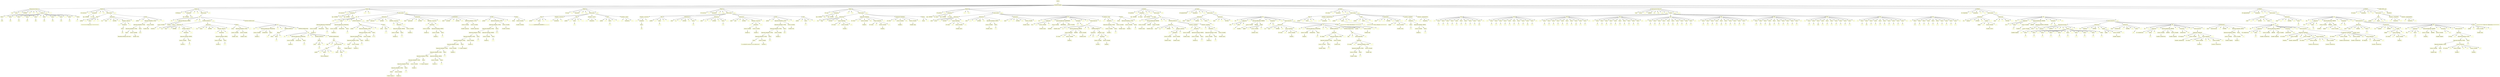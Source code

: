 digraph arbolAST{ 
  fontname = "Arial"; 
  fontsize = 12; 
  node [shape=box, style="filled", color="lightblue", fillcolor="lightyellow", fontcolor="black"]; 
  edge [fontname="Arial"]; 
  n0[label="INICIO", shape=box, style="filled", color="lightblue", fillcolor="lightyellow", fontcolor="black"]; 
  n1[label="INSTRUCCIONES", shape=box, style="filled", color="lightblue", fillcolor="lightyellow", fontcolor="black"]; 
n0 -> n1;
n2[label="Declaración de Vector", shape=box, style="filled", color="lightblue", fillcolor="lightyellow", fontcolor="black"]; 
n1 -> n2;
n3[label="var", shape=box, style="filled", color="lightblue", fillcolor="lightyellow", fontcolor="black"]; 
n2 -> n3;
n4[label="vector", shape=box, style="filled", color="lightblue", fillcolor="lightyellow", fontcolor="black"]; 
n2 -> n4;
n5[label=":", shape=box, style="filled", color="lightblue", fillcolor="lightyellow", fontcolor="black"]; 
n2 -> n5;
n6[label="ENTERO", shape=box, style="filled", color="lightblue", fillcolor="lightyellow", fontcolor="black"]; 
n2 -> n6;
n7[label="[]", shape=box, style="filled", color="lightblue", fillcolor="lightyellow", fontcolor="black"]; 
n2 -> n7;
n8[label="=", shape=box, style="filled", color="lightblue", fillcolor="lightyellow", fontcolor="black"]; 
n2 -> n8;
n9[label="[", shape=box, style="filled", color="lightblue", fillcolor="lightyellow", fontcolor="black"]; 
n2 -> n9;
n10[label="Valores", shape=box, style="filled", color="lightblue", fillcolor="lightyellow", fontcolor="black"]; 
n2 -> n10;
n11[label="Nativo", shape=box, style="filled", color="lightblue", fillcolor="lightyellow", fontcolor="black"]; 
n10 -> n11;
n12[label="100", shape=box, style="filled", color="lightblue", fillcolor="lightyellow", fontcolor="black"]; 
n11 -> n12;
n13[label=",", shape=box, style="filled", color="lightblue", fillcolor="lightyellow", fontcolor="black"]; 
n10 -> n13;
n14[label="Nativo", shape=box, style="filled", color="lightblue", fillcolor="lightyellow", fontcolor="black"]; 
n10 -> n14;
n15[label="23", shape=box, style="filled", color="lightblue", fillcolor="lightyellow", fontcolor="black"]; 
n14 -> n15;
n16[label=",", shape=box, style="filled", color="lightblue", fillcolor="lightyellow", fontcolor="black"]; 
n10 -> n16;
n17[label="Nativo", shape=box, style="filled", color="lightblue", fillcolor="lightyellow", fontcolor="black"]; 
n10 -> n17;
n18[label="54", shape=box, style="filled", color="lightblue", fillcolor="lightyellow", fontcolor="black"]; 
n17 -> n18;
n19[label=",", shape=box, style="filled", color="lightblue", fillcolor="lightyellow", fontcolor="black"]; 
n10 -> n19;
n20[label="Nativo", shape=box, style="filled", color="lightblue", fillcolor="lightyellow", fontcolor="black"]; 
n10 -> n20;
n21[label="87", shape=box, style="filled", color="lightblue", fillcolor="lightyellow", fontcolor="black"]; 
n20 -> n21;
n22[label=",", shape=box, style="filled", color="lightblue", fillcolor="lightyellow", fontcolor="black"]; 
n10 -> n22;
n23[label="Nativo", shape=box, style="filled", color="lightblue", fillcolor="lightyellow", fontcolor="black"]; 
n10 -> n23;
n24[label="64", shape=box, style="filled", color="lightblue", fillcolor="lightyellow", fontcolor="black"]; 
n23 -> n24;
n25[label=",", shape=box, style="filled", color="lightblue", fillcolor="lightyellow", fontcolor="black"]; 
n10 -> n25;
n26[label="Nativo", shape=box, style="filled", color="lightblue", fillcolor="lightyellow", fontcolor="black"]; 
n10 -> n26;
n27[label="34", shape=box, style="filled", color="lightblue", fillcolor="lightyellow", fontcolor="black"]; 
n26 -> n27;
n28[label=",", shape=box, style="filled", color="lightblue", fillcolor="lightyellow", fontcolor="black"]; 
n10 -> n28;
n29[label="Nativo", shape=box, style="filled", color="lightblue", fillcolor="lightyellow", fontcolor="black"]; 
n10 -> n29;
n30[label="78", shape=box, style="filled", color="lightblue", fillcolor="lightyellow", fontcolor="black"]; 
n29 -> n30;
n31[label=",", shape=box, style="filled", color="lightblue", fillcolor="lightyellow", fontcolor="black"]; 
n10 -> n31;
n32[label="Nativo", shape=box, style="filled", color="lightblue", fillcolor="lightyellow", fontcolor="black"]; 
n10 -> n32;
n33[label="36", shape=box, style="filled", color="lightblue", fillcolor="lightyellow", fontcolor="black"]; 
n32 -> n33;
n34[label=",", shape=box, style="filled", color="lightblue", fillcolor="lightyellow", fontcolor="black"]; 
n10 -> n34;
n35[label="Nativo", shape=box, style="filled", color="lightblue", fillcolor="lightyellow", fontcolor="black"]; 
n10 -> n35;
n36[label="14", shape=box, style="filled", color="lightblue", fillcolor="lightyellow", fontcolor="black"]; 
n35 -> n36;
n37[label=",", shape=box, style="filled", color="lightblue", fillcolor="lightyellow", fontcolor="black"]; 
n10 -> n37;
n38[label="Nativo", shape=box, style="filled", color="lightblue", fillcolor="lightyellow", fontcolor="black"]; 
n10 -> n38;
n39[label="1", shape=box, style="filled", color="lightblue", fillcolor="lightyellow", fontcolor="black"]; 
n38 -> n39;
n40[label="]", shape=box, style="filled", color="lightblue", fillcolor="lightyellow", fontcolor="black"]; 
n2 -> n40;
n41[label=";", shape=box, style="filled", color="lightblue", fillcolor="lightyellow", fontcolor="black"]; 
n2 -> n41;
n42[label="Metodo", shape=box, style="filled", color="lightblue", fillcolor="lightyellow", fontcolor="black"]; 
n1 -> n42;
n43[label="ID: recursiva2", shape=box, style="filled", color="lightblue", fillcolor="lightyellow", fontcolor="black"]; 
n42 -> n43;
n44[label="(", shape=box, style="filled", color="lightblue", fillcolor="lightyellow", fontcolor="black"]; 
n42 -> n44;
n45[label="Parametros", shape=box, style="filled", color="lightblue", fillcolor="lightyellow", fontcolor="black"]; 
n42 -> n45;
n46[label="tipo : ENTERO", shape=box, style="filled", color="lightblue", fillcolor="lightyellow", fontcolor="black"]; 
n45 -> n46;
n47[label="id : valor", shape=box, style="filled", color="lightblue", fillcolor="lightyellow", fontcolor="black"]; 
n45 -> n47;
n48[label=")", shape=box, style="filled", color="lightblue", fillcolor="lightyellow", fontcolor="black"]; 
n42 -> n48;
n49[label="{", shape=box, style="filled", color="lightblue", fillcolor="lightyellow", fontcolor="black"]; 
n42 -> n49;
n50[label="Instrucciones", shape=box, style="filled", color="lightblue", fillcolor="lightyellow", fontcolor="black"]; 
n42 -> n50;
n51[label="Print", shape=box, style="filled", color="lightblue", fillcolor="lightyellow", fontcolor="black"]; 
n50 -> n51;
n52[label="println", shape=box, style="filled", color="lightblue", fillcolor="lightyellow", fontcolor="black"]; 
n51 -> n52;
n53[label="(", shape=box, style="filled", color="lightblue", fillcolor="lightyellow", fontcolor="black"]; 
n51 -> n53;
n54[label="Nativo", shape=box, style="filled", color="lightblue", fillcolor="lightyellow", fontcolor="black"]; 
n51 -> n54;
n55[label="\"========= Recursiva 2 =========\"", shape=box, style="filled", color="lightblue", fillcolor="lightyellow", fontcolor="black"]; 
n54 -> n55;
n56[label=")", shape=box, style="filled", color="lightblue", fillcolor="lightyellow", fontcolor="black"]; 
n51 -> n56;
n57[label=";", shape=box, style="filled", color="lightblue", fillcolor="lightyellow", fontcolor="black"]; 
n51 -> n57;
n58[label="Declaracion", shape=box, style="filled", color="lightblue", fillcolor="lightyellow", fontcolor="black"]; 
n50 -> n58;
n59[label="var", shape=box, style="filled", color="lightblue", fillcolor="lightyellow", fontcolor="black"]; 
n58 -> n59;
n60[label="dato", shape=box, style="filled", color="lightblue", fillcolor="lightyellow", fontcolor="black"]; 
n58 -> n60;
n61[label=":", shape=box, style="filled", color="lightblue", fillcolor="lightyellow", fontcolor="black"]; 
n58 -> n61;
n62[label="ENTERO", shape=box, style="filled", color="lightblue", fillcolor="lightyellow", fontcolor="black"]; 
n58 -> n62;
n63[label="=", shape=box, style="filled", color="lightblue", fillcolor="lightyellow", fontcolor="black"]; 
n58 -> n63;
n64[label="Llamada a: fibonacci", shape=box, style="filled", color="lightblue", fillcolor="lightyellow", fontcolor="black"]; 
n58 -> n64;
n65[label="(", shape=box, style="filled", color="lightblue", fillcolor="lightyellow", fontcolor="black"]; 
n64 -> n65;
n66[label="Parametros", shape=box, style="filled", color="lightblue", fillcolor="lightyellow", fontcolor="black"]; 
n64 -> n66;
n67[label="Nativo", shape=box, style="filled", color="lightblue", fillcolor="lightyellow", fontcolor="black"]; 
n66 -> n67;
n68[label="20", shape=box, style="filled", color="lightblue", fillcolor="lightyellow", fontcolor="black"]; 
n67 -> n68;
n69[label=")", shape=box, style="filled", color="lightblue", fillcolor="lightyellow", fontcolor="black"]; 
n64 -> n69;
n70[label=";", shape=box, style="filled", color="lightblue", fillcolor="lightyellow", fontcolor="black"]; 
n58 -> n70;
n71[label="Print", shape=box, style="filled", color="lightblue", fillcolor="lightyellow", fontcolor="black"]; 
n50 -> n71;
n72[label="println", shape=box, style="filled", color="lightblue", fillcolor="lightyellow", fontcolor="black"]; 
n71 -> n72;
n73[label="(", shape=box, style="filled", color="lightblue", fillcolor="lightyellow", fontcolor="black"]; 
n71 -> n73;
n74[label="Operación Aritmética: SUMA", shape=box, style="filled", color="lightblue", fillcolor="lightyellow", fontcolor="black"]; 
n71 -> n74;
n75[label="Operación Aritmética: SUMA", shape=box, style="filled", color="lightblue", fillcolor="lightyellow", fontcolor="black"]; 
n74 -> n75;
n76[label="Operación Aritmética: SUMA", shape=box, style="filled", color="lightblue", fillcolor="lightyellow", fontcolor="black"]; 
n75 -> n76;
n77[label="Nativo", shape=box, style="filled", color="lightblue", fillcolor="lightyellow", fontcolor="black"]; 
n76 -> n77;
n78[label="\"Resultado de fibonacci del valor \"", shape=box, style="filled", color="lightblue", fillcolor="lightyellow", fontcolor="black"]; 
n77 -> n78;
n79[label="Acceso a Variable", shape=box, style="filled", color="lightblue", fillcolor="lightyellow", fontcolor="black"]; 
n76 -> n79;
n80[label="Variable: valor", shape=box, style="filled", color="lightblue", fillcolor="lightyellow", fontcolor="black"]; 
n79 -> n80;
n81[label="Nativo", shape=box, style="filled", color="lightblue", fillcolor="lightyellow", fontcolor="black"]; 
n75 -> n81;
n82[label="\" es: \"", shape=box, style="filled", color="lightblue", fillcolor="lightyellow", fontcolor="black"]; 
n81 -> n82;
n83[label="Acceso a Variable", shape=box, style="filled", color="lightblue", fillcolor="lightyellow", fontcolor="black"]; 
n74 -> n83;
n84[label="Variable: dato", shape=box, style="filled", color="lightblue", fillcolor="lightyellow", fontcolor="black"]; 
n83 -> n84;
n85[label=")", shape=box, style="filled", color="lightblue", fillcolor="lightyellow", fontcolor="black"]; 
n71 -> n85;
n86[label=";", shape=box, style="filled", color="lightblue", fillcolor="lightyellow", fontcolor="black"]; 
n71 -> n86;
n87[label="}", shape=box, style="filled", color="lightblue", fillcolor="lightyellow", fontcolor="black"]; 
n42 -> n87;
n88[label="Metodo", shape=box, style="filled", color="lightblue", fillcolor="lightyellow", fontcolor="black"]; 
n1 -> n88;
n89[label="ID: fibonacci", shape=box, style="filled", color="lightblue", fillcolor="lightyellow", fontcolor="black"]; 
n88 -> n89;
n90[label="(", shape=box, style="filled", color="lightblue", fillcolor="lightyellow", fontcolor="black"]; 
n88 -> n90;
n91[label="Parametros", shape=box, style="filled", color="lightblue", fillcolor="lightyellow", fontcolor="black"]; 
n88 -> n91;
n92[label="tipo : ENTERO", shape=box, style="filled", color="lightblue", fillcolor="lightyellow", fontcolor="black"]; 
n91 -> n92;
n93[label="id : n", shape=box, style="filled", color="lightblue", fillcolor="lightyellow", fontcolor="black"]; 
n91 -> n93;
n94[label=")", shape=box, style="filled", color="lightblue", fillcolor="lightyellow", fontcolor="black"]; 
n88 -> n94;
n95[label="{", shape=box, style="filled", color="lightblue", fillcolor="lightyellow", fontcolor="black"]; 
n88 -> n95;
n96[label="Instrucciones", shape=box, style="filled", color="lightblue", fillcolor="lightyellow", fontcolor="black"]; 
n88 -> n96;
n97[label="IF", shape=box, style="filled", color="lightblue", fillcolor="lightyellow", fontcolor="black"]; 
n96 -> n97;
n98[label="if", shape=box, style="filled", color="lightblue", fillcolor="lightyellow", fontcolor="black"]; 
n97 -> n98;
n99[label="(", shape=box, style="filled", color="lightblue", fillcolor="lightyellow", fontcolor="black"]; 
n97 -> n99;
n100[label="Operación Relacional: MAYOR", shape=box, style="filled", color="lightblue", fillcolor="lightyellow", fontcolor="black"]; 
n97 -> n100;
n101[label="Acceso a Variable", shape=box, style="filled", color="lightblue", fillcolor="lightyellow", fontcolor="black"]; 
n100 -> n101;
n102[label="Variable: n", shape=box, style="filled", color="lightblue", fillcolor="lightyellow", fontcolor="black"]; 
n101 -> n102;
n103[label="MAYOR", shape=box, style="filled", color="lightblue", fillcolor="lightyellow", fontcolor="black"]; 
n100 -> n103;
n104[label="Nativo", shape=box, style="filled", color="lightblue", fillcolor="lightyellow", fontcolor="black"]; 
n100 -> n104;
n105[label="1", shape=box, style="filled", color="lightblue", fillcolor="lightyellow", fontcolor="black"]; 
n104 -> n105;
n106[label=")", shape=box, style="filled", color="lightblue", fillcolor="lightyellow", fontcolor="black"]; 
n97 -> n106;
n107[label="{", shape=box, style="filled", color="lightblue", fillcolor="lightyellow", fontcolor="black"]; 
n97 -> n107;
n108[label="INSTRUCCIONES-IF", shape=box, style="filled", color="lightblue", fillcolor="lightyellow", fontcolor="black"]; 
n97 -> n108;
n109[label="Declaracion", shape=box, style="filled", color="lightblue", fillcolor="lightyellow", fontcolor="black"]; 
n108 -> n109;
n110[label="var", shape=box, style="filled", color="lightblue", fillcolor="lightyellow", fontcolor="black"]; 
n109 -> n110;
n111[label="valor", shape=box, style="filled", color="lightblue", fillcolor="lightyellow", fontcolor="black"]; 
n109 -> n111;
n112[label=":", shape=box, style="filled", color="lightblue", fillcolor="lightyellow", fontcolor="black"]; 
n109 -> n112;
n113[label="ENTERO", shape=box, style="filled", color="lightblue", fillcolor="lightyellow", fontcolor="black"]; 
n109 -> n113;
n114[label="=", shape=box, style="filled", color="lightblue", fillcolor="lightyellow", fontcolor="black"]; 
n109 -> n114;
n115[label="Llamada a: fibonacci", shape=box, style="filled", color="lightblue", fillcolor="lightyellow", fontcolor="black"]; 
n109 -> n115;
n116[label="(", shape=box, style="filled", color="lightblue", fillcolor="lightyellow", fontcolor="black"]; 
n115 -> n116;
n117[label="Parametros", shape=box, style="filled", color="lightblue", fillcolor="lightyellow", fontcolor="black"]; 
n115 -> n117;
n118[label="Operación Aritmética: RESTA", shape=box, style="filled", color="lightblue", fillcolor="lightyellow", fontcolor="black"]; 
n117 -> n118;
n119[label="Acceso a Variable", shape=box, style="filled", color="lightblue", fillcolor="lightyellow", fontcolor="black"]; 
n118 -> n119;
n120[label="Variable: n", shape=box, style="filled", color="lightblue", fillcolor="lightyellow", fontcolor="black"]; 
n119 -> n120;
n121[label="Nativo", shape=box, style="filled", color="lightblue", fillcolor="lightyellow", fontcolor="black"]; 
n118 -> n121;
n122[label="2", shape=box, style="filled", color="lightblue", fillcolor="lightyellow", fontcolor="black"]; 
n121 -> n122;
n123[label=")", shape=box, style="filled", color="lightblue", fillcolor="lightyellow", fontcolor="black"]; 
n115 -> n123;
n124[label=";", shape=box, style="filled", color="lightblue", fillcolor="lightyellow", fontcolor="black"]; 
n109 -> n124;
n125[label="Declaracion", shape=box, style="filled", color="lightblue", fillcolor="lightyellow", fontcolor="black"]; 
n108 -> n125;
n126[label="var", shape=box, style="filled", color="lightblue", fillcolor="lightyellow", fontcolor="black"]; 
n125 -> n126;
n127[label="valor2", shape=box, style="filled", color="lightblue", fillcolor="lightyellow", fontcolor="black"]; 
n125 -> n127;
n128[label=":", shape=box, style="filled", color="lightblue", fillcolor="lightyellow", fontcolor="black"]; 
n125 -> n128;
n129[label="ENTERO", shape=box, style="filled", color="lightblue", fillcolor="lightyellow", fontcolor="black"]; 
n125 -> n129;
n130[label="=", shape=box, style="filled", color="lightblue", fillcolor="lightyellow", fontcolor="black"]; 
n125 -> n130;
n131[label="Llamada a: fibonacci", shape=box, style="filled", color="lightblue", fillcolor="lightyellow", fontcolor="black"]; 
n125 -> n131;
n132[label="(", shape=box, style="filled", color="lightblue", fillcolor="lightyellow", fontcolor="black"]; 
n131 -> n132;
n133[label="Parametros", shape=box, style="filled", color="lightblue", fillcolor="lightyellow", fontcolor="black"]; 
n131 -> n133;
n134[label="Operación Aritmética: RESTA", shape=box, style="filled", color="lightblue", fillcolor="lightyellow", fontcolor="black"]; 
n133 -> n134;
n135[label="Acceso a Variable", shape=box, style="filled", color="lightblue", fillcolor="lightyellow", fontcolor="black"]; 
n134 -> n135;
n136[label="Variable: n", shape=box, style="filled", color="lightblue", fillcolor="lightyellow", fontcolor="black"]; 
n135 -> n136;
n137[label="Nativo", shape=box, style="filled", color="lightblue", fillcolor="lightyellow", fontcolor="black"]; 
n134 -> n137;
n138[label="1", shape=box, style="filled", color="lightblue", fillcolor="lightyellow", fontcolor="black"]; 
n137 -> n138;
n139[label=")", shape=box, style="filled", color="lightblue", fillcolor="lightyellow", fontcolor="black"]; 
n131 -> n139;
n140[label=";", shape=box, style="filled", color="lightblue", fillcolor="lightyellow", fontcolor="black"]; 
n125 -> n140;
n141[label="Return", shape=box, style="filled", color="lightblue", fillcolor="lightyellow", fontcolor="black"]; 
n108 -> n141;
n142[label="return", shape=box, style="filled", color="lightblue", fillcolor="lightyellow", fontcolor="black"]; 
n141 -> n142;
n143[label="Operación Aritmética: SUMA", shape=box, style="filled", color="lightblue", fillcolor="lightyellow", fontcolor="black"]; 
n141 -> n143;
n144[label="Acceso a Variable", shape=box, style="filled", color="lightblue", fillcolor="lightyellow", fontcolor="black"]; 
n143 -> n144;
n145[label="Variable: valor", shape=box, style="filled", color="lightblue", fillcolor="lightyellow", fontcolor="black"]; 
n144 -> n145;
n146[label="Acceso a Variable", shape=box, style="filled", color="lightblue", fillcolor="lightyellow", fontcolor="black"]; 
n143 -> n146;
n147[label="Variable: valor2", shape=box, style="filled", color="lightblue", fillcolor="lightyellow", fontcolor="black"]; 
n146 -> n147;
n148[label=";", shape=box, style="filled", color="lightblue", fillcolor="lightyellow", fontcolor="black"]; 
n141 -> n148;
n149[label="}", shape=box, style="filled", color="lightblue", fillcolor="lightyellow", fontcolor="black"]; 
n97 -> n149;
n150[label="INSTRUCCIONES-ELSE", shape=box, style="filled", color="lightblue", fillcolor="lightyellow", fontcolor="black"]; 
n97 -> n150;
n151[label="IF", shape=box, style="filled", color="lightblue", fillcolor="lightyellow", fontcolor="black"]; 
n150 -> n151;
n152[label="if", shape=box, style="filled", color="lightblue", fillcolor="lightyellow", fontcolor="black"]; 
n151 -> n152;
n153[label="(", shape=box, style="filled", color="lightblue", fillcolor="lightyellow", fontcolor="black"]; 
n151 -> n153;
n154[label="Operación Relacional: IGUALIGUAL", shape=box, style="filled", color="lightblue", fillcolor="lightyellow", fontcolor="black"]; 
n151 -> n154;
n155[label="Acceso a Variable", shape=box, style="filled", color="lightblue", fillcolor="lightyellow", fontcolor="black"]; 
n154 -> n155;
n156[label="Variable: n", shape=box, style="filled", color="lightblue", fillcolor="lightyellow", fontcolor="black"]; 
n155 -> n156;
n157[label="IGUALIGUAL", shape=box, style="filled", color="lightblue", fillcolor="lightyellow", fontcolor="black"]; 
n154 -> n157;
n158[label="Nativo", shape=box, style="filled", color="lightblue", fillcolor="lightyellow", fontcolor="black"]; 
n154 -> n158;
n159[label="1", shape=box, style="filled", color="lightblue", fillcolor="lightyellow", fontcolor="black"]; 
n158 -> n159;
n160[label=")", shape=box, style="filled", color="lightblue", fillcolor="lightyellow", fontcolor="black"]; 
n151 -> n160;
n161[label="{", shape=box, style="filled", color="lightblue", fillcolor="lightyellow", fontcolor="black"]; 
n151 -> n161;
n162[label="INSTRUCCIONES-IF", shape=box, style="filled", color="lightblue", fillcolor="lightyellow", fontcolor="black"]; 
n151 -> n162;
n163[label="Return", shape=box, style="filled", color="lightblue", fillcolor="lightyellow", fontcolor="black"]; 
n162 -> n163;
n164[label="return", shape=box, style="filled", color="lightblue", fillcolor="lightyellow", fontcolor="black"]; 
n163 -> n164;
n165[label="Nativo", shape=box, style="filled", color="lightblue", fillcolor="lightyellow", fontcolor="black"]; 
n163 -> n165;
n166[label="1", shape=box, style="filled", color="lightblue", fillcolor="lightyellow", fontcolor="black"]; 
n165 -> n166;
n167[label=";", shape=box, style="filled", color="lightblue", fillcolor="lightyellow", fontcolor="black"]; 
n163 -> n167;
n168[label="}", shape=box, style="filled", color="lightblue", fillcolor="lightyellow", fontcolor="black"]; 
n151 -> n168;
n169[label="INSTRUCCIONES-ELSE", shape=box, style="filled", color="lightblue", fillcolor="lightyellow", fontcolor="black"]; 
n151 -> n169;
n170[label="IF", shape=box, style="filled", color="lightblue", fillcolor="lightyellow", fontcolor="black"]; 
n169 -> n170;
n171[label="if", shape=box, style="filled", color="lightblue", fillcolor="lightyellow", fontcolor="black"]; 
n170 -> n171;
n172[label="(", shape=box, style="filled", color="lightblue", fillcolor="lightyellow", fontcolor="black"]; 
n170 -> n172;
n173[label="Operación Relacional: IGUALIGUAL", shape=box, style="filled", color="lightblue", fillcolor="lightyellow", fontcolor="black"]; 
n170 -> n173;
n174[label="Acceso a Variable", shape=box, style="filled", color="lightblue", fillcolor="lightyellow", fontcolor="black"]; 
n173 -> n174;
n175[label="Variable: n", shape=box, style="filled", color="lightblue", fillcolor="lightyellow", fontcolor="black"]; 
n174 -> n175;
n176[label="IGUALIGUAL", shape=box, style="filled", color="lightblue", fillcolor="lightyellow", fontcolor="black"]; 
n173 -> n176;
n177[label="Nativo", shape=box, style="filled", color="lightblue", fillcolor="lightyellow", fontcolor="black"]; 
n173 -> n177;
n178[label="0", shape=box, style="filled", color="lightblue", fillcolor="lightyellow", fontcolor="black"]; 
n177 -> n178;
n179[label=")", shape=box, style="filled", color="lightblue", fillcolor="lightyellow", fontcolor="black"]; 
n170 -> n179;
n180[label="{", shape=box, style="filled", color="lightblue", fillcolor="lightyellow", fontcolor="black"]; 
n170 -> n180;
n181[label="INSTRUCCIONES-IF", shape=box, style="filled", color="lightblue", fillcolor="lightyellow", fontcolor="black"]; 
n170 -> n181;
n182[label="Return", shape=box, style="filled", color="lightblue", fillcolor="lightyellow", fontcolor="black"]; 
n181 -> n182;
n183[label="return", shape=box, style="filled", color="lightblue", fillcolor="lightyellow", fontcolor="black"]; 
n182 -> n183;
n184[label="Nativo", shape=box, style="filled", color="lightblue", fillcolor="lightyellow", fontcolor="black"]; 
n182 -> n184;
n185[label="0", shape=box, style="filled", color="lightblue", fillcolor="lightyellow", fontcolor="black"]; 
n184 -> n185;
n186[label=";", shape=box, style="filled", color="lightblue", fillcolor="lightyellow", fontcolor="black"]; 
n182 -> n186;
n187[label="}", shape=box, style="filled", color="lightblue", fillcolor="lightyellow", fontcolor="black"]; 
n170 -> n187;
n188[label="INSTRUCCIONES-ELSE", shape=box, style="filled", color="lightblue", fillcolor="lightyellow", fontcolor="black"]; 
n170 -> n188;
n189[label="Else", shape=box, style="filled", color="lightblue", fillcolor="lightyellow", fontcolor="black"]; 
n188 -> n189;
n190[label="else", shape=box, style="filled", color="lightblue", fillcolor="lightyellow", fontcolor="black"]; 
n189 -> n190;
n191[label="{", shape=box, style="filled", color="lightblue", fillcolor="lightyellow", fontcolor="black"]; 
n189 -> n191;
n192[label="Instrucciones-Else", shape=box, style="filled", color="lightblue", fillcolor="lightyellow", fontcolor="black"]; 
n189 -> n192;
n193[label="Print", shape=box, style="filled", color="lightblue", fillcolor="lightyellow", fontcolor="black"]; 
n192 -> n193;
n194[label="println", shape=box, style="filled", color="lightblue", fillcolor="lightyellow", fontcolor="black"]; 
n193 -> n194;
n195[label="(", shape=box, style="filled", color="lightblue", fillcolor="lightyellow", fontcolor="black"]; 
n193 -> n195;
n196[label="Nativo", shape=box, style="filled", color="lightblue", fillcolor="lightyellow", fontcolor="black"]; 
n193 -> n196;
n197[label="\"Error en fibonacci\"", shape=box, style="filled", color="lightblue", fillcolor="lightyellow", fontcolor="black"]; 
n196 -> n197;
n198[label=")", shape=box, style="filled", color="lightblue", fillcolor="lightyellow", fontcolor="black"]; 
n193 -> n198;
n199[label=";", shape=box, style="filled", color="lightblue", fillcolor="lightyellow", fontcolor="black"]; 
n193 -> n199;
n200[label="Return", shape=box, style="filled", color="lightblue", fillcolor="lightyellow", fontcolor="black"]; 
n192 -> n200;
n201[label="return", shape=box, style="filled", color="lightblue", fillcolor="lightyellow", fontcolor="black"]; 
n200 -> n201;
n202[label="Nativo", shape=box, style="filled", color="lightblue", fillcolor="lightyellow", fontcolor="black"]; 
n200 -> n202;
n203[label="0", shape=box, style="filled", color="lightblue", fillcolor="lightyellow", fontcolor="black"]; 
n202 -> n203;
n204[label=";", shape=box, style="filled", color="lightblue", fillcolor="lightyellow", fontcolor="black"]; 
n200 -> n204;
n205[label="}", shape=box, style="filled", color="lightblue", fillcolor="lightyellow", fontcolor="black"]; 
n189 -> n205;
n206[label="}", shape=box, style="filled", color="lightblue", fillcolor="lightyellow", fontcolor="black"]; 
n88 -> n206;
n207[label="Metodo", shape=box, style="filled", color="lightblue", fillcolor="lightyellow", fontcolor="black"]; 
n1 -> n207;
n208[label="ID: recursiva3", shape=box, style="filled", color="lightblue", fillcolor="lightyellow", fontcolor="black"]; 
n207 -> n208;
n209[label="(", shape=box, style="filled", color="lightblue", fillcolor="lightyellow", fontcolor="black"]; 
n207 -> n209;
n210[label="Parametros", shape=box, style="filled", color="lightblue", fillcolor="lightyellow", fontcolor="black"]; 
n207 -> n210;
n211[label="tipo : ENTERO", shape=box, style="filled", color="lightblue", fillcolor="lightyellow", fontcolor="black"]; 
n210 -> n211;
n212[label="id : m", shape=box, style="filled", color="lightblue", fillcolor="lightyellow", fontcolor="black"]; 
n210 -> n212;
n213[label="tipo : ENTERO", shape=box, style="filled", color="lightblue", fillcolor="lightyellow", fontcolor="black"]; 
n210 -> n213;
n214[label="id : n", shape=box, style="filled", color="lightblue", fillcolor="lightyellow", fontcolor="black"]; 
n210 -> n214;
n215[label=")", shape=box, style="filled", color="lightblue", fillcolor="lightyellow", fontcolor="black"]; 
n207 -> n215;
n216[label="{", shape=box, style="filled", color="lightblue", fillcolor="lightyellow", fontcolor="black"]; 
n207 -> n216;
n217[label="Instrucciones", shape=box, style="filled", color="lightblue", fillcolor="lightyellow", fontcolor="black"]; 
n207 -> n217;
n218[label="IF", shape=box, style="filled", color="lightblue", fillcolor="lightyellow", fontcolor="black"]; 
n217 -> n218;
n219[label="if", shape=box, style="filled", color="lightblue", fillcolor="lightyellow", fontcolor="black"]; 
n218 -> n219;
n220[label="(", shape=box, style="filled", color="lightblue", fillcolor="lightyellow", fontcolor="black"]; 
n218 -> n220;
n221[label="Logico", shape=box, style="filled", color="lightblue", fillcolor="lightyellow", fontcolor="black"]; 
n218 -> n221;
n222[label="Operación Relacional: IGUALIGUAL", shape=box, style="filled", color="lightblue", fillcolor="lightyellow", fontcolor="black"]; 
n221 -> n222;
n223[label="Acceso a Variable", shape=box, style="filled", color="lightblue", fillcolor="lightyellow", fontcolor="black"]; 
n222 -> n223;
n224[label="Variable: m", shape=box, style="filled", color="lightblue", fillcolor="lightyellow", fontcolor="black"]; 
n223 -> n224;
n225[label="IGUALIGUAL", shape=box, style="filled", color="lightblue", fillcolor="lightyellow", fontcolor="black"]; 
n222 -> n225;
n226[label="Nativo", shape=box, style="filled", color="lightblue", fillcolor="lightyellow", fontcolor="black"]; 
n222 -> n226;
n227[label="1", shape=box, style="filled", color="lightblue", fillcolor="lightyellow", fontcolor="black"]; 
n226 -> n227;
n228[label="Operación Relacional: IGUALIGUAL", shape=box, style="filled", color="lightblue", fillcolor="lightyellow", fontcolor="black"]; 
n221 -> n228;
n229[label="Acceso a Variable", shape=box, style="filled", color="lightblue", fillcolor="lightyellow", fontcolor="black"]; 
n228 -> n229;
n230[label="Variable: n", shape=box, style="filled", color="lightblue", fillcolor="lightyellow", fontcolor="black"]; 
n229 -> n230;
n231[label="IGUALIGUAL", shape=box, style="filled", color="lightblue", fillcolor="lightyellow", fontcolor="black"]; 
n228 -> n231;
n232[label="Nativo", shape=box, style="filled", color="lightblue", fillcolor="lightyellow", fontcolor="black"]; 
n228 -> n232;
n233[label="1", shape=box, style="filled", color="lightblue", fillcolor="lightyellow", fontcolor="black"]; 
n232 -> n233;
n234[label=")", shape=box, style="filled", color="lightblue", fillcolor="lightyellow", fontcolor="black"]; 
n218 -> n234;
n235[label="{", shape=box, style="filled", color="lightblue", fillcolor="lightyellow", fontcolor="black"]; 
n218 -> n235;
n236[label="INSTRUCCIONES-IF", shape=box, style="filled", color="lightblue", fillcolor="lightyellow", fontcolor="black"]; 
n218 -> n236;
n237[label="Print", shape=box, style="filled", color="lightblue", fillcolor="lightyellow", fontcolor="black"]; 
n236 -> n237;
n238[label="println", shape=box, style="filled", color="lightblue", fillcolor="lightyellow", fontcolor="black"]; 
n237 -> n238;
n239[label="(", shape=box, style="filled", color="lightblue", fillcolor="lightyellow", fontcolor="black"]; 
n237 -> n239;
n240[label="Operación Aritmética: SUMA", shape=box, style="filled", color="lightblue", fillcolor="lightyellow", fontcolor="black"]; 
n237 -> n240;
n241[label="Operación Aritmética: SUMA", shape=box, style="filled", color="lightblue", fillcolor="lightyellow", fontcolor="black"]; 
n240 -> n241;
n242[label="Operación Aritmética: SUMA", shape=box, style="filled", color="lightblue", fillcolor="lightyellow", fontcolor="black"]; 
n241 -> n242;
n243[label="Operación Aritmética: SUMA", shape=box, style="filled", color="lightblue", fillcolor="lightyellow", fontcolor="black"]; 
n242 -> n243;
n244[label="Nativo", shape=box, style="filled", color="lightblue", fillcolor="lightyellow", fontcolor="black"]; 
n243 -> n244;
n245[label="\"Contar Caminos (\"", shape=box, style="filled", color="lightblue", fillcolor="lightyellow", fontcolor="black"]; 
n244 -> n245;
n246[label="Acceso a Variable", shape=box, style="filled", color="lightblue", fillcolor="lightyellow", fontcolor="black"]; 
n243 -> n246;
n247[label="Variable: m", shape=box, style="filled", color="lightblue", fillcolor="lightyellow", fontcolor="black"]; 
n246 -> n247;
n248[label="Nativo", shape=box, style="filled", color="lightblue", fillcolor="lightyellow", fontcolor="black"]; 
n242 -> n248;
n249[label="\", \"", shape=box, style="filled", color="lightblue", fillcolor="lightyellow", fontcolor="black"]; 
n248 -> n249;
n250[label="Acceso a Variable", shape=box, style="filled", color="lightblue", fillcolor="lightyellow", fontcolor="black"]; 
n241 -> n250;
n251[label="Variable: n", shape=box, style="filled", color="lightblue", fillcolor="lightyellow", fontcolor="black"]; 
n250 -> n251;
n252[label="Nativo", shape=box, style="filled", color="lightblue", fillcolor="lightyellow", fontcolor="black"]; 
n240 -> n252;
n253[label="\") = 1\"", shape=box, style="filled", color="lightblue", fillcolor="lightyellow", fontcolor="black"]; 
n252 -> n253;
n254[label=")", shape=box, style="filled", color="lightblue", fillcolor="lightyellow", fontcolor="black"]; 
n237 -> n254;
n255[label=";", shape=box, style="filled", color="lightblue", fillcolor="lightyellow", fontcolor="black"]; 
n237 -> n255;
n256[label="Return", shape=box, style="filled", color="lightblue", fillcolor="lightyellow", fontcolor="black"]; 
n236 -> n256;
n257[label="return", shape=box, style="filled", color="lightblue", fillcolor="lightyellow", fontcolor="black"]; 
n256 -> n257;
n258[label="Nativo", shape=box, style="filled", color="lightblue", fillcolor="lightyellow", fontcolor="black"]; 
n256 -> n258;
n259[label="1", shape=box, style="filled", color="lightblue", fillcolor="lightyellow", fontcolor="black"]; 
n258 -> n259;
n260[label=";", shape=box, style="filled", color="lightblue", fillcolor="lightyellow", fontcolor="black"]; 
n256 -> n260;
n261[label="}", shape=box, style="filled", color="lightblue", fillcolor="lightyellow", fontcolor="black"]; 
n218 -> n261;
n262[label="Declaracion", shape=box, style="filled", color="lightblue", fillcolor="lightyellow", fontcolor="black"]; 
n217 -> n262;
n263[label="const", shape=box, style="filled", color="lightblue", fillcolor="lightyellow", fontcolor="black"]; 
n262 -> n263;
n264[label="operacion", shape=box, style="filled", color="lightblue", fillcolor="lightyellow", fontcolor="black"]; 
n262 -> n264;
n265[label=":", shape=box, style="filled", color="lightblue", fillcolor="lightyellow", fontcolor="black"]; 
n262 -> n265;
n266[label="ENTERO", shape=box, style="filled", color="lightblue", fillcolor="lightyellow", fontcolor="black"]; 
n262 -> n266;
n267[label="=", shape=box, style="filled", color="lightblue", fillcolor="lightyellow", fontcolor="black"]; 
n262 -> n267;
n268[label="Llamada a: recursiva3", shape=box, style="filled", color="lightblue", fillcolor="lightyellow", fontcolor="black"]; 
n262 -> n268;
n269[label="(", shape=box, style="filled", color="lightblue", fillcolor="lightyellow", fontcolor="black"]; 
n268 -> n269;
n270[label="Parametros", shape=box, style="filled", color="lightblue", fillcolor="lightyellow", fontcolor="black"]; 
n268 -> n270;
n271[label="Operación Aritmética: RESTA", shape=box, style="filled", color="lightblue", fillcolor="lightyellow", fontcolor="black"]; 
n270 -> n271;
n272[label="Acceso a Variable", shape=box, style="filled", color="lightblue", fillcolor="lightyellow", fontcolor="black"]; 
n271 -> n272;
n273[label="Variable: m", shape=box, style="filled", color="lightblue", fillcolor="lightyellow", fontcolor="black"]; 
n272 -> n273;
n274[label="Nativo", shape=box, style="filled", color="lightblue", fillcolor="lightyellow", fontcolor="black"]; 
n271 -> n274;
n275[label="1", shape=box, style="filled", color="lightblue", fillcolor="lightyellow", fontcolor="black"]; 
n274 -> n275;
n276[label="Acceso a Variable", shape=box, style="filled", color="lightblue", fillcolor="lightyellow", fontcolor="black"]; 
n270 -> n276;
n277[label="Variable: n", shape=box, style="filled", color="lightblue", fillcolor="lightyellow", fontcolor="black"]; 
n276 -> n277;
n278[label=")", shape=box, style="filled", color="lightblue", fillcolor="lightyellow", fontcolor="black"]; 
n268 -> n278;
n279[label=";", shape=box, style="filled", color="lightblue", fillcolor="lightyellow", fontcolor="black"]; 
n262 -> n279;
n280[label="Declaracion", shape=box, style="filled", color="lightblue", fillcolor="lightyellow", fontcolor="black"]; 
n217 -> n280;
n281[label="const", shape=box, style="filled", color="lightblue", fillcolor="lightyellow", fontcolor="black"]; 
n280 -> n281;
n282[label="operacion2", shape=box, style="filled", color="lightblue", fillcolor="lightyellow", fontcolor="black"]; 
n280 -> n282;
n283[label=":", shape=box, style="filled", color="lightblue", fillcolor="lightyellow", fontcolor="black"]; 
n280 -> n283;
n284[label="ENTERO", shape=box, style="filled", color="lightblue", fillcolor="lightyellow", fontcolor="black"]; 
n280 -> n284;
n285[label="=", shape=box, style="filled", color="lightblue", fillcolor="lightyellow", fontcolor="black"]; 
n280 -> n285;
n286[label="Llamada a: recursiva3", shape=box, style="filled", color="lightblue", fillcolor="lightyellow", fontcolor="black"]; 
n280 -> n286;
n287[label="(", shape=box, style="filled", color="lightblue", fillcolor="lightyellow", fontcolor="black"]; 
n286 -> n287;
n288[label="Parametros", shape=box, style="filled", color="lightblue", fillcolor="lightyellow", fontcolor="black"]; 
n286 -> n288;
n289[label="Acceso a Variable", shape=box, style="filled", color="lightblue", fillcolor="lightyellow", fontcolor="black"]; 
n288 -> n289;
n290[label="Variable: m", shape=box, style="filled", color="lightblue", fillcolor="lightyellow", fontcolor="black"]; 
n289 -> n290;
n291[label="Operación Aritmética: RESTA", shape=box, style="filled", color="lightblue", fillcolor="lightyellow", fontcolor="black"]; 
n288 -> n291;
n292[label="Acceso a Variable", shape=box, style="filled", color="lightblue", fillcolor="lightyellow", fontcolor="black"]; 
n291 -> n292;
n293[label="Variable: n", shape=box, style="filled", color="lightblue", fillcolor="lightyellow", fontcolor="black"]; 
n292 -> n293;
n294[label="Nativo", shape=box, style="filled", color="lightblue", fillcolor="lightyellow", fontcolor="black"]; 
n291 -> n294;
n295[label="1", shape=box, style="filled", color="lightblue", fillcolor="lightyellow", fontcolor="black"]; 
n294 -> n295;
n296[label=")", shape=box, style="filled", color="lightblue", fillcolor="lightyellow", fontcolor="black"]; 
n286 -> n296;
n297[label=";", shape=box, style="filled", color="lightblue", fillcolor="lightyellow", fontcolor="black"]; 
n280 -> n297;
n298[label="Declaracion", shape=box, style="filled", color="lightblue", fillcolor="lightyellow", fontcolor="black"]; 
n217 -> n298;
n299[label="const", shape=box, style="filled", color="lightblue", fillcolor="lightyellow", fontcolor="black"]; 
n298 -> n299;
n300[label="resultado", shape=box, style="filled", color="lightblue", fillcolor="lightyellow", fontcolor="black"]; 
n298 -> n300;
n301[label=":", shape=box, style="filled", color="lightblue", fillcolor="lightyellow", fontcolor="black"]; 
n298 -> n301;
n302[label="ENTERO", shape=box, style="filled", color="lightblue", fillcolor="lightyellow", fontcolor="black"]; 
n298 -> n302;
n303[label="=", shape=box, style="filled", color="lightblue", fillcolor="lightyellow", fontcolor="black"]; 
n298 -> n303;
n304[label="Operación Aritmética: SUMA", shape=box, style="filled", color="lightblue", fillcolor="lightyellow", fontcolor="black"]; 
n298 -> n304;
n305[label="Acceso a Variable", shape=box, style="filled", color="lightblue", fillcolor="lightyellow", fontcolor="black"]; 
n304 -> n305;
n306[label="Variable: operacion", shape=box, style="filled", color="lightblue", fillcolor="lightyellow", fontcolor="black"]; 
n305 -> n306;
n307[label="Acceso a Variable", shape=box, style="filled", color="lightblue", fillcolor="lightyellow", fontcolor="black"]; 
n304 -> n307;
n308[label="Variable: operacion2", shape=box, style="filled", color="lightblue", fillcolor="lightyellow", fontcolor="black"]; 
n307 -> n308;
n309[label=";", shape=box, style="filled", color="lightblue", fillcolor="lightyellow", fontcolor="black"]; 
n298 -> n309;
n310[label="Print", shape=box, style="filled", color="lightblue", fillcolor="lightyellow", fontcolor="black"]; 
n217 -> n310;
n311[label="println", shape=box, style="filled", color="lightblue", fillcolor="lightyellow", fontcolor="black"]; 
n310 -> n311;
n312[label="(", shape=box, style="filled", color="lightblue", fillcolor="lightyellow", fontcolor="black"]; 
n310 -> n312;
n313[label="Operación Aritmética: SUMA", shape=box, style="filled", color="lightblue", fillcolor="lightyellow", fontcolor="black"]; 
n310 -> n313;
n314[label="Operación Aritmética: SUMA", shape=box, style="filled", color="lightblue", fillcolor="lightyellow", fontcolor="black"]; 
n313 -> n314;
n315[label="Operación Aritmética: SUMA", shape=box, style="filled", color="lightblue", fillcolor="lightyellow", fontcolor="black"]; 
n314 -> n315;
n316[label="Operación Aritmética: SUMA", shape=box, style="filled", color="lightblue", fillcolor="lightyellow", fontcolor="black"]; 
n315 -> n316;
n317[label="Operación Aritmética: SUMA", shape=box, style="filled", color="lightblue", fillcolor="lightyellow", fontcolor="black"]; 
n316 -> n317;
n318[label="Operación Aritmética: SUMA", shape=box, style="filled", color="lightblue", fillcolor="lightyellow", fontcolor="black"]; 
n317 -> n318;
n319[label="Operación Aritmética: SUMA", shape=box, style="filled", color="lightblue", fillcolor="lightyellow", fontcolor="black"]; 
n318 -> n319;
n320[label="Operación Aritmética: SUMA", shape=box, style="filled", color="lightblue", fillcolor="lightyellow", fontcolor="black"]; 
n319 -> n320;
n321[label="Operación Aritmética: SUMA", shape=box, style="filled", color="lightblue", fillcolor="lightyellow", fontcolor="black"]; 
n320 -> n321;
n322[label="Operación Aritmética: SUMA", shape=box, style="filled", color="lightblue", fillcolor="lightyellow", fontcolor="black"]; 
n321 -> n322;
n323[label="Operación Aritmética: SUMA", shape=box, style="filled", color="lightblue", fillcolor="lightyellow", fontcolor="black"]; 
n322 -> n323;
n324[label="Operación Aritmética: SUMA", shape=box, style="filled", color="lightblue", fillcolor="lightyellow", fontcolor="black"]; 
n323 -> n324;
n325[label="Operación Aritmética: SUMA", shape=box, style="filled", color="lightblue", fillcolor="lightyellow", fontcolor="black"]; 
n324 -> n325;
n326[label="Nativo", shape=box, style="filled", color="lightblue", fillcolor="lightyellow", fontcolor="black"]; 
n325 -> n326;
n327[label="\"Contar Caminos (\"", shape=box, style="filled", color="lightblue", fillcolor="lightyellow", fontcolor="black"]; 
n326 -> n327;
n328[label="Acceso a Variable", shape=box, style="filled", color="lightblue", fillcolor="lightyellow", fontcolor="black"]; 
n325 -> n328;
n329[label="Variable: m", shape=box, style="filled", color="lightblue", fillcolor="lightyellow", fontcolor="black"]; 
n328 -> n329;
n330[label="Nativo", shape=box, style="filled", color="lightblue", fillcolor="lightyellow", fontcolor="black"]; 
n324 -> n330;
n331[label="\", \"", shape=box, style="filled", color="lightblue", fillcolor="lightyellow", fontcolor="black"]; 
n330 -> n331;
n332[label="Acceso a Variable", shape=box, style="filled", color="lightblue", fillcolor="lightyellow", fontcolor="black"]; 
n323 -> n332;
n333[label="Variable: n", shape=box, style="filled", color="lightblue", fillcolor="lightyellow", fontcolor="black"]; 
n332 -> n333;
n334[label="Nativo", shape=box, style="filled", color="lightblue", fillcolor="lightyellow", fontcolor="black"]; 
n322 -> n334;
n335[label="\") = Contar Caminos(\"", shape=box, style="filled", color="lightblue", fillcolor="lightyellow", fontcolor="black"]; 
n334 -> n335;
n336[label="Operación Aritmética: RESTA", shape=box, style="filled", color="lightblue", fillcolor="lightyellow", fontcolor="black"]; 
n321 -> n336;
n337[label="Acceso a Variable", shape=box, style="filled", color="lightblue", fillcolor="lightyellow", fontcolor="black"]; 
n336 -> n337;
n338[label="Variable: m", shape=box, style="filled", color="lightblue", fillcolor="lightyellow", fontcolor="black"]; 
n337 -> n338;
n339[label="Nativo", shape=box, style="filled", color="lightblue", fillcolor="lightyellow", fontcolor="black"]; 
n336 -> n339;
n340[label="1", shape=box, style="filled", color="lightblue", fillcolor="lightyellow", fontcolor="black"]; 
n339 -> n340;
n341[label="Nativo", shape=box, style="filled", color="lightblue", fillcolor="lightyellow", fontcolor="black"]; 
n320 -> n341;
n342[label="\", \"", shape=box, style="filled", color="lightblue", fillcolor="lightyellow", fontcolor="black"]; 
n341 -> n342;
n343[label="Acceso a Variable", shape=box, style="filled", color="lightblue", fillcolor="lightyellow", fontcolor="black"]; 
n319 -> n343;
n344[label="Variable: n", shape=box, style="filled", color="lightblue", fillcolor="lightyellow", fontcolor="black"]; 
n343 -> n344;
n345[label="Nativo", shape=box, style="filled", color="lightblue", fillcolor="lightyellow", fontcolor="black"]; 
n318 -> n345;
n346[label="\") + Contar Caminos(\"", shape=box, style="filled", color="lightblue", fillcolor="lightyellow", fontcolor="black"]; 
n345 -> n346;
n347[label="Acceso a Variable", shape=box, style="filled", color="lightblue", fillcolor="lightyellow", fontcolor="black"]; 
n317 -> n347;
n348[label="Variable: m", shape=box, style="filled", color="lightblue", fillcolor="lightyellow", fontcolor="black"]; 
n347 -> n348;
n349[label="Nativo", shape=box, style="filled", color="lightblue", fillcolor="lightyellow", fontcolor="black"]; 
n316 -> n349;
n350[label="\", \"", shape=box, style="filled", color="lightblue", fillcolor="lightyellow", fontcolor="black"]; 
n349 -> n350;
n351[label="Operación Aritmética: RESTA", shape=box, style="filled", color="lightblue", fillcolor="lightyellow", fontcolor="black"]; 
n315 -> n351;
n352[label="Acceso a Variable", shape=box, style="filled", color="lightblue", fillcolor="lightyellow", fontcolor="black"]; 
n351 -> n352;
n353[label="Variable: n", shape=box, style="filled", color="lightblue", fillcolor="lightyellow", fontcolor="black"]; 
n352 -> n353;
n354[label="Nativo", shape=box, style="filled", color="lightblue", fillcolor="lightyellow", fontcolor="black"]; 
n351 -> n354;
n355[label="1", shape=box, style="filled", color="lightblue", fillcolor="lightyellow", fontcolor="black"]; 
n354 -> n355;
n356[label="Nativo", shape=box, style="filled", color="lightblue", fillcolor="lightyellow", fontcolor="black"]; 
n314 -> n356;
n357[label="\") = \"", shape=box, style="filled", color="lightblue", fillcolor="lightyellow", fontcolor="black"]; 
n356 -> n357;
n358[label="Acceso a Variable", shape=box, style="filled", color="lightblue", fillcolor="lightyellow", fontcolor="black"]; 
n313 -> n358;
n359[label="Variable: resultado", shape=box, style="filled", color="lightblue", fillcolor="lightyellow", fontcolor="black"]; 
n358 -> n359;
n360[label=")", shape=box, style="filled", color="lightblue", fillcolor="lightyellow", fontcolor="black"]; 
n310 -> n360;
n361[label=";", shape=box, style="filled", color="lightblue", fillcolor="lightyellow", fontcolor="black"]; 
n310 -> n361;
n362[label="Return", shape=box, style="filled", color="lightblue", fillcolor="lightyellow", fontcolor="black"]; 
n217 -> n362;
n363[label="return", shape=box, style="filled", color="lightblue", fillcolor="lightyellow", fontcolor="black"]; 
n362 -> n363;
n364[label="Acceso a Variable", shape=box, style="filled", color="lightblue", fillcolor="lightyellow", fontcolor="black"]; 
n362 -> n364;
n365[label="Variable: resultado", shape=box, style="filled", color="lightblue", fillcolor="lightyellow", fontcolor="black"]; 
n364 -> n365;
n366[label=";", shape=box, style="filled", color="lightblue", fillcolor="lightyellow", fontcolor="black"]; 
n362 -> n366;
n367[label="}", shape=box, style="filled", color="lightblue", fillcolor="lightyellow", fontcolor="black"]; 
n207 -> n367;
n368[label="Metodo", shape=box, style="filled", color="lightblue", fillcolor="lightyellow", fontcolor="black"]; 
n1 -> n368;
n369[label="ID: main", shape=box, style="filled", color="lightblue", fillcolor="lightyellow", fontcolor="black"]; 
n368 -> n369;
n370[label="(", shape=box, style="filled", color="lightblue", fillcolor="lightyellow", fontcolor="black"]; 
n368 -> n370;
n371[label="Parametros", shape=box, style="filled", color="lightblue", fillcolor="lightyellow", fontcolor="black"]; 
n368 -> n371;
n372[label=")", shape=box, style="filled", color="lightblue", fillcolor="lightyellow", fontcolor="black"]; 
n368 -> n372;
n373[label="{", shape=box, style="filled", color="lightblue", fillcolor="lightyellow", fontcolor="black"]; 
n368 -> n373;
n374[label="Instrucciones", shape=box, style="filled", color="lightblue", fillcolor="lightyellow", fontcolor="black"]; 
n368 -> n374;
n375[label="Print", shape=box, style="filled", color="lightblue", fillcolor="lightyellow", fontcolor="black"]; 
n374 -> n375;
n376[label="println", shape=box, style="filled", color="lightblue", fillcolor="lightyellow", fontcolor="black"]; 
n375 -> n376;
n377[label="(", shape=box, style="filled", color="lightblue", fillcolor="lightyellow", fontcolor="black"]; 
n375 -> n377;
n378[label="Nativo", shape=box, style="filled", color="lightblue", fillcolor="lightyellow", fontcolor="black"]; 
n375 -> n378;
n379[label="\"-----------------CALIFICACION ARCHIVO 2-----------------\"", shape=box, style="filled", color="lightblue", fillcolor="lightyellow", fontcolor="black"]; 
n378 -> n379;
n380[label=")", shape=box, style="filled", color="lightblue", fillcolor="lightyellow", fontcolor="black"]; 
n375 -> n380;
n381[label=";", shape=box, style="filled", color="lightblue", fillcolor="lightyellow", fontcolor="black"]; 
n375 -> n381;
n382[label="Llamada a: recursivas", shape=box, style="filled", color="lightblue", fillcolor="lightyellow", fontcolor="black"]; 
n374 -> n382;
n383[label="(", shape=box, style="filled", color="lightblue", fillcolor="lightyellow", fontcolor="black"]; 
n382 -> n383;
n384[label="Parametros", shape=box, style="filled", color="lightblue", fillcolor="lightyellow", fontcolor="black"]; 
n382 -> n384;
n385[label=")", shape=box, style="filled", color="lightblue", fillcolor="lightyellow", fontcolor="black"]; 
n382 -> n385;
n386[label="Print", shape=box, style="filled", color="lightblue", fillcolor="lightyellow", fontcolor="black"]; 
n374 -> n386;
n387[label="println", shape=box, style="filled", color="lightblue", fillcolor="lightyellow", fontcolor="black"]; 
n386 -> n387;
n388[label="(", shape=box, style="filled", color="lightblue", fillcolor="lightyellow", fontcolor="black"]; 
n386 -> n388;
n389[label="Nativo", shape=box, style="filled", color="lightblue", fillcolor="lightyellow", fontcolor="black"]; 
n386 -> n389;
n390[label="\"\"", shape=box, style="filled", color="lightblue", fillcolor="lightyellow", fontcolor="black"]; 
n389 -> n390;
n391[label=")", shape=box, style="filled", color="lightblue", fillcolor="lightyellow", fontcolor="black"]; 
n386 -> n391;
n392[label=";", shape=box, style="filled", color="lightblue", fillcolor="lightyellow", fontcolor="black"]; 
n386 -> n392;
n393[label="Llamada a: vector1", shape=box, style="filled", color="lightblue", fillcolor="lightyellow", fontcolor="black"]; 
n374 -> n393;
n394[label="(", shape=box, style="filled", color="lightblue", fillcolor="lightyellow", fontcolor="black"]; 
n393 -> n394;
n395[label="Parametros", shape=box, style="filled", color="lightblue", fillcolor="lightyellow", fontcolor="black"]; 
n393 -> n395;
n396[label=")", shape=box, style="filled", color="lightblue", fillcolor="lightyellow", fontcolor="black"]; 
n393 -> n396;
n397[label="Print", shape=box, style="filled", color="lightblue", fillcolor="lightyellow", fontcolor="black"]; 
n374 -> n397;
n398[label="println", shape=box, style="filled", color="lightblue", fillcolor="lightyellow", fontcolor="black"]; 
n397 -> n398;
n399[label="(", shape=box, style="filled", color="lightblue", fillcolor="lightyellow", fontcolor="black"]; 
n397 -> n399;
n400[label="Nativo", shape=box, style="filled", color="lightblue", fillcolor="lightyellow", fontcolor="black"]; 
n397 -> n400;
n401[label="\"\"", shape=box, style="filled", color="lightblue", fillcolor="lightyellow", fontcolor="black"]; 
n400 -> n401;
n402[label=")", shape=box, style="filled", color="lightblue", fillcolor="lightyellow", fontcolor="black"]; 
n397 -> n402;
n403[label=";", shape=box, style="filled", color="lightblue", fillcolor="lightyellow", fontcolor="black"]; 
n397 -> n403;
n404[label="Llamada a: matriz", shape=box, style="filled", color="lightblue", fillcolor="lightyellow", fontcolor="black"]; 
n374 -> n404;
n405[label="(", shape=box, style="filled", color="lightblue", fillcolor="lightyellow", fontcolor="black"]; 
n404 -> n405;
n406[label="Parametros", shape=box, style="filled", color="lightblue", fillcolor="lightyellow", fontcolor="black"]; 
n404 -> n406;
n407[label=")", shape=box, style="filled", color="lightblue", fillcolor="lightyellow", fontcolor="black"]; 
n404 -> n407;
n408[label="}", shape=box, style="filled", color="lightblue", fillcolor="lightyellow", fontcolor="black"]; 
n368 -> n408;
n409[label="Metodo", shape=box, style="filled", color="lightblue", fillcolor="lightyellow", fontcolor="black"]; 
n1 -> n409;
n410[label="ID: recursivas", shape=box, style="filled", color="lightblue", fillcolor="lightyellow", fontcolor="black"]; 
n409 -> n410;
n411[label="(", shape=box, style="filled", color="lightblue", fillcolor="lightyellow", fontcolor="black"]; 
n409 -> n411;
n412[label="Parametros", shape=box, style="filled", color="lightblue", fillcolor="lightyellow", fontcolor="black"]; 
n409 -> n412;
n413[label=")", shape=box, style="filled", color="lightblue", fillcolor="lightyellow", fontcolor="black"]; 
n409 -> n413;
n414[label="{", shape=box, style="filled", color="lightblue", fillcolor="lightyellow", fontcolor="black"]; 
n409 -> n414;
n415[label="Instrucciones", shape=box, style="filled", color="lightblue", fillcolor="lightyellow", fontcolor="black"]; 
n409 -> n415;
n416[label="Llamada a: recursiva2", shape=box, style="filled", color="lightblue", fillcolor="lightyellow", fontcolor="black"]; 
n415 -> n416;
n417[label="(", shape=box, style="filled", color="lightblue", fillcolor="lightyellow", fontcolor="black"]; 
n416 -> n417;
n418[label="Parametros", shape=box, style="filled", color="lightblue", fillcolor="lightyellow", fontcolor="black"]; 
n416 -> n418;
n419[label="Nativo", shape=box, style="filled", color="lightblue", fillcolor="lightyellow", fontcolor="black"]; 
n418 -> n419;
n420[label="20", shape=box, style="filled", color="lightblue", fillcolor="lightyellow", fontcolor="black"]; 
n419 -> n420;
n421[label=")", shape=box, style="filled", color="lightblue", fillcolor="lightyellow", fontcolor="black"]; 
n416 -> n421;
n422[label="Print", shape=box, style="filled", color="lightblue", fillcolor="lightyellow", fontcolor="black"]; 
n415 -> n422;
n423[label="println", shape=box, style="filled", color="lightblue", fillcolor="lightyellow", fontcolor="black"]; 
n422 -> n423;
n424[label="(", shape=box, style="filled", color="lightblue", fillcolor="lightyellow", fontcolor="black"]; 
n422 -> n424;
n425[label="Nativo", shape=box, style="filled", color="lightblue", fillcolor="lightyellow", fontcolor="black"]; 
n422 -> n425;
n426[label="\"\"", shape=box, style="filled", color="lightblue", fillcolor="lightyellow", fontcolor="black"]; 
n425 -> n426;
n427[label=")", shape=box, style="filled", color="lightblue", fillcolor="lightyellow", fontcolor="black"]; 
n422 -> n427;
n428[label=";", shape=box, style="filled", color="lightblue", fillcolor="lightyellow", fontcolor="black"]; 
n422 -> n428;
n429[label="Declaracion", shape=box, style="filled", color="lightblue", fillcolor="lightyellow", fontcolor="black"]; 
n415 -> n429;
n430[label="const", shape=box, style="filled", color="lightblue", fillcolor="lightyellow", fontcolor="black"]; 
n429 -> n430;
n431[label="m", shape=box, style="filled", color="lightblue", fillcolor="lightyellow", fontcolor="black"]; 
n429 -> n431;
n432[label=":", shape=box, style="filled", color="lightblue", fillcolor="lightyellow", fontcolor="black"]; 
n429 -> n432;
n433[label="ENTERO", shape=box, style="filled", color="lightblue", fillcolor="lightyellow", fontcolor="black"]; 
n429 -> n433;
n434[label="=", shape=box, style="filled", color="lightblue", fillcolor="lightyellow", fontcolor="black"]; 
n429 -> n434;
n435[label="Nativo", shape=box, style="filled", color="lightblue", fillcolor="lightyellow", fontcolor="black"]; 
n429 -> n435;
n436[label="3", shape=box, style="filled", color="lightblue", fillcolor="lightyellow", fontcolor="black"]; 
n435 -> n436;
n437[label=";", shape=box, style="filled", color="lightblue", fillcolor="lightyellow", fontcolor="black"]; 
n429 -> n437;
n438[label="Declaracion", shape=box, style="filled", color="lightblue", fillcolor="lightyellow", fontcolor="black"]; 
n415 -> n438;
n439[label="const", shape=box, style="filled", color="lightblue", fillcolor="lightyellow", fontcolor="black"]; 
n438 -> n439;
n440[label="n", shape=box, style="filled", color="lightblue", fillcolor="lightyellow", fontcolor="black"]; 
n438 -> n440;
n441[label=":", shape=box, style="filled", color="lightblue", fillcolor="lightyellow", fontcolor="black"]; 
n438 -> n441;
n442[label="ENTERO", shape=box, style="filled", color="lightblue", fillcolor="lightyellow", fontcolor="black"]; 
n438 -> n442;
n443[label="=", shape=box, style="filled", color="lightblue", fillcolor="lightyellow", fontcolor="black"]; 
n438 -> n443;
n444[label="Nativo", shape=box, style="filled", color="lightblue", fillcolor="lightyellow", fontcolor="black"]; 
n438 -> n444;
n445[label="3", shape=box, style="filled", color="lightblue", fillcolor="lightyellow", fontcolor="black"]; 
n444 -> n445;
n446[label=";", shape=box, style="filled", color="lightblue", fillcolor="lightyellow", fontcolor="black"]; 
n438 -> n446;
n447[label="Declaracion", shape=box, style="filled", color="lightblue", fillcolor="lightyellow", fontcolor="black"]; 
n415 -> n447;
n448[label="const", shape=box, style="filled", color="lightblue", fillcolor="lightyellow", fontcolor="black"]; 
n447 -> n448;
n449[label="dato", shape=box, style="filled", color="lightblue", fillcolor="lightyellow", fontcolor="black"]; 
n447 -> n449;
n450[label=":", shape=box, style="filled", color="lightblue", fillcolor="lightyellow", fontcolor="black"]; 
n447 -> n450;
n451[label="ENTERO", shape=box, style="filled", color="lightblue", fillcolor="lightyellow", fontcolor="black"]; 
n447 -> n451;
n452[label="=", shape=box, style="filled", color="lightblue", fillcolor="lightyellow", fontcolor="black"]; 
n447 -> n452;
n453[label="Llamada a: recursiva3", shape=box, style="filled", color="lightblue", fillcolor="lightyellow", fontcolor="black"]; 
n447 -> n453;
n454[label="(", shape=box, style="filled", color="lightblue", fillcolor="lightyellow", fontcolor="black"]; 
n453 -> n454;
n455[label="Parametros", shape=box, style="filled", color="lightblue", fillcolor="lightyellow", fontcolor="black"]; 
n453 -> n455;
n456[label="Acceso a Variable", shape=box, style="filled", color="lightblue", fillcolor="lightyellow", fontcolor="black"]; 
n455 -> n456;
n457[label="Variable: m", shape=box, style="filled", color="lightblue", fillcolor="lightyellow", fontcolor="black"]; 
n456 -> n457;
n458[label="Acceso a Variable", shape=box, style="filled", color="lightblue", fillcolor="lightyellow", fontcolor="black"]; 
n455 -> n458;
n459[label="Variable: n", shape=box, style="filled", color="lightblue", fillcolor="lightyellow", fontcolor="black"]; 
n458 -> n459;
n460[label=")", shape=box, style="filled", color="lightblue", fillcolor="lightyellow", fontcolor="black"]; 
n453 -> n460;
n461[label=";", shape=box, style="filled", color="lightblue", fillcolor="lightyellow", fontcolor="black"]; 
n447 -> n461;
n462[label="Print", shape=box, style="filled", color="lightblue", fillcolor="lightyellow", fontcolor="black"]; 
n415 -> n462;
n463[label="println", shape=box, style="filled", color="lightblue", fillcolor="lightyellow", fontcolor="black"]; 
n462 -> n463;
n464[label="(", shape=box, style="filled", color="lightblue", fillcolor="lightyellow", fontcolor="black"]; 
n462 -> n464;
n465[label="Operación Aritmética: SUMA", shape=box, style="filled", color="lightblue", fillcolor="lightyellow", fontcolor="black"]; 
n462 -> n465;
n466[label="Operación Aritmética: SUMA", shape=box, style="filled", color="lightblue", fillcolor="lightyellow", fontcolor="black"]; 
n465 -> n466;
n467[label="Operación Aritmética: SUMA", shape=box, style="filled", color="lightblue", fillcolor="lightyellow", fontcolor="black"]; 
n466 -> n467;
n468[label="Operación Aritmética: SUMA", shape=box, style="filled", color="lightblue", fillcolor="lightyellow", fontcolor="black"]; 
n467 -> n468;
n469[label="Operación Aritmética: SUMA", shape=box, style="filled", color="lightblue", fillcolor="lightyellow", fontcolor="black"]; 
n468 -> n469;
n470[label="Nativo", shape=box, style="filled", color="lightblue", fillcolor="lightyellow", fontcolor="black"]; 
n469 -> n470;
n471[label="\"La cantidad de caminos en una cuadricula de \"", shape=box, style="filled", color="lightblue", fillcolor="lightyellow", fontcolor="black"]; 
n470 -> n471;
n472[label="Acceso a Variable", shape=box, style="filled", color="lightblue", fillcolor="lightyellow", fontcolor="black"]; 
n469 -> n472;
n473[label="Variable: m", shape=box, style="filled", color="lightblue", fillcolor="lightyellow", fontcolor="black"]; 
n472 -> n473;
n474[label="Nativo", shape=box, style="filled", color="lightblue", fillcolor="lightyellow", fontcolor="black"]; 
n468 -> n474;
n475[label="\"x\"", shape=box, style="filled", color="lightblue", fillcolor="lightyellow", fontcolor="black"]; 
n474 -> n475;
n476[label="Acceso a Variable", shape=box, style="filled", color="lightblue", fillcolor="lightyellow", fontcolor="black"]; 
n467 -> n476;
n477[label="Variable: n", shape=box, style="filled", color="lightblue", fillcolor="lightyellow", fontcolor="black"]; 
n476 -> n477;
n478[label="Nativo", shape=box, style="filled", color="lightblue", fillcolor="lightyellow", fontcolor="black"]; 
n466 -> n478;
n479[label="\" es: \"", shape=box, style="filled", color="lightblue", fillcolor="lightyellow", fontcolor="black"]; 
n478 -> n479;
n480[label="Acceso a Variable", shape=box, style="filled", color="lightblue", fillcolor="lightyellow", fontcolor="black"]; 
n465 -> n480;
n481[label="Variable: dato", shape=box, style="filled", color="lightblue", fillcolor="lightyellow", fontcolor="black"]; 
n480 -> n481;
n482[label=")", shape=box, style="filled", color="lightblue", fillcolor="lightyellow", fontcolor="black"]; 
n462 -> n482;
n483[label=";", shape=box, style="filled", color="lightblue", fillcolor="lightyellow", fontcolor="black"]; 
n462 -> n483;
n484[label="Print", shape=box, style="filled", color="lightblue", fillcolor="lightyellow", fontcolor="black"]; 
n415 -> n484;
n485[label="println", shape=box, style="filled", color="lightblue", fillcolor="lightyellow", fontcolor="black"]; 
n484 -> n485;
n486[label="(", shape=box, style="filled", color="lightblue", fillcolor="lightyellow", fontcolor="black"]; 
n484 -> n486;
n487[label="Nativo", shape=box, style="filled", color="lightblue", fillcolor="lightyellow", fontcolor="black"]; 
n484 -> n487;
n488[label="\"\"", shape=box, style="filled", color="lightblue", fillcolor="lightyellow", fontcolor="black"]; 
n487 -> n488;
n489[label=")", shape=box, style="filled", color="lightblue", fillcolor="lightyellow", fontcolor="black"]; 
n484 -> n489;
n490[label=";", shape=box, style="filled", color="lightblue", fillcolor="lightyellow", fontcolor="black"]; 
n484 -> n490;
n491[label="}", shape=box, style="filled", color="lightblue", fillcolor="lightyellow", fontcolor="black"]; 
n409 -> n491;
n492[label="Metodo", shape=box, style="filled", color="lightblue", fillcolor="lightyellow", fontcolor="black"]; 
n1 -> n492;
n493[label="ID: swap", shape=box, style="filled", color="lightblue", fillcolor="lightyellow", fontcolor="black"]; 
n492 -> n493;
n494[label="(", shape=box, style="filled", color="lightblue", fillcolor="lightyellow", fontcolor="black"]; 
n492 -> n494;
n495[label="Parametros", shape=box, style="filled", color="lightblue", fillcolor="lightyellow", fontcolor="black"]; 
n492 -> n495;
n496[label="tipo : ENTERO", shape=box, style="filled", color="lightblue", fillcolor="lightyellow", fontcolor="black"]; 
n495 -> n496;
n497[label="id : i", shape=box, style="filled", color="lightblue", fillcolor="lightyellow", fontcolor="black"]; 
n495 -> n497;
n498[label="tipo : ENTERO", shape=box, style="filled", color="lightblue", fillcolor="lightyellow", fontcolor="black"]; 
n495 -> n498;
n499[label="id : j", shape=box, style="filled", color="lightblue", fillcolor="lightyellow", fontcolor="black"]; 
n495 -> n499;
n500[label=")", shape=box, style="filled", color="lightblue", fillcolor="lightyellow", fontcolor="black"]; 
n492 -> n500;
n501[label="{", shape=box, style="filled", color="lightblue", fillcolor="lightyellow", fontcolor="black"]; 
n492 -> n501;
n502[label="Instrucciones", shape=box, style="filled", color="lightblue", fillcolor="lightyellow", fontcolor="black"]; 
n492 -> n502;
n503[label="Declaracion", shape=box, style="filled", color="lightblue", fillcolor="lightyellow", fontcolor="black"]; 
n502 -> n503;
n504[label="var", shape=box, style="filled", color="lightblue", fillcolor="lightyellow", fontcolor="black"]; 
n503 -> n504;
n505[label="temp", shape=box, style="filled", color="lightblue", fillcolor="lightyellow", fontcolor="black"]; 
n503 -> n505;
n506[label=":", shape=box, style="filled", color="lightblue", fillcolor="lightyellow", fontcolor="black"]; 
n503 -> n506;
n507[label="ENTERO", shape=box, style="filled", color="lightblue", fillcolor="lightyellow", fontcolor="black"]; 
n503 -> n507;
n508[label="=", shape=box, style="filled", color="lightblue", fillcolor="lightyellow", fontcolor="black"]; 
n503 -> n508;
n509[label="Acceso Combinado", shape=box, style="filled", color="lightblue", fillcolor="lightyellow", fontcolor="black"]; 
n503 -> n509;
n510[label="ID: vector", shape=box, style="filled", color="lightblue", fillcolor="lightyellow", fontcolor="black"]; 
n509 -> n510;
n511[label="[", shape=box, style="filled", color="lightblue", fillcolor="lightyellow", fontcolor="black"]; 
n509 -> n511;
n512[label="Acceso a Variable", shape=box, style="filled", color="lightblue", fillcolor="lightyellow", fontcolor="black"]; 
n509 -> n512;
n513[label="Variable: i", shape=box, style="filled", color="lightblue", fillcolor="lightyellow", fontcolor="black"]; 
n512 -> n513;
n514[label="]", shape=box, style="filled", color="lightblue", fillcolor="lightyellow", fontcolor="black"]; 
n509 -> n514;
n515[label=";", shape=box, style="filled", color="lightblue", fillcolor="lightyellow", fontcolor="black"]; 
n503 -> n515;
n516[label="Asignación Combinada", shape=box, style="filled", color="lightblue", fillcolor="lightyellow", fontcolor="black"]; 
n502 -> n516;
n517[label="ID: vector", shape=box, style="filled", color="lightblue", fillcolor="lightyellow", fontcolor="black"]; 
n516 -> n517;
n518[label="[", shape=box, style="filled", color="lightblue", fillcolor="lightyellow", fontcolor="black"]; 
n516 -> n518;
n519[label="Acceso a Variable", shape=box, style="filled", color="lightblue", fillcolor="lightyellow", fontcolor="black"]; 
n516 -> n519;
n520[label="Variable: i", shape=box, style="filled", color="lightblue", fillcolor="lightyellow", fontcolor="black"]; 
n519 -> n520;
n521[label="] = ", shape=box, style="filled", color="lightblue", fillcolor="lightyellow", fontcolor="black"]; 
n516 -> n521;
n522[label="Acceso Combinado", shape=box, style="filled", color="lightblue", fillcolor="lightyellow", fontcolor="black"]; 
n516 -> n522;
n523[label="ID: vector", shape=box, style="filled", color="lightblue", fillcolor="lightyellow", fontcolor="black"]; 
n522 -> n523;
n524[label="[", shape=box, style="filled", color="lightblue", fillcolor="lightyellow", fontcolor="black"]; 
n522 -> n524;
n525[label="Acceso a Variable", shape=box, style="filled", color="lightblue", fillcolor="lightyellow", fontcolor="black"]; 
n522 -> n525;
n526[label="Variable: j", shape=box, style="filled", color="lightblue", fillcolor="lightyellow", fontcolor="black"]; 
n525 -> n526;
n527[label="]", shape=box, style="filled", color="lightblue", fillcolor="lightyellow", fontcolor="black"]; 
n522 -> n527;
n528[label=";", shape=box, style="filled", color="lightblue", fillcolor="lightyellow", fontcolor="black"]; 
n516 -> n528;
n529[label="Asignación Combinada", shape=box, style="filled", color="lightblue", fillcolor="lightyellow", fontcolor="black"]; 
n502 -> n529;
n530[label="ID: vector", shape=box, style="filled", color="lightblue", fillcolor="lightyellow", fontcolor="black"]; 
n529 -> n530;
n531[label="[", shape=box, style="filled", color="lightblue", fillcolor="lightyellow", fontcolor="black"]; 
n529 -> n531;
n532[label="Acceso a Variable", shape=box, style="filled", color="lightblue", fillcolor="lightyellow", fontcolor="black"]; 
n529 -> n532;
n533[label="Variable: j", shape=box, style="filled", color="lightblue", fillcolor="lightyellow", fontcolor="black"]; 
n532 -> n533;
n534[label="] = ", shape=box, style="filled", color="lightblue", fillcolor="lightyellow", fontcolor="black"]; 
n529 -> n534;
n535[label="Acceso a Variable", shape=box, style="filled", color="lightblue", fillcolor="lightyellow", fontcolor="black"]; 
n529 -> n535;
n536[label="Variable: temp", shape=box, style="filled", color="lightblue", fillcolor="lightyellow", fontcolor="black"]; 
n535 -> n536;
n537[label=";", shape=box, style="filled", color="lightblue", fillcolor="lightyellow", fontcolor="black"]; 
n529 -> n537;
n538[label="Return", shape=box, style="filled", color="lightblue", fillcolor="lightyellow", fontcolor="black"]; 
n502 -> n538;
n539[label="return", shape=box, style="filled", color="lightblue", fillcolor="lightyellow", fontcolor="black"]; 
n538 -> n539;
n540[label=";", shape=box, style="filled", color="lightblue", fillcolor="lightyellow", fontcolor="black"]; 
n538 -> n540;
n541[label="}", shape=box, style="filled", color="lightblue", fillcolor="lightyellow", fontcolor="black"]; 
n492 -> n541;
n542[label="Metodo", shape=box, style="filled", color="lightblue", fillcolor="lightyellow", fontcolor="black"]; 
n1 -> n542;
n543[label="ID: particion", shape=box, style="filled", color="lightblue", fillcolor="lightyellow", fontcolor="black"]; 
n542 -> n543;
n544[label="(", shape=box, style="filled", color="lightblue", fillcolor="lightyellow", fontcolor="black"]; 
n542 -> n544;
n545[label="Parametros", shape=box, style="filled", color="lightblue", fillcolor="lightyellow", fontcolor="black"]; 
n542 -> n545;
n546[label="tipo : ENTERO", shape=box, style="filled", color="lightblue", fillcolor="lightyellow", fontcolor="black"]; 
n545 -> n546;
n547[label="id : menor", shape=box, style="filled", color="lightblue", fillcolor="lightyellow", fontcolor="black"]; 
n545 -> n547;
n548[label="tipo : ENTERO", shape=box, style="filled", color="lightblue", fillcolor="lightyellow", fontcolor="black"]; 
n545 -> n548;
n549[label="id : mayor", shape=box, style="filled", color="lightblue", fillcolor="lightyellow", fontcolor="black"]; 
n545 -> n549;
n550[label=")", shape=box, style="filled", color="lightblue", fillcolor="lightyellow", fontcolor="black"]; 
n542 -> n550;
n551[label="{", shape=box, style="filled", color="lightblue", fillcolor="lightyellow", fontcolor="black"]; 
n542 -> n551;
n552[label="Instrucciones", shape=box, style="filled", color="lightblue", fillcolor="lightyellow", fontcolor="black"]; 
n542 -> n552;
n553[label="Declaracion", shape=box, style="filled", color="lightblue", fillcolor="lightyellow", fontcolor="black"]; 
n552 -> n553;
n554[label="const", shape=box, style="filled", color="lightblue", fillcolor="lightyellow", fontcolor="black"]; 
n553 -> n554;
n555[label="pivote", shape=box, style="filled", color="lightblue", fillcolor="lightyellow", fontcolor="black"]; 
n553 -> n555;
n556[label=":", shape=box, style="filled", color="lightblue", fillcolor="lightyellow", fontcolor="black"]; 
n553 -> n556;
n557[label="ENTERO", shape=box, style="filled", color="lightblue", fillcolor="lightyellow", fontcolor="black"]; 
n553 -> n557;
n558[label="=", shape=box, style="filled", color="lightblue", fillcolor="lightyellow", fontcolor="black"]; 
n553 -> n558;
n559[label="Acceso Combinado", shape=box, style="filled", color="lightblue", fillcolor="lightyellow", fontcolor="black"]; 
n553 -> n559;
n560[label="ID: vector", shape=box, style="filled", color="lightblue", fillcolor="lightyellow", fontcolor="black"]; 
n559 -> n560;
n561[label="[", shape=box, style="filled", color="lightblue", fillcolor="lightyellow", fontcolor="black"]; 
n559 -> n561;
n562[label="Acceso a Variable", shape=box, style="filled", color="lightblue", fillcolor="lightyellow", fontcolor="black"]; 
n559 -> n562;
n563[label="Variable: mayor", shape=box, style="filled", color="lightblue", fillcolor="lightyellow", fontcolor="black"]; 
n562 -> n563;
n564[label="]", shape=box, style="filled", color="lightblue", fillcolor="lightyellow", fontcolor="black"]; 
n559 -> n564;
n565[label=";", shape=box, style="filled", color="lightblue", fillcolor="lightyellow", fontcolor="black"]; 
n553 -> n565;
n566[label="Declaracion", shape=box, style="filled", color="lightblue", fillcolor="lightyellow", fontcolor="black"]; 
n552 -> n566;
n567[label="const", shape=box, style="filled", color="lightblue", fillcolor="lightyellow", fontcolor="black"]; 
n566 -> n567;
n568[label="i", shape=box, style="filled", color="lightblue", fillcolor="lightyellow", fontcolor="black"]; 
n566 -> n568;
n569[label=":", shape=box, style="filled", color="lightblue", fillcolor="lightyellow", fontcolor="black"]; 
n566 -> n569;
n570[label="ENTERO", shape=box, style="filled", color="lightblue", fillcolor="lightyellow", fontcolor="black"]; 
n566 -> n570;
n571[label="=", shape=box, style="filled", color="lightblue", fillcolor="lightyellow", fontcolor="black"]; 
n566 -> n571;
n572[label="Operación Aritmética: RESTA", shape=box, style="filled", color="lightblue", fillcolor="lightyellow", fontcolor="black"]; 
n566 -> n572;
n573[label="Acceso a Variable", shape=box, style="filled", color="lightblue", fillcolor="lightyellow", fontcolor="black"]; 
n572 -> n573;
n574[label="Variable: menor", shape=box, style="filled", color="lightblue", fillcolor="lightyellow", fontcolor="black"]; 
n573 -> n574;
n575[label="Nativo", shape=box, style="filled", color="lightblue", fillcolor="lightyellow", fontcolor="black"]; 
n572 -> n575;
n576[label="1", shape=box, style="filled", color="lightblue", fillcolor="lightyellow", fontcolor="black"]; 
n575 -> n576;
n577[label=";", shape=box, style="filled", color="lightblue", fillcolor="lightyellow", fontcolor="black"]; 
n566 -> n577;
n578[label="Declaracion", shape=box, style="filled", color="lightblue", fillcolor="lightyellow", fontcolor="black"]; 
n552 -> n578;
n579[label="const", shape=box, style="filled", color="lightblue", fillcolor="lightyellow", fontcolor="black"]; 
n578 -> n579;
n580[label="j", shape=box, style="filled", color="lightblue", fillcolor="lightyellow", fontcolor="black"]; 
n578 -> n580;
n581[label=":", shape=box, style="filled", color="lightblue", fillcolor="lightyellow", fontcolor="black"]; 
n578 -> n581;
n582[label="ENTERO", shape=box, style="filled", color="lightblue", fillcolor="lightyellow", fontcolor="black"]; 
n578 -> n582;
n583[label="=", shape=box, style="filled", color="lightblue", fillcolor="lightyellow", fontcolor="black"]; 
n578 -> n583;
n584[label="Acceso a Variable", shape=box, style="filled", color="lightblue", fillcolor="lightyellow", fontcolor="black"]; 
n578 -> n584;
n585[label="Variable: menor", shape=box, style="filled", color="lightblue", fillcolor="lightyellow", fontcolor="black"]; 
n584 -> n585;
n586[label=";", shape=box, style="filled", color="lightblue", fillcolor="lightyellow", fontcolor="black"]; 
n578 -> n586;
n587[label="For", shape=box, style="filled", color="lightblue", fillcolor="lightyellow", fontcolor="black"]; 
n552 -> n587;
n588[label="for", shape=box, style="filled", color="lightblue", fillcolor="lightyellow", fontcolor="black"]; 
n587 -> n588;
n589[label="(", shape=box, style="filled", color="lightblue", fillcolor="lightyellow", fontcolor="black"]; 
n587 -> n589;
n590[label="Asignación", shape=box, style="filled", color="lightblue", fillcolor="lightyellow", fontcolor="black"]; 
n587 -> n590;
n591[label="ID: j", shape=box, style="filled", color="lightblue", fillcolor="lightyellow", fontcolor="black"]; 
n590 -> n591;
n592[label="=", shape=box, style="filled", color="lightblue", fillcolor="lightyellow", fontcolor="black"]; 
n590 -> n592;
n593[label="Acceso a Variable", shape=box, style="filled", color="lightblue", fillcolor="lightyellow", fontcolor="black"]; 
n590 -> n593;
n594[label="Variable: menor", shape=box, style="filled", color="lightblue", fillcolor="lightyellow", fontcolor="black"]; 
n593 -> n594;
n595[label=";", shape=box, style="filled", color="lightblue", fillcolor="lightyellow", fontcolor="black"]; 
n590 -> n595;
n596[label=";", shape=box, style="filled", color="lightblue", fillcolor="lightyellow", fontcolor="black"]; 
n587 -> n596;
n597[label="Operación Relacional: MENORQUE", shape=box, style="filled", color="lightblue", fillcolor="lightyellow", fontcolor="black"]; 
n587 -> n597;
n598[label="Acceso a Variable", shape=box, style="filled", color="lightblue", fillcolor="lightyellow", fontcolor="black"]; 
n597 -> n598;
n599[label="Variable: j", shape=box, style="filled", color="lightblue", fillcolor="lightyellow", fontcolor="black"]; 
n598 -> n599;
n600[label="MENORQUE", shape=box, style="filled", color="lightblue", fillcolor="lightyellow", fontcolor="black"]; 
n597 -> n600;
n601[label="Acceso a Variable", shape=box, style="filled", color="lightblue", fillcolor="lightyellow", fontcolor="black"]; 
n597 -> n601;
n602[label="Variable: mayor", shape=box, style="filled", color="lightblue", fillcolor="lightyellow", fontcolor="black"]; 
n601 -> n602;
n603[label=";", shape=box, style="filled", color="lightblue", fillcolor="lightyellow", fontcolor="black"]; 
n587 -> n603;
n604[label="Incremento", shape=box, style="filled", color="lightblue", fillcolor="lightyellow", fontcolor="black"]; 
n587 -> n604;
n605[label="j", shape=box, style="filled", color="lightblue", fillcolor="lightyellow", fontcolor="black"]; 
n604 -> n605;
n606[label="++", shape=box, style="filled", color="lightblue", fillcolor="lightyellow", fontcolor="black"]; 
n604 -> n606;
n607[label=")", shape=box, style="filled", color="lightblue", fillcolor="lightyellow", fontcolor="black"]; 
n587 -> n607;
n608[label="{", shape=box, style="filled", color="lightblue", fillcolor="lightyellow", fontcolor="black"]; 
n587 -> n608;
n609[label="Instrucciones-For", shape=box, style="filled", color="lightblue", fillcolor="lightyellow", fontcolor="black"]; 
n587 -> n609;
n610[label="IF", shape=box, style="filled", color="lightblue", fillcolor="lightyellow", fontcolor="black"]; 
n609 -> n610;
n611[label="if", shape=box, style="filled", color="lightblue", fillcolor="lightyellow", fontcolor="black"]; 
n610 -> n611;
n612[label="(", shape=box, style="filled", color="lightblue", fillcolor="lightyellow", fontcolor="black"]; 
n610 -> n612;
n613[label="Operación Relacional: MENOR", shape=box, style="filled", color="lightblue", fillcolor="lightyellow", fontcolor="black"]; 
n610 -> n613;
n614[label="Acceso Combinado", shape=box, style="filled", color="lightblue", fillcolor="lightyellow", fontcolor="black"]; 
n613 -> n614;
n615[label="ID: vector", shape=box, style="filled", color="lightblue", fillcolor="lightyellow", fontcolor="black"]; 
n614 -> n615;
n616[label="[", shape=box, style="filled", color="lightblue", fillcolor="lightyellow", fontcolor="black"]; 
n614 -> n616;
n617[label="Acceso a Variable", shape=box, style="filled", color="lightblue", fillcolor="lightyellow", fontcolor="black"]; 
n614 -> n617;
n618[label="Variable: j", shape=box, style="filled", color="lightblue", fillcolor="lightyellow", fontcolor="black"]; 
n617 -> n618;
n619[label="]", shape=box, style="filled", color="lightblue", fillcolor="lightyellow", fontcolor="black"]; 
n614 -> n619;
n620[label="MENOR", shape=box, style="filled", color="lightblue", fillcolor="lightyellow", fontcolor="black"]; 
n613 -> n620;
n621[label="Acceso a Variable", shape=box, style="filled", color="lightblue", fillcolor="lightyellow", fontcolor="black"]; 
n613 -> n621;
n622[label="Variable: pivote", shape=box, style="filled", color="lightblue", fillcolor="lightyellow", fontcolor="black"]; 
n621 -> n622;
n623[label=")", shape=box, style="filled", color="lightblue", fillcolor="lightyellow", fontcolor="black"]; 
n610 -> n623;
n624[label="{", shape=box, style="filled", color="lightblue", fillcolor="lightyellow", fontcolor="black"]; 
n610 -> n624;
n625[label="INSTRUCCIONES-IF", shape=box, style="filled", color="lightblue", fillcolor="lightyellow", fontcolor="black"]; 
n610 -> n625;
n626[label="Incremento", shape=box, style="filled", color="lightblue", fillcolor="lightyellow", fontcolor="black"]; 
n625 -> n626;
n627[label="i", shape=box, style="filled", color="lightblue", fillcolor="lightyellow", fontcolor="black"]; 
n626 -> n627;
n628[label="++", shape=box, style="filled", color="lightblue", fillcolor="lightyellow", fontcolor="black"]; 
n626 -> n628;
n629[label="Llamada a: swap", shape=box, style="filled", color="lightblue", fillcolor="lightyellow", fontcolor="black"]; 
n625 -> n629;
n630[label="(", shape=box, style="filled", color="lightblue", fillcolor="lightyellow", fontcolor="black"]; 
n629 -> n630;
n631[label="Parametros", shape=box, style="filled", color="lightblue", fillcolor="lightyellow", fontcolor="black"]; 
n629 -> n631;
n632[label="Acceso a Variable", shape=box, style="filled", color="lightblue", fillcolor="lightyellow", fontcolor="black"]; 
n631 -> n632;
n633[label="Variable: i", shape=box, style="filled", color="lightblue", fillcolor="lightyellow", fontcolor="black"]; 
n632 -> n633;
n634[label="Acceso a Variable", shape=box, style="filled", color="lightblue", fillcolor="lightyellow", fontcolor="black"]; 
n631 -> n634;
n635[label="Variable: j", shape=box, style="filled", color="lightblue", fillcolor="lightyellow", fontcolor="black"]; 
n634 -> n635;
n636[label=")", shape=box, style="filled", color="lightblue", fillcolor="lightyellow", fontcolor="black"]; 
n629 -> n636;
n637[label="}", shape=box, style="filled", color="lightblue", fillcolor="lightyellow", fontcolor="black"]; 
n610 -> n637;
n638[label="}", shape=box, style="filled", color="lightblue", fillcolor="lightyellow", fontcolor="black"]; 
n587 -> n638;
n639[label="Llamada a: swap", shape=box, style="filled", color="lightblue", fillcolor="lightyellow", fontcolor="black"]; 
n552 -> n639;
n640[label="(", shape=box, style="filled", color="lightblue", fillcolor="lightyellow", fontcolor="black"]; 
n639 -> n640;
n641[label="Parametros", shape=box, style="filled", color="lightblue", fillcolor="lightyellow", fontcolor="black"]; 
n639 -> n641;
n642[label="Operación Aritmética: SUMA", shape=box, style="filled", color="lightblue", fillcolor="lightyellow", fontcolor="black"]; 
n641 -> n642;
n643[label="Acceso a Variable", shape=box, style="filled", color="lightblue", fillcolor="lightyellow", fontcolor="black"]; 
n642 -> n643;
n644[label="Variable: i", shape=box, style="filled", color="lightblue", fillcolor="lightyellow", fontcolor="black"]; 
n643 -> n644;
n645[label="Nativo", shape=box, style="filled", color="lightblue", fillcolor="lightyellow", fontcolor="black"]; 
n642 -> n645;
n646[label="1", shape=box, style="filled", color="lightblue", fillcolor="lightyellow", fontcolor="black"]; 
n645 -> n646;
n647[label="Acceso a Variable", shape=box, style="filled", color="lightblue", fillcolor="lightyellow", fontcolor="black"]; 
n641 -> n647;
n648[label="Variable: mayor", shape=box, style="filled", color="lightblue", fillcolor="lightyellow", fontcolor="black"]; 
n647 -> n648;
n649[label=")", shape=box, style="filled", color="lightblue", fillcolor="lightyellow", fontcolor="black"]; 
n639 -> n649;
n650[label="Return", shape=box, style="filled", color="lightblue", fillcolor="lightyellow", fontcolor="black"]; 
n552 -> n650;
n651[label="return", shape=box, style="filled", color="lightblue", fillcolor="lightyellow", fontcolor="black"]; 
n650 -> n651;
n652[label="Operación Aritmética: SUMA", shape=box, style="filled", color="lightblue", fillcolor="lightyellow", fontcolor="black"]; 
n650 -> n652;
n653[label="Acceso a Variable", shape=box, style="filled", color="lightblue", fillcolor="lightyellow", fontcolor="black"]; 
n652 -> n653;
n654[label="Variable: i", shape=box, style="filled", color="lightblue", fillcolor="lightyellow", fontcolor="black"]; 
n653 -> n654;
n655[label="Nativo", shape=box, style="filled", color="lightblue", fillcolor="lightyellow", fontcolor="black"]; 
n652 -> n655;
n656[label="1", shape=box, style="filled", color="lightblue", fillcolor="lightyellow", fontcolor="black"]; 
n655 -> n656;
n657[label=";", shape=box, style="filled", color="lightblue", fillcolor="lightyellow", fontcolor="black"]; 
n650 -> n657;
n658[label="}", shape=box, style="filled", color="lightblue", fillcolor="lightyellow", fontcolor="black"]; 
n542 -> n658;
n659[label="Metodo", shape=box, style="filled", color="lightblue", fillcolor="lightyellow", fontcolor="black"]; 
n1 -> n659;
n660[label="ID: quickSort", shape=box, style="filled", color="lightblue", fillcolor="lightyellow", fontcolor="black"]; 
n659 -> n660;
n661[label="(", shape=box, style="filled", color="lightblue", fillcolor="lightyellow", fontcolor="black"]; 
n659 -> n661;
n662[label="Parametros", shape=box, style="filled", color="lightblue", fillcolor="lightyellow", fontcolor="black"]; 
n659 -> n662;
n663[label="tipo : ENTERO", shape=box, style="filled", color="lightblue", fillcolor="lightyellow", fontcolor="black"]; 
n662 -> n663;
n664[label="id : menor", shape=box, style="filled", color="lightblue", fillcolor="lightyellow", fontcolor="black"]; 
n662 -> n664;
n665[label="tipo : ENTERO", shape=box, style="filled", color="lightblue", fillcolor="lightyellow", fontcolor="black"]; 
n662 -> n665;
n666[label="id : mayor", shape=box, style="filled", color="lightblue", fillcolor="lightyellow", fontcolor="black"]; 
n662 -> n666;
n667[label=")", shape=box, style="filled", color="lightblue", fillcolor="lightyellow", fontcolor="black"]; 
n659 -> n667;
n668[label="{", shape=box, style="filled", color="lightblue", fillcolor="lightyellow", fontcolor="black"]; 
n659 -> n668;
n669[label="Instrucciones", shape=box, style="filled", color="lightblue", fillcolor="lightyellow", fontcolor="black"]; 
n659 -> n669;
n670[label="IF", shape=box, style="filled", color="lightblue", fillcolor="lightyellow", fontcolor="black"]; 
n669 -> n670;
n671[label="if", shape=box, style="filled", color="lightblue", fillcolor="lightyellow", fontcolor="black"]; 
n670 -> n671;
n672[label="(", shape=box, style="filled", color="lightblue", fillcolor="lightyellow", fontcolor="black"]; 
n670 -> n672;
n673[label="Operación Relacional: MENOR", shape=box, style="filled", color="lightblue", fillcolor="lightyellow", fontcolor="black"]; 
n670 -> n673;
n674[label="Acceso a Variable", shape=box, style="filled", color="lightblue", fillcolor="lightyellow", fontcolor="black"]; 
n673 -> n674;
n675[label="Variable: menor", shape=box, style="filled", color="lightblue", fillcolor="lightyellow", fontcolor="black"]; 
n674 -> n675;
n676[label="MENOR", shape=box, style="filled", color="lightblue", fillcolor="lightyellow", fontcolor="black"]; 
n673 -> n676;
n677[label="Acceso a Variable", shape=box, style="filled", color="lightblue", fillcolor="lightyellow", fontcolor="black"]; 
n673 -> n677;
n678[label="Variable: mayor", shape=box, style="filled", color="lightblue", fillcolor="lightyellow", fontcolor="black"]; 
n677 -> n678;
n679[label=")", shape=box, style="filled", color="lightblue", fillcolor="lightyellow", fontcolor="black"]; 
n670 -> n679;
n680[label="{", shape=box, style="filled", color="lightblue", fillcolor="lightyellow", fontcolor="black"]; 
n670 -> n680;
n681[label="INSTRUCCIONES-IF", shape=box, style="filled", color="lightblue", fillcolor="lightyellow", fontcolor="black"]; 
n670 -> n681;
n682[label="Declaracion", shape=box, style="filled", color="lightblue", fillcolor="lightyellow", fontcolor="black"]; 
n681 -> n682;
n683[label="const", shape=box, style="filled", color="lightblue", fillcolor="lightyellow", fontcolor="black"]; 
n682 -> n683;
n684[label="pi", shape=box, style="filled", color="lightblue", fillcolor="lightyellow", fontcolor="black"]; 
n682 -> n684;
n685[label=":", shape=box, style="filled", color="lightblue", fillcolor="lightyellow", fontcolor="black"]; 
n682 -> n685;
n686[label="ENTERO", shape=box, style="filled", color="lightblue", fillcolor="lightyellow", fontcolor="black"]; 
n682 -> n686;
n687[label="=", shape=box, style="filled", color="lightblue", fillcolor="lightyellow", fontcolor="black"]; 
n682 -> n687;
n688[label="Llamada a: particion", shape=box, style="filled", color="lightblue", fillcolor="lightyellow", fontcolor="black"]; 
n682 -> n688;
n689[label="(", shape=box, style="filled", color="lightblue", fillcolor="lightyellow", fontcolor="black"]; 
n688 -> n689;
n690[label="Parametros", shape=box, style="filled", color="lightblue", fillcolor="lightyellow", fontcolor="black"]; 
n688 -> n690;
n691[label="Acceso a Variable", shape=box, style="filled", color="lightblue", fillcolor="lightyellow", fontcolor="black"]; 
n690 -> n691;
n692[label="Variable: menor", shape=box, style="filled", color="lightblue", fillcolor="lightyellow", fontcolor="black"]; 
n691 -> n692;
n693[label="Acceso a Variable", shape=box, style="filled", color="lightblue", fillcolor="lightyellow", fontcolor="black"]; 
n690 -> n693;
n694[label="Variable: mayor", shape=box, style="filled", color="lightblue", fillcolor="lightyellow", fontcolor="black"]; 
n693 -> n694;
n695[label=")", shape=box, style="filled", color="lightblue", fillcolor="lightyellow", fontcolor="black"]; 
n688 -> n695;
n696[label=";", shape=box, style="filled", color="lightblue", fillcolor="lightyellow", fontcolor="black"]; 
n682 -> n696;
n697[label="Llamada a: quickSort", shape=box, style="filled", color="lightblue", fillcolor="lightyellow", fontcolor="black"]; 
n681 -> n697;
n698[label="(", shape=box, style="filled", color="lightblue", fillcolor="lightyellow", fontcolor="black"]; 
n697 -> n698;
n699[label="Parametros", shape=box, style="filled", color="lightblue", fillcolor="lightyellow", fontcolor="black"]; 
n697 -> n699;
n700[label="Acceso a Variable", shape=box, style="filled", color="lightblue", fillcolor="lightyellow", fontcolor="black"]; 
n699 -> n700;
n701[label="Variable: menor", shape=box, style="filled", color="lightblue", fillcolor="lightyellow", fontcolor="black"]; 
n700 -> n701;
n702[label="Operación Aritmética: RESTA", shape=box, style="filled", color="lightblue", fillcolor="lightyellow", fontcolor="black"]; 
n699 -> n702;
n703[label="Acceso a Variable", shape=box, style="filled", color="lightblue", fillcolor="lightyellow", fontcolor="black"]; 
n702 -> n703;
n704[label="Variable: pi", shape=box, style="filled", color="lightblue", fillcolor="lightyellow", fontcolor="black"]; 
n703 -> n704;
n705[label="Nativo", shape=box, style="filled", color="lightblue", fillcolor="lightyellow", fontcolor="black"]; 
n702 -> n705;
n706[label="1", shape=box, style="filled", color="lightblue", fillcolor="lightyellow", fontcolor="black"]; 
n705 -> n706;
n707[label=")", shape=box, style="filled", color="lightblue", fillcolor="lightyellow", fontcolor="black"]; 
n697 -> n707;
n708[label="Llamada a: quickSort", shape=box, style="filled", color="lightblue", fillcolor="lightyellow", fontcolor="black"]; 
n681 -> n708;
n709[label="(", shape=box, style="filled", color="lightblue", fillcolor="lightyellow", fontcolor="black"]; 
n708 -> n709;
n710[label="Parametros", shape=box, style="filled", color="lightblue", fillcolor="lightyellow", fontcolor="black"]; 
n708 -> n710;
n711[label="Operación Aritmética: SUMA", shape=box, style="filled", color="lightblue", fillcolor="lightyellow", fontcolor="black"]; 
n710 -> n711;
n712[label="Acceso a Variable", shape=box, style="filled", color="lightblue", fillcolor="lightyellow", fontcolor="black"]; 
n711 -> n712;
n713[label="Variable: pi", shape=box, style="filled", color="lightblue", fillcolor="lightyellow", fontcolor="black"]; 
n712 -> n713;
n714[label="Nativo", shape=box, style="filled", color="lightblue", fillcolor="lightyellow", fontcolor="black"]; 
n711 -> n714;
n715[label="1", shape=box, style="filled", color="lightblue", fillcolor="lightyellow", fontcolor="black"]; 
n714 -> n715;
n716[label="Acceso a Variable", shape=box, style="filled", color="lightblue", fillcolor="lightyellow", fontcolor="black"]; 
n710 -> n716;
n717[label="Variable: mayor", shape=box, style="filled", color="lightblue", fillcolor="lightyellow", fontcolor="black"]; 
n716 -> n717;
n718[label=")", shape=box, style="filled", color="lightblue", fillcolor="lightyellow", fontcolor="black"]; 
n708 -> n718;
n719[label="}", shape=box, style="filled", color="lightblue", fillcolor="lightyellow", fontcolor="black"]; 
n670 -> n719;
n720[label="}", shape=box, style="filled", color="lightblue", fillcolor="lightyellow", fontcolor="black"]; 
n659 -> n720;
n721[label="Metodo", shape=box, style="filled", color="lightblue", fillcolor="lightyellow", fontcolor="black"]; 
n1 -> n721;
n722[label="ID: imprimirVector", shape=box, style="filled", color="lightblue", fillcolor="lightyellow", fontcolor="black"]; 
n721 -> n722;
n723[label="(", shape=box, style="filled", color="lightblue", fillcolor="lightyellow", fontcolor="black"]; 
n721 -> n723;
n724[label="Parametros", shape=box, style="filled", color="lightblue", fillcolor="lightyellow", fontcolor="black"]; 
n721 -> n724;
n725[label=")", shape=box, style="filled", color="lightblue", fillcolor="lightyellow", fontcolor="black"]; 
n721 -> n725;
n726[label="{", shape=box, style="filled", color="lightblue", fillcolor="lightyellow", fontcolor="black"]; 
n721 -> n726;
n727[label="Instrucciones", shape=box, style="filled", color="lightblue", fillcolor="lightyellow", fontcolor="black"]; 
n721 -> n727;
n728[label="Declaracion", shape=box, style="filled", color="lightblue", fillcolor="lightyellow", fontcolor="black"]; 
n727 -> n728;
n729[label="const", shape=box, style="filled", color="lightblue", fillcolor="lightyellow", fontcolor="black"]; 
n728 -> n729;
n730[label="cadena", shape=box, style="filled", color="lightblue", fillcolor="lightyellow", fontcolor="black"]; 
n728 -> n730;
n731[label=":", shape=box, style="filled", color="lightblue", fillcolor="lightyellow", fontcolor="black"]; 
n728 -> n731;
n732[label="CADENA", shape=box, style="filled", color="lightblue", fillcolor="lightyellow", fontcolor="black"]; 
n728 -> n732;
n733[label="=", shape=box, style="filled", color="lightblue", fillcolor="lightyellow", fontcolor="black"]; 
n728 -> n733;
n734[label="Nativo", shape=box, style="filled", color="lightblue", fillcolor="lightyellow", fontcolor="black"]; 
n728 -> n734;
n735[label="\" \"", shape=box, style="filled", color="lightblue", fillcolor="lightyellow", fontcolor="black"]; 
n734 -> n735;
n736[label=";", shape=box, style="filled", color="lightblue", fillcolor="lightyellow", fontcolor="black"]; 
n728 -> n736;
n737[label="Declaracion", shape=box, style="filled", color="lightblue", fillcolor="lightyellow", fontcolor="black"]; 
n727 -> n737;
n738[label="const", shape=box, style="filled", color="lightblue", fillcolor="lightyellow", fontcolor="black"]; 
n737 -> n738;
n739[label="i", shape=box, style="filled", color="lightblue", fillcolor="lightyellow", fontcolor="black"]; 
n737 -> n739;
n740[label=":", shape=box, style="filled", color="lightblue", fillcolor="lightyellow", fontcolor="black"]; 
n737 -> n740;
n741[label="ENTERO", shape=box, style="filled", color="lightblue", fillcolor="lightyellow", fontcolor="black"]; 
n737 -> n741;
n742[label=";", shape=box, style="filled", color="lightblue", fillcolor="lightyellow", fontcolor="black"]; 
n737 -> n742;
n743[label="For", shape=box, style="filled", color="lightblue", fillcolor="lightyellow", fontcolor="black"]; 
n727 -> n743;
n744[label="for", shape=box, style="filled", color="lightblue", fillcolor="lightyellow", fontcolor="black"]; 
n743 -> n744;
n745[label="(", shape=box, style="filled", color="lightblue", fillcolor="lightyellow", fontcolor="black"]; 
n743 -> n745;
n746[label="Asignación", shape=box, style="filled", color="lightblue", fillcolor="lightyellow", fontcolor="black"]; 
n743 -> n746;
n747[label="ID: i", shape=box, style="filled", color="lightblue", fillcolor="lightyellow", fontcolor="black"]; 
n746 -> n747;
n748[label="=", shape=box, style="filled", color="lightblue", fillcolor="lightyellow", fontcolor="black"]; 
n746 -> n748;
n749[label="Nativo", shape=box, style="filled", color="lightblue", fillcolor="lightyellow", fontcolor="black"]; 
n746 -> n749;
n750[label="0", shape=box, style="filled", color="lightblue", fillcolor="lightyellow", fontcolor="black"]; 
n749 -> n750;
n751[label=";", shape=box, style="filled", color="lightblue", fillcolor="lightyellow", fontcolor="black"]; 
n746 -> n751;
n752[label=";", shape=box, style="filled", color="lightblue", fillcolor="lightyellow", fontcolor="black"]; 
n743 -> n752;
n753[label="Operación Relacional: MENOR", shape=box, style="filled", color="lightblue", fillcolor="lightyellow", fontcolor="black"]; 
n743 -> n753;
n754[label="Acceso a Variable", shape=box, style="filled", color="lightblue", fillcolor="lightyellow", fontcolor="black"]; 
n753 -> n754;
n755[label="Variable: i", shape=box, style="filled", color="lightblue", fillcolor="lightyellow", fontcolor="black"]; 
n754 -> n755;
n756[label="MENOR", shape=box, style="filled", color="lightblue", fillcolor="lightyellow", fontcolor="black"]; 
n753 -> n756;
n757[label="Length", shape=box, style="filled", color="lightblue", fillcolor="lightyellow", fontcolor="black"]; 
n753 -> n757;
n758[label="length", shape=box, style="filled", color="lightblue", fillcolor="lightyellow", fontcolor="black"]; 
n757 -> n758;
n759[label="(", shape=box, style="filled", color="lightblue", fillcolor="lightyellow", fontcolor="black"]; 
n757 -> n759;
n760[label="Acceso a Variable", shape=box, style="filled", color="lightblue", fillcolor="lightyellow", fontcolor="black"]; 
n757 -> n760;
n761[label="Variable: vector", shape=box, style="filled", color="lightblue", fillcolor="lightyellow", fontcolor="black"]; 
n760 -> n761;
n762[label=")", shape=box, style="filled", color="lightblue", fillcolor="lightyellow", fontcolor="black"]; 
n757 -> n762;
n763[label=";", shape=box, style="filled", color="lightblue", fillcolor="lightyellow", fontcolor="black"]; 
n743 -> n763;
n764[label="Incremento", shape=box, style="filled", color="lightblue", fillcolor="lightyellow", fontcolor="black"]; 
n743 -> n764;
n765[label="i", shape=box, style="filled", color="lightblue", fillcolor="lightyellow", fontcolor="black"]; 
n764 -> n765;
n766[label="++", shape=box, style="filled", color="lightblue", fillcolor="lightyellow", fontcolor="black"]; 
n764 -> n766;
n767[label=")", shape=box, style="filled", color="lightblue", fillcolor="lightyellow", fontcolor="black"]; 
n743 -> n767;
n768[label="{", shape=box, style="filled", color="lightblue", fillcolor="lightyellow", fontcolor="black"]; 
n743 -> n768;
n769[label="Instrucciones-For", shape=box, style="filled", color="lightblue", fillcolor="lightyellow", fontcolor="black"]; 
n743 -> n769;
n770[label="Declaracion", shape=box, style="filled", color="lightblue", fillcolor="lightyellow", fontcolor="black"]; 
n769 -> n770;
n771[label="var", shape=box, style="filled", color="lightblue", fillcolor="lightyellow", fontcolor="black"]; 
n770 -> n771;
n772[label="dato", shape=box, style="filled", color="lightblue", fillcolor="lightyellow", fontcolor="black"]; 
n770 -> n772;
n773[label=":", shape=box, style="filled", color="lightblue", fillcolor="lightyellow", fontcolor="black"]; 
n770 -> n773;
n774[label="ENTERO", shape=box, style="filled", color="lightblue", fillcolor="lightyellow", fontcolor="black"]; 
n770 -> n774;
n775[label="=", shape=box, style="filled", color="lightblue", fillcolor="lightyellow", fontcolor="black"]; 
n770 -> n775;
n776[label="Acceso Combinado", shape=box, style="filled", color="lightblue", fillcolor="lightyellow", fontcolor="black"]; 
n770 -> n776;
n777[label="ID: vector", shape=box, style="filled", color="lightblue", fillcolor="lightyellow", fontcolor="black"]; 
n776 -> n777;
n778[label="[", shape=box, style="filled", color="lightblue", fillcolor="lightyellow", fontcolor="black"]; 
n776 -> n778;
n779[label="Acceso a Variable", shape=box, style="filled", color="lightblue", fillcolor="lightyellow", fontcolor="black"]; 
n776 -> n779;
n780[label="Variable: i", shape=box, style="filled", color="lightblue", fillcolor="lightyellow", fontcolor="black"]; 
n779 -> n780;
n781[label="]", shape=box, style="filled", color="lightblue", fillcolor="lightyellow", fontcolor="black"]; 
n776 -> n781;
n782[label=";", shape=box, style="filled", color="lightblue", fillcolor="lightyellow", fontcolor="black"]; 
n770 -> n782;
n783[label="IF", shape=box, style="filled", color="lightblue", fillcolor="lightyellow", fontcolor="black"]; 
n769 -> n783;
n784[label="if", shape=box, style="filled", color="lightblue", fillcolor="lightyellow", fontcolor="black"]; 
n783 -> n784;
n785[label="(", shape=box, style="filled", color="lightblue", fillcolor="lightyellow", fontcolor="black"]; 
n783 -> n785;
n786[label="Operación Relacional: IGUALIGUAL", shape=box, style="filled", color="lightblue", fillcolor="lightyellow", fontcolor="black"]; 
n783 -> n786;
n787[label="Acceso a Variable", shape=box, style="filled", color="lightblue", fillcolor="lightyellow", fontcolor="black"]; 
n786 -> n787;
n788[label="Variable: i", shape=box, style="filled", color="lightblue", fillcolor="lightyellow", fontcolor="black"]; 
n787 -> n788;
n789[label="IGUALIGUAL", shape=box, style="filled", color="lightblue", fillcolor="lightyellow", fontcolor="black"]; 
n786 -> n789;
n790[label="Nativo", shape=box, style="filled", color="lightblue", fillcolor="lightyellow", fontcolor="black"]; 
n786 -> n790;
n791[label="0", shape=box, style="filled", color="lightblue", fillcolor="lightyellow", fontcolor="black"]; 
n790 -> n791;
n792[label=")", shape=box, style="filled", color="lightblue", fillcolor="lightyellow", fontcolor="black"]; 
n783 -> n792;
n793[label="{", shape=box, style="filled", color="lightblue", fillcolor="lightyellow", fontcolor="black"]; 
n783 -> n793;
n794[label="INSTRUCCIONES-IF", shape=box, style="filled", color="lightblue", fillcolor="lightyellow", fontcolor="black"]; 
n783 -> n794;
n795[label="Asignación", shape=box, style="filled", color="lightblue", fillcolor="lightyellow", fontcolor="black"]; 
n794 -> n795;
n796[label="ID: cadena", shape=box, style="filled", color="lightblue", fillcolor="lightyellow", fontcolor="black"]; 
n795 -> n796;
n797[label="=", shape=box, style="filled", color="lightblue", fillcolor="lightyellow", fontcolor="black"]; 
n795 -> n797;
n798[label="Operación Aritmética: SUMA", shape=box, style="filled", color="lightblue", fillcolor="lightyellow", fontcolor="black"]; 
n795 -> n798;
n799[label="Operación Aritmética: SUMA", shape=box, style="filled", color="lightblue", fillcolor="lightyellow", fontcolor="black"]; 
n798 -> n799;
n800[label="Acceso a Variable", shape=box, style="filled", color="lightblue", fillcolor="lightyellow", fontcolor="black"]; 
n799 -> n800;
n801[label="Variable: cadena", shape=box, style="filled", color="lightblue", fillcolor="lightyellow", fontcolor="black"]; 
n800 -> n801;
n802[label="Nativo", shape=box, style="filled", color="lightblue", fillcolor="lightyellow", fontcolor="black"]; 
n799 -> n802;
n803[label="\" \"", shape=box, style="filled", color="lightblue", fillcolor="lightyellow", fontcolor="black"]; 
n802 -> n803;
n804[label="Acceso a Variable", shape=box, style="filled", color="lightblue", fillcolor="lightyellow", fontcolor="black"]; 
n798 -> n804;
n805[label="Variable: dato", shape=box, style="filled", color="lightblue", fillcolor="lightyellow", fontcolor="black"]; 
n804 -> n805;
n806[label=";", shape=box, style="filled", color="lightblue", fillcolor="lightyellow", fontcolor="black"]; 
n795 -> n806;
n807[label="}", shape=box, style="filled", color="lightblue", fillcolor="lightyellow", fontcolor="black"]; 
n783 -> n807;
n808[label="INSTRUCCIONES-ELSE", shape=box, style="filled", color="lightblue", fillcolor="lightyellow", fontcolor="black"]; 
n783 -> n808;
n809[label="Else", shape=box, style="filled", color="lightblue", fillcolor="lightyellow", fontcolor="black"]; 
n808 -> n809;
n810[label="else", shape=box, style="filled", color="lightblue", fillcolor="lightyellow", fontcolor="black"]; 
n809 -> n810;
n811[label="{", shape=box, style="filled", color="lightblue", fillcolor="lightyellow", fontcolor="black"]; 
n809 -> n811;
n812[label="Instrucciones-Else", shape=box, style="filled", color="lightblue", fillcolor="lightyellow", fontcolor="black"]; 
n809 -> n812;
n813[label="Asignación", shape=box, style="filled", color="lightblue", fillcolor="lightyellow", fontcolor="black"]; 
n812 -> n813;
n814[label="ID: cadena", shape=box, style="filled", color="lightblue", fillcolor="lightyellow", fontcolor="black"]; 
n813 -> n814;
n815[label="=", shape=box, style="filled", color="lightblue", fillcolor="lightyellow", fontcolor="black"]; 
n813 -> n815;
n816[label="Operación Aritmética: SUMA", shape=box, style="filled", color="lightblue", fillcolor="lightyellow", fontcolor="black"]; 
n813 -> n816;
n817[label="Operación Aritmética: SUMA", shape=box, style="filled", color="lightblue", fillcolor="lightyellow", fontcolor="black"]; 
n816 -> n817;
n818[label="Acceso a Variable", shape=box, style="filled", color="lightblue", fillcolor="lightyellow", fontcolor="black"]; 
n817 -> n818;
n819[label="Variable: cadena", shape=box, style="filled", color="lightblue", fillcolor="lightyellow", fontcolor="black"]; 
n818 -> n819;
n820[label="Nativo", shape=box, style="filled", color="lightblue", fillcolor="lightyellow", fontcolor="black"]; 
n817 -> n820;
n821[label="\", \"", shape=box, style="filled", color="lightblue", fillcolor="lightyellow", fontcolor="black"]; 
n820 -> n821;
n822[label="Acceso a Variable", shape=box, style="filled", color="lightblue", fillcolor="lightyellow", fontcolor="black"]; 
n816 -> n822;
n823[label="Variable: dato", shape=box, style="filled", color="lightblue", fillcolor="lightyellow", fontcolor="black"]; 
n822 -> n823;
n824[label=";", shape=box, style="filled", color="lightblue", fillcolor="lightyellow", fontcolor="black"]; 
n813 -> n824;
n825[label="}", shape=box, style="filled", color="lightblue", fillcolor="lightyellow", fontcolor="black"]; 
n809 -> n825;
n826[label="Print", shape=box, style="filled", color="lightblue", fillcolor="lightyellow", fontcolor="black"]; 
n769 -> n826;
n827[label="println", shape=box, style="filled", color="lightblue", fillcolor="lightyellow", fontcolor="black"]; 
n826 -> n827;
n828[label="(", shape=box, style="filled", color="lightblue", fillcolor="lightyellow", fontcolor="black"]; 
n826 -> n828;
n829[label="Acceso a Variable", shape=box, style="filled", color="lightblue", fillcolor="lightyellow", fontcolor="black"]; 
n826 -> n829;
n830[label="Variable: dato", shape=box, style="filled", color="lightblue", fillcolor="lightyellow", fontcolor="black"]; 
n829 -> n830;
n831[label=")", shape=box, style="filled", color="lightblue", fillcolor="lightyellow", fontcolor="black"]; 
n826 -> n831;
n832[label=";", shape=box, style="filled", color="lightblue", fillcolor="lightyellow", fontcolor="black"]; 
n826 -> n832;
n833[label="}", shape=box, style="filled", color="lightblue", fillcolor="lightyellow", fontcolor="black"]; 
n743 -> n833;
n834[label="}", shape=box, style="filled", color="lightblue", fillcolor="lightyellow", fontcolor="black"]; 
n721 -> n834;
n835[label="Metodo", shape=box, style="filled", color="lightblue", fillcolor="lightyellow", fontcolor="black"]; 
n1 -> n835;
n836[label="ID: vector1", shape=box, style="filled", color="lightblue", fillcolor="lightyellow", fontcolor="black"]; 
n835 -> n836;
n837[label="(", shape=box, style="filled", color="lightblue", fillcolor="lightyellow", fontcolor="black"]; 
n835 -> n837;
n838[label="Parametros", shape=box, style="filled", color="lightblue", fillcolor="lightyellow", fontcolor="black"]; 
n835 -> n838;
n839[label=")", shape=box, style="filled", color="lightblue", fillcolor="lightyellow", fontcolor="black"]; 
n835 -> n839;
n840[label="{", shape=box, style="filled", color="lightblue", fillcolor="lightyellow", fontcolor="black"]; 
n835 -> n840;
n841[label="Instrucciones", shape=box, style="filled", color="lightblue", fillcolor="lightyellow", fontcolor="black"]; 
n835 -> n841;
n842[label="Print", shape=box, style="filled", color="lightblue", fillcolor="lightyellow", fontcolor="black"]; 
n841 -> n842;
n843[label="println", shape=box, style="filled", color="lightblue", fillcolor="lightyellow", fontcolor="black"]; 
n842 -> n843;
n844[label="(", shape=box, style="filled", color="lightblue", fillcolor="lightyellow", fontcolor="black"]; 
n842 -> n844;
n845[label="Nativo", shape=box, style="filled", color="lightblue", fillcolor="lightyellow", fontcolor="black"]; 
n842 -> n845;
n846[label="\"========= Vector desordenado =========\"", shape=box, style="filled", color="lightblue", fillcolor="lightyellow", fontcolor="black"]; 
n845 -> n846;
n847[label=")", shape=box, style="filled", color="lightblue", fillcolor="lightyellow", fontcolor="black"]; 
n842 -> n847;
n848[label=";", shape=box, style="filled", color="lightblue", fillcolor="lightyellow", fontcolor="black"]; 
n842 -> n848;
n849[label="Llamada a: imprimirVector", shape=box, style="filled", color="lightblue", fillcolor="lightyellow", fontcolor="black"]; 
n841 -> n849;
n850[label="(", shape=box, style="filled", color="lightblue", fillcolor="lightyellow", fontcolor="black"]; 
n849 -> n850;
n851[label="Parametros", shape=box, style="filled", color="lightblue", fillcolor="lightyellow", fontcolor="black"]; 
n849 -> n851;
n852[label=")", shape=box, style="filled", color="lightblue", fillcolor="lightyellow", fontcolor="black"]; 
n849 -> n852;
n853[label="Print", shape=box, style="filled", color="lightblue", fillcolor="lightyellow", fontcolor="black"]; 
n841 -> n853;
n854[label="println", shape=box, style="filled", color="lightblue", fillcolor="lightyellow", fontcolor="black"]; 
n853 -> n854;
n855[label="(", shape=box, style="filled", color="lightblue", fillcolor="lightyellow", fontcolor="black"]; 
n853 -> n855;
n856[label="Nativo", shape=box, style="filled", color="lightblue", fillcolor="lightyellow", fontcolor="black"]; 
n853 -> n856;
n857[label="\"\"", shape=box, style="filled", color="lightblue", fillcolor="lightyellow", fontcolor="black"]; 
n856 -> n857;
n858[label=")", shape=box, style="filled", color="lightblue", fillcolor="lightyellow", fontcolor="black"]; 
n853 -> n858;
n859[label=";", shape=box, style="filled", color="lightblue", fillcolor="lightyellow", fontcolor="black"]; 
n853 -> n859;
n860[label="Print", shape=box, style="filled", color="lightblue", fillcolor="lightyellow", fontcolor="black"]; 
n841 -> n860;
n861[label="println", shape=box, style="filled", color="lightblue", fillcolor="lightyellow", fontcolor="black"]; 
n860 -> n861;
n862[label="(", shape=box, style="filled", color="lightblue", fillcolor="lightyellow", fontcolor="black"]; 
n860 -> n862;
n863[label="Nativo", shape=box, style="filled", color="lightblue", fillcolor="lightyellow", fontcolor="black"]; 
n860 -> n863;
n864[label="\"========= Vector ordenado =========\"", shape=box, style="filled", color="lightblue", fillcolor="lightyellow", fontcolor="black"]; 
n863 -> n864;
n865[label=")", shape=box, style="filled", color="lightblue", fillcolor="lightyellow", fontcolor="black"]; 
n860 -> n865;
n866[label=";", shape=box, style="filled", color="lightblue", fillcolor="lightyellow", fontcolor="black"]; 
n860 -> n866;
n867[label="Declaracion", shape=box, style="filled", color="lightblue", fillcolor="lightyellow", fontcolor="black"]; 
n841 -> n867;
n868[label="const", shape=box, style="filled", color="lightblue", fillcolor="lightyellow", fontcolor="black"]; 
n867 -> n868;
n869[label="n", shape=box, style="filled", color="lightblue", fillcolor="lightyellow", fontcolor="black"]; 
n867 -> n869;
n870[label=":", shape=box, style="filled", color="lightblue", fillcolor="lightyellow", fontcolor="black"]; 
n867 -> n870;
n871[label="ENTERO", shape=box, style="filled", color="lightblue", fillcolor="lightyellow", fontcolor="black"]; 
n867 -> n871;
n872[label="=", shape=box, style="filled", color="lightblue", fillcolor="lightyellow", fontcolor="black"]; 
n867 -> n872;
n873[label="Length", shape=box, style="filled", color="lightblue", fillcolor="lightyellow", fontcolor="black"]; 
n867 -> n873;
n874[label="length", shape=box, style="filled", color="lightblue", fillcolor="lightyellow", fontcolor="black"]; 
n873 -> n874;
n875[label="(", shape=box, style="filled", color="lightblue", fillcolor="lightyellow", fontcolor="black"]; 
n873 -> n875;
n876[label="Acceso a Variable", shape=box, style="filled", color="lightblue", fillcolor="lightyellow", fontcolor="black"]; 
n873 -> n876;
n877[label="Variable: vector", shape=box, style="filled", color="lightblue", fillcolor="lightyellow", fontcolor="black"]; 
n876 -> n877;
n878[label=")", shape=box, style="filled", color="lightblue", fillcolor="lightyellow", fontcolor="black"]; 
n873 -> n878;
n879[label=";", shape=box, style="filled", color="lightblue", fillcolor="lightyellow", fontcolor="black"]; 
n867 -> n879;
n880[label="Llamada a: quickSort", shape=box, style="filled", color="lightblue", fillcolor="lightyellow", fontcolor="black"]; 
n841 -> n880;
n881[label="(", shape=box, style="filled", color="lightblue", fillcolor="lightyellow", fontcolor="black"]; 
n880 -> n881;
n882[label="Parametros", shape=box, style="filled", color="lightblue", fillcolor="lightyellow", fontcolor="black"]; 
n880 -> n882;
n883[label="Nativo", shape=box, style="filled", color="lightblue", fillcolor="lightyellow", fontcolor="black"]; 
n882 -> n883;
n884[label="0", shape=box, style="filled", color="lightblue", fillcolor="lightyellow", fontcolor="black"]; 
n883 -> n884;
n885[label="Operación Aritmética: RESTA", shape=box, style="filled", color="lightblue", fillcolor="lightyellow", fontcolor="black"]; 
n882 -> n885;
n886[label="Acceso a Variable", shape=box, style="filled", color="lightblue", fillcolor="lightyellow", fontcolor="black"]; 
n885 -> n886;
n887[label="Variable: n", shape=box, style="filled", color="lightblue", fillcolor="lightyellow", fontcolor="black"]; 
n886 -> n887;
n888[label="Nativo", shape=box, style="filled", color="lightblue", fillcolor="lightyellow", fontcolor="black"]; 
n885 -> n888;
n889[label="1", shape=box, style="filled", color="lightblue", fillcolor="lightyellow", fontcolor="black"]; 
n888 -> n889;
n890[label=")", shape=box, style="filled", color="lightblue", fillcolor="lightyellow", fontcolor="black"]; 
n880 -> n890;
n891[label="Llamada a: imprimirVector", shape=box, style="filled", color="lightblue", fillcolor="lightyellow", fontcolor="black"]; 
n841 -> n891;
n892[label="(", shape=box, style="filled", color="lightblue", fillcolor="lightyellow", fontcolor="black"]; 
n891 -> n892;
n893[label="Parametros", shape=box, style="filled", color="lightblue", fillcolor="lightyellow", fontcolor="black"]; 
n891 -> n893;
n894[label=")", shape=box, style="filled", color="lightblue", fillcolor="lightyellow", fontcolor="black"]; 
n891 -> n894;
n895[label="}", shape=box, style="filled", color="lightblue", fillcolor="lightyellow", fontcolor="black"]; 
n835 -> n895;
n896[label="Declaración de Vector 2D", shape=box, style="filled", color="lightblue", fillcolor="lightyellow", fontcolor="black"]; 
n1 -> n896;
n897[label="const", shape=box, style="filled", color="lightblue", fillcolor="lightyellow", fontcolor="black"]; 
n896 -> n897;
n898[label="vector2", shape=box, style="filled", color="lightblue", fillcolor="lightyellow", fontcolor="black"]; 
n896 -> n898;
n899[label=":", shape=box, style="filled", color="lightblue", fillcolor="lightyellow", fontcolor="black"]; 
n896 -> n899;
n900[label="CADENA", shape=box, style="filled", color="lightblue", fillcolor="lightyellow", fontcolor="black"]; 
n896 -> n900;
n901[label="[]", shape=box, style="filled", color="lightblue", fillcolor="lightyellow", fontcolor="black"]; 
n896 -> n901;
n902[label="[]", shape=box, style="filled", color="lightblue", fillcolor="lightyellow", fontcolor="black"]; 
n896 -> n902;
n903[label="=", shape=box, style="filled", color="lightblue", fillcolor="lightyellow", fontcolor="black"]; 
n896 -> n903;
n904[label="{", shape=box, style="filled", color="lightblue", fillcolor="lightyellow", fontcolor="black"]; 
n896 -> n904;
n905[label="Valores", shape=box, style="filled", color="lightblue", fillcolor="lightyellow", fontcolor="black"]; 
n896 -> n905;
n906[label="Fila", shape=box, style="filled", color="lightblue", fillcolor="lightyellow", fontcolor="black"]; 
n905 -> n906;
n907[label="{", shape=box, style="filled", color="lightblue", fillcolor="lightyellow", fontcolor="black"]; 
n906 -> n907;
n908[label="Nativo", shape=box, style="filled", color="lightblue", fillcolor="lightyellow", fontcolor="black"]; 
n906 -> n908;
n909[label="\".\"", shape=box, style="filled", color="lightblue", fillcolor="lightyellow", fontcolor="black"]; 
n908 -> n909;
n910[label="Nativo", shape=box, style="filled", color="lightblue", fillcolor="lightyellow", fontcolor="black"]; 
n906 -> n910;
n911[label="\".\"", shape=box, style="filled", color="lightblue", fillcolor="lightyellow", fontcolor="black"]; 
n910 -> n911;
n912[label="Nativo", shape=box, style="filled", color="lightblue", fillcolor="lightyellow", fontcolor="black"]; 
n906 -> n912;
n913[label="\".\"", shape=box, style="filled", color="lightblue", fillcolor="lightyellow", fontcolor="black"]; 
n912 -> n913;
n914[label="Nativo", shape=box, style="filled", color="lightblue", fillcolor="lightyellow", fontcolor="black"]; 
n906 -> n914;
n915[label="\".\"", shape=box, style="filled", color="lightblue", fillcolor="lightyellow", fontcolor="black"]; 
n914 -> n915;
n916[label="Nativo", shape=box, style="filled", color="lightblue", fillcolor="lightyellow", fontcolor="black"]; 
n906 -> n916;
n917[label="\".\"", shape=box, style="filled", color="lightblue", fillcolor="lightyellow", fontcolor="black"]; 
n916 -> n917;
n918[label="Nativo", shape=box, style="filled", color="lightblue", fillcolor="lightyellow", fontcolor="black"]; 
n906 -> n918;
n919[label="\".\"", shape=box, style="filled", color="lightblue", fillcolor="lightyellow", fontcolor="black"]; 
n918 -> n919;
n920[label="Nativo", shape=box, style="filled", color="lightblue", fillcolor="lightyellow", fontcolor="black"]; 
n906 -> n920;
n921[label="\".\"", shape=box, style="filled", color="lightblue", fillcolor="lightyellow", fontcolor="black"]; 
n920 -> n921;
n922[label="Nativo", shape=box, style="filled", color="lightblue", fillcolor="lightyellow", fontcolor="black"]; 
n906 -> n922;
n923[label="\".\"", shape=box, style="filled", color="lightblue", fillcolor="lightyellow", fontcolor="black"]; 
n922 -> n923;
n924[label="Nativo", shape=box, style="filled", color="lightblue", fillcolor="lightyellow", fontcolor="black"]; 
n906 -> n924;
n925[label="\".\"", shape=box, style="filled", color="lightblue", fillcolor="lightyellow", fontcolor="black"]; 
n924 -> n925;
n926[label="Nativo", shape=box, style="filled", color="lightblue", fillcolor="lightyellow", fontcolor="black"]; 
n906 -> n926;
n927[label="\"4\"", shape=box, style="filled", color="lightblue", fillcolor="lightyellow", fontcolor="black"]; 
n926 -> n927;
n928[label="}", shape=box, style="filled", color="lightblue", fillcolor="lightyellow", fontcolor="black"]; 
n906 -> n928;
n929[label="Fila", shape=box, style="filled", color="lightblue", fillcolor="lightyellow", fontcolor="black"]; 
n905 -> n929;
n930[label="{", shape=box, style="filled", color="lightblue", fillcolor="lightyellow", fontcolor="black"]; 
n929 -> n930;
n931[label="Nativo", shape=box, style="filled", color="lightblue", fillcolor="lightyellow", fontcolor="black"]; 
n929 -> n931;
n932[label="\".\"", shape=box, style="filled", color="lightblue", fillcolor="lightyellow", fontcolor="black"]; 
n931 -> n932;
n933[label="Nativo", shape=box, style="filled", color="lightblue", fillcolor="lightyellow", fontcolor="black"]; 
n929 -> n933;
n934[label="\".\"", shape=box, style="filled", color="lightblue", fillcolor="lightyellow", fontcolor="black"]; 
n933 -> n934;
n935[label="Nativo", shape=box, style="filled", color="lightblue", fillcolor="lightyellow", fontcolor="black"]; 
n929 -> n935;
n936[label="\".\"", shape=box, style="filled", color="lightblue", fillcolor="lightyellow", fontcolor="black"]; 
n935 -> n936;
n937[label="Nativo", shape=box, style="filled", color="lightblue", fillcolor="lightyellow", fontcolor="black"]; 
n929 -> n937;
n938[label="\".\"", shape=box, style="filled", color="lightblue", fillcolor="lightyellow", fontcolor="black"]; 
n937 -> n938;
n939[label="Nativo", shape=box, style="filled", color="lightblue", fillcolor="lightyellow", fontcolor="black"]; 
n929 -> n939;
n940[label="\".\"", shape=box, style="filled", color="lightblue", fillcolor="lightyellow", fontcolor="black"]; 
n939 -> n940;
n941[label="Nativo", shape=box, style="filled", color="lightblue", fillcolor="lightyellow", fontcolor="black"]; 
n929 -> n941;
n942[label="\".\"", shape=box, style="filled", color="lightblue", fillcolor="lightyellow", fontcolor="black"]; 
n941 -> n942;
n943[label="Nativo", shape=box, style="filled", color="lightblue", fillcolor="lightyellow", fontcolor="black"]; 
n929 -> n943;
n944[label="\".\"", shape=box, style="filled", color="lightblue", fillcolor="lightyellow", fontcolor="black"]; 
n943 -> n944;
n945[label="Nativo", shape=box, style="filled", color="lightblue", fillcolor="lightyellow", fontcolor="black"]; 
n929 -> n945;
n946[label="\".\"", shape=box, style="filled", color="lightblue", fillcolor="lightyellow", fontcolor="black"]; 
n945 -> n946;
n947[label="Nativo", shape=box, style="filled", color="lightblue", fillcolor="lightyellow", fontcolor="black"]; 
n929 -> n947;
n948[label="\"2\"", shape=box, style="filled", color="lightblue", fillcolor="lightyellow", fontcolor="black"]; 
n947 -> n948;
n949[label="Nativo", shape=box, style="filled", color="lightblue", fillcolor="lightyellow", fontcolor="black"]; 
n929 -> n949;
n950[label="\".\"", shape=box, style="filled", color="lightblue", fillcolor="lightyellow", fontcolor="black"]; 
n949 -> n950;
n951[label="}", shape=box, style="filled", color="lightblue", fillcolor="lightyellow", fontcolor="black"]; 
n929 -> n951;
n952[label="Fila", shape=box, style="filled", color="lightblue", fillcolor="lightyellow", fontcolor="black"]; 
n905 -> n952;
n953[label="{", shape=box, style="filled", color="lightblue", fillcolor="lightyellow", fontcolor="black"]; 
n952 -> n953;
n954[label="Nativo", shape=box, style="filled", color="lightblue", fillcolor="lightyellow", fontcolor="black"]; 
n952 -> n954;
n955[label="\".\"", shape=box, style="filled", color="lightblue", fillcolor="lightyellow", fontcolor="black"]; 
n954 -> n955;
n956[label="Nativo", shape=box, style="filled", color="lightblue", fillcolor="lightyellow", fontcolor="black"]; 
n952 -> n956;
n957[label="\".\"", shape=box, style="filled", color="lightblue", fillcolor="lightyellow", fontcolor="black"]; 
n956 -> n957;
n958[label="Nativo", shape=box, style="filled", color="lightblue", fillcolor="lightyellow", fontcolor="black"]; 
n952 -> n958;
n959[label="\".\"", shape=box, style="filled", color="lightblue", fillcolor="lightyellow", fontcolor="black"]; 
n958 -> n959;
n960[label="Nativo", shape=box, style="filled", color="lightblue", fillcolor="lightyellow", fontcolor="black"]; 
n952 -> n960;
n961[label="\".\"", shape=box, style="filled", color="lightblue", fillcolor="lightyellow", fontcolor="black"]; 
n960 -> n961;
n962[label="Nativo", shape=box, style="filled", color="lightblue", fillcolor="lightyellow", fontcolor="black"]; 
n952 -> n962;
n963[label="\".\"", shape=box, style="filled", color="lightblue", fillcolor="lightyellow", fontcolor="black"]; 
n962 -> n963;
n964[label="Nativo", shape=box, style="filled", color="lightblue", fillcolor="lightyellow", fontcolor="black"]; 
n952 -> n964;
n965[label="\".\"", shape=box, style="filled", color="lightblue", fillcolor="lightyellow", fontcolor="black"]; 
n964 -> n965;
n966[label="Nativo", shape=box, style="filled", color="lightblue", fillcolor="lightyellow", fontcolor="black"]; 
n952 -> n966;
n967[label="\".\"", shape=box, style="filled", color="lightblue", fillcolor="lightyellow", fontcolor="black"]; 
n966 -> n967;
n968[label="Nativo", shape=box, style="filled", color="lightblue", fillcolor="lightyellow", fontcolor="black"]; 
n952 -> n968;
n969[label="\"J\"", shape=box, style="filled", color="lightblue", fillcolor="lightyellow", fontcolor="black"]; 
n968 -> n969;
n970[label="Nativo", shape=box, style="filled", color="lightblue", fillcolor="lightyellow", fontcolor="black"]; 
n952 -> n970;
n971[label="\".\"", shape=box, style="filled", color="lightblue", fillcolor="lightyellow", fontcolor="black"]; 
n970 -> n971;
n972[label="Nativo", shape=box, style="filled", color="lightblue", fillcolor="lightyellow", fontcolor="black"]; 
n952 -> n972;
n973[label="\".\"", shape=box, style="filled", color="lightblue", fillcolor="lightyellow", fontcolor="black"]; 
n972 -> n973;
n974[label="}", shape=box, style="filled", color="lightblue", fillcolor="lightyellow", fontcolor="black"]; 
n952 -> n974;
n975[label="Fila", shape=box, style="filled", color="lightblue", fillcolor="lightyellow", fontcolor="black"]; 
n905 -> n975;
n976[label="{", shape=box, style="filled", color="lightblue", fillcolor="lightyellow", fontcolor="black"]; 
n975 -> n976;
n977[label="Nativo", shape=box, style="filled", color="lightblue", fillcolor="lightyellow", fontcolor="black"]; 
n975 -> n977;
n978[label="\".\"", shape=box, style="filled", color="lightblue", fillcolor="lightyellow", fontcolor="black"]; 
n977 -> n978;
n979[label="Nativo", shape=box, style="filled", color="lightblue", fillcolor="lightyellow", fontcolor="black"]; 
n975 -> n979;
n980[label="\".\"", shape=box, style="filled", color="lightblue", fillcolor="lightyellow", fontcolor="black"]; 
n979 -> n980;
n981[label="Nativo", shape=box, style="filled", color="lightblue", fillcolor="lightyellow", fontcolor="black"]; 
n975 -> n981;
n982[label="\".\"", shape=box, style="filled", color="lightblue", fillcolor="lightyellow", fontcolor="black"]; 
n981 -> n982;
n983[label="Nativo", shape=box, style="filled", color="lightblue", fillcolor="lightyellow", fontcolor="black"]; 
n975 -> n983;
n984[label="\".\"", shape=box, style="filled", color="lightblue", fillcolor="lightyellow", fontcolor="black"]; 
n983 -> n984;
n985[label="Nativo", shape=box, style="filled", color="lightblue", fillcolor="lightyellow", fontcolor="black"]; 
n975 -> n985;
n986[label="\".\"", shape=box, style="filled", color="lightblue", fillcolor="lightyellow", fontcolor="black"]; 
n985 -> n986;
n987[label="Nativo", shape=box, style="filled", color="lightblue", fillcolor="lightyellow", fontcolor="black"]; 
n975 -> n987;
n988[label="\".\"", shape=box, style="filled", color="lightblue", fillcolor="lightyellow", fontcolor="black"]; 
n987 -> n988;
n989[label="Nativo", shape=box, style="filled", color="lightblue", fillcolor="lightyellow", fontcolor="black"]; 
n975 -> n989;
n990[label="\".\"", shape=box, style="filled", color="lightblue", fillcolor="lightyellow", fontcolor="black"]; 
n989 -> n990;
n991[label="Nativo", shape=box, style="filled", color="lightblue", fillcolor="lightyellow", fontcolor="black"]; 
n975 -> n991;
n992[label="\".\"", shape=box, style="filled", color="lightblue", fillcolor="lightyellow", fontcolor="black"]; 
n991 -> n992;
n993[label="Nativo", shape=box, style="filled", color="lightblue", fillcolor="lightyellow", fontcolor="black"]; 
n975 -> n993;
n994[label="\".\"", shape=box, style="filled", color="lightblue", fillcolor="lightyellow", fontcolor="black"]; 
n993 -> n994;
n995[label="Nativo", shape=box, style="filled", color="lightblue", fillcolor="lightyellow", fontcolor="black"]; 
n975 -> n995;
n996[label="\".\"", shape=box, style="filled", color="lightblue", fillcolor="lightyellow", fontcolor="black"]; 
n995 -> n996;
n997[label="}", shape=box, style="filled", color="lightblue", fillcolor="lightyellow", fontcolor="black"]; 
n975 -> n997;
n998[label="Fila", shape=box, style="filled", color="lightblue", fillcolor="lightyellow", fontcolor="black"]; 
n905 -> n998;
n999[label="{", shape=box, style="filled", color="lightblue", fillcolor="lightyellow", fontcolor="black"]; 
n998 -> n999;
n1000[label="Nativo", shape=box, style="filled", color="lightblue", fillcolor="lightyellow", fontcolor="black"]; 
n998 -> n1000;
n1001[label="\".\"", shape=box, style="filled", color="lightblue", fillcolor="lightyellow", fontcolor="black"]; 
n1000 -> n1001;
n1002[label="Nativo", shape=box, style="filled", color="lightblue", fillcolor="lightyellow", fontcolor="black"]; 
n998 -> n1002;
n1003[label="\".\"", shape=box, style="filled", color="lightblue", fillcolor="lightyellow", fontcolor="black"]; 
n1002 -> n1003;
n1004[label="Nativo", shape=box, style="filled", color="lightblue", fillcolor="lightyellow", fontcolor="black"]; 
n998 -> n1004;
n1005[label="\".\"", shape=box, style="filled", color="lightblue", fillcolor="lightyellow", fontcolor="black"]; 
n1004 -> n1005;
n1006[label="Nativo", shape=box, style="filled", color="lightblue", fillcolor="lightyellow", fontcolor="black"]; 
n998 -> n1006;
n1007[label="\".\"", shape=box, style="filled", color="lightblue", fillcolor="lightyellow", fontcolor="black"]; 
n1006 -> n1007;
n1008[label="Nativo", shape=box, style="filled", color="lightblue", fillcolor="lightyellow", fontcolor="black"]; 
n998 -> n1008;
n1009[label="\".\"", shape=box, style="filled", color="lightblue", fillcolor="lightyellow", fontcolor="black"]; 
n1008 -> n1009;
n1010[label="Nativo", shape=box, style="filled", color="lightblue", fillcolor="lightyellow", fontcolor="black"]; 
n998 -> n1010;
n1011[label="\"1\"", shape=box, style="filled", color="lightblue", fillcolor="lightyellow", fontcolor="black"]; 
n1010 -> n1011;
n1012[label="Nativo", shape=box, style="filled", color="lightblue", fillcolor="lightyellow", fontcolor="black"]; 
n998 -> n1012;
n1013[label="\".\"", shape=box, style="filled", color="lightblue", fillcolor="lightyellow", fontcolor="black"]; 
n1012 -> n1013;
n1014[label="Nativo", shape=box, style="filled", color="lightblue", fillcolor="lightyellow", fontcolor="black"]; 
n998 -> n1014;
n1015[label="\".\"", shape=box, style="filled", color="lightblue", fillcolor="lightyellow", fontcolor="black"]; 
n1014 -> n1015;
n1016[label="Nativo", shape=box, style="filled", color="lightblue", fillcolor="lightyellow", fontcolor="black"]; 
n998 -> n1016;
n1017[label="\".\"", shape=box, style="filled", color="lightblue", fillcolor="lightyellow", fontcolor="black"]; 
n1016 -> n1017;
n1018[label="Nativo", shape=box, style="filled", color="lightblue", fillcolor="lightyellow", fontcolor="black"]; 
n998 -> n1018;
n1019[label="\".\"", shape=box, style="filled", color="lightblue", fillcolor="lightyellow", fontcolor="black"]; 
n1018 -> n1019;
n1020[label="}", shape=box, style="filled", color="lightblue", fillcolor="lightyellow", fontcolor="black"]; 
n998 -> n1020;
n1021[label="Fila", shape=box, style="filled", color="lightblue", fillcolor="lightyellow", fontcolor="black"]; 
n905 -> n1021;
n1022[label="{", shape=box, style="filled", color="lightblue", fillcolor="lightyellow", fontcolor="black"]; 
n1021 -> n1022;
n1023[label="Nativo", shape=box, style="filled", color="lightblue", fillcolor="lightyellow", fontcolor="black"]; 
n1021 -> n1023;
n1024[label="\".\"", shape=box, style="filled", color="lightblue", fillcolor="lightyellow", fontcolor="black"]; 
n1023 -> n1024;
n1025[label="Nativo", shape=box, style="filled", color="lightblue", fillcolor="lightyellow", fontcolor="black"]; 
n1021 -> n1025;
n1026[label="\".\"", shape=box, style="filled", color="lightblue", fillcolor="lightyellow", fontcolor="black"]; 
n1025 -> n1026;
n1027[label="Nativo", shape=box, style="filled", color="lightblue", fillcolor="lightyellow", fontcolor="black"]; 
n1021 -> n1027;
n1028[label="\".\"", shape=box, style="filled", color="lightblue", fillcolor="lightyellow", fontcolor="black"]; 
n1027 -> n1028;
n1029[label="Nativo", shape=box, style="filled", color="lightblue", fillcolor="lightyellow", fontcolor="black"]; 
n1021 -> n1029;
n1030[label="\".\"", shape=box, style="filled", color="lightblue", fillcolor="lightyellow", fontcolor="black"]; 
n1029 -> n1030;
n1031[label="Nativo", shape=box, style="filled", color="lightblue", fillcolor="lightyellow", fontcolor="black"]; 
n1021 -> n1031;
n1032[label="\"I\"", shape=box, style="filled", color="lightblue", fillcolor="lightyellow", fontcolor="black"]; 
n1031 -> n1032;
n1033[label="Nativo", shape=box, style="filled", color="lightblue", fillcolor="lightyellow", fontcolor="black"]; 
n1021 -> n1033;
n1034[label="\".\"", shape=box, style="filled", color="lightblue", fillcolor="lightyellow", fontcolor="black"]; 
n1033 -> n1034;
n1035[label="Nativo", shape=box, style="filled", color="lightblue", fillcolor="lightyellow", fontcolor="black"]; 
n1021 -> n1035;
n1036[label="\".\"", shape=box, style="filled", color="lightblue", fillcolor="lightyellow", fontcolor="black"]; 
n1035 -> n1036;
n1037[label="Nativo", shape=box, style="filled", color="lightblue", fillcolor="lightyellow", fontcolor="black"]; 
n1021 -> n1037;
n1038[label="\".\"", shape=box, style="filled", color="lightblue", fillcolor="lightyellow", fontcolor="black"]; 
n1037 -> n1038;
n1039[label="Nativo", shape=box, style="filled", color="lightblue", fillcolor="lightyellow", fontcolor="black"]; 
n1021 -> n1039;
n1040[label="\".\"", shape=box, style="filled", color="lightblue", fillcolor="lightyellow", fontcolor="black"]; 
n1039 -> n1040;
n1041[label="Nativo", shape=box, style="filled", color="lightblue", fillcolor="lightyellow", fontcolor="black"]; 
n1021 -> n1041;
n1042[label="\".\"", shape=box, style="filled", color="lightblue", fillcolor="lightyellow", fontcolor="black"]; 
n1041 -> n1042;
n1043[label="}", shape=box, style="filled", color="lightblue", fillcolor="lightyellow", fontcolor="black"]; 
n1021 -> n1043;
n1044[label="Fila", shape=box, style="filled", color="lightblue", fillcolor="lightyellow", fontcolor="black"]; 
n905 -> n1044;
n1045[label="{", shape=box, style="filled", color="lightblue", fillcolor="lightyellow", fontcolor="black"]; 
n1044 -> n1045;
n1046[label="Nativo", shape=box, style="filled", color="lightblue", fillcolor="lightyellow", fontcolor="black"]; 
n1044 -> n1046;
n1047[label="\".\"", shape=box, style="filled", color="lightblue", fillcolor="lightyellow", fontcolor="black"]; 
n1046 -> n1047;
n1048[label="Nativo", shape=box, style="filled", color="lightblue", fillcolor="lightyellow", fontcolor="black"]; 
n1044 -> n1048;
n1049[label="\".\"", shape=box, style="filled", color="lightblue", fillcolor="lightyellow", fontcolor="black"]; 
n1048 -> n1049;
n1050[label="Nativo", shape=box, style="filled", color="lightblue", fillcolor="lightyellow", fontcolor="black"]; 
n1044 -> n1050;
n1051[label="\".\"", shape=box, style="filled", color="lightblue", fillcolor="lightyellow", fontcolor="black"]; 
n1050 -> n1051;
n1052[label="Nativo", shape=box, style="filled", color="lightblue", fillcolor="lightyellow", fontcolor="black"]; 
n1044 -> n1052;
n1053[label="\"P\"", shape=box, style="filled", color="lightblue", fillcolor="lightyellow", fontcolor="black"]; 
n1052 -> n1053;
n1054[label="Nativo", shape=box, style="filled", color="lightblue", fillcolor="lightyellow", fontcolor="black"]; 
n1044 -> n1054;
n1055[label="\".\"", shape=box, style="filled", color="lightblue", fillcolor="lightyellow", fontcolor="black"]; 
n1054 -> n1055;
n1056[label="Nativo", shape=box, style="filled", color="lightblue", fillcolor="lightyellow", fontcolor="black"]; 
n1044 -> n1056;
n1057[label="\".\"", shape=box, style="filled", color="lightblue", fillcolor="lightyellow", fontcolor="black"]; 
n1056 -> n1057;
n1058[label="Nativo", shape=box, style="filled", color="lightblue", fillcolor="lightyellow", fontcolor="black"]; 
n1044 -> n1058;
n1059[label="\".\"", shape=box, style="filled", color="lightblue", fillcolor="lightyellow", fontcolor="black"]; 
n1058 -> n1059;
n1060[label="Nativo", shape=box, style="filled", color="lightblue", fillcolor="lightyellow", fontcolor="black"]; 
n1044 -> n1060;
n1061[label="\".\"", shape=box, style="filled", color="lightblue", fillcolor="lightyellow", fontcolor="black"]; 
n1060 -> n1061;
n1062[label="Nativo", shape=box, style="filled", color="lightblue", fillcolor="lightyellow", fontcolor="black"]; 
n1044 -> n1062;
n1063[label="\".\"", shape=box, style="filled", color="lightblue", fillcolor="lightyellow", fontcolor="black"]; 
n1062 -> n1063;
n1064[label="Nativo", shape=box, style="filled", color="lightblue", fillcolor="lightyellow", fontcolor="black"]; 
n1044 -> n1064;
n1065[label="\".\"", shape=box, style="filled", color="lightblue", fillcolor="lightyellow", fontcolor="black"]; 
n1064 -> n1065;
n1066[label="}", shape=box, style="filled", color="lightblue", fillcolor="lightyellow", fontcolor="black"]; 
n1044 -> n1066;
n1067[label="Fila", shape=box, style="filled", color="lightblue", fillcolor="lightyellow", fontcolor="black"]; 
n905 -> n1067;
n1068[label="{", shape=box, style="filled", color="lightblue", fillcolor="lightyellow", fontcolor="black"]; 
n1067 -> n1068;
n1069[label="Nativo", shape=box, style="filled", color="lightblue", fillcolor="lightyellow", fontcolor="black"]; 
n1067 -> n1069;
n1070[label="\".\"", shape=box, style="filled", color="lightblue", fillcolor="lightyellow", fontcolor="black"]; 
n1069 -> n1070;
n1071[label="Nativo", shape=box, style="filled", color="lightblue", fillcolor="lightyellow", fontcolor="black"]; 
n1067 -> n1071;
n1072[label="\".\"", shape=box, style="filled", color="lightblue", fillcolor="lightyellow", fontcolor="black"]; 
n1071 -> n1072;
n1073[label="Nativo", shape=box, style="filled", color="lightblue", fillcolor="lightyellow", fontcolor="black"]; 
n1067 -> n1073;
n1074[label="\"M\"", shape=box, style="filled", color="lightblue", fillcolor="lightyellow", fontcolor="black"]; 
n1073 -> n1074;
n1075[label="Nativo", shape=box, style="filled", color="lightblue", fillcolor="lightyellow", fontcolor="black"]; 
n1067 -> n1075;
n1076[label="\".\"", shape=box, style="filled", color="lightblue", fillcolor="lightyellow", fontcolor="black"]; 
n1075 -> n1076;
n1077[label="Nativo", shape=box, style="filled", color="lightblue", fillcolor="lightyellow", fontcolor="black"]; 
n1067 -> n1077;
n1078[label="\".\"", shape=box, style="filled", color="lightblue", fillcolor="lightyellow", fontcolor="black"]; 
n1077 -> n1078;
n1079[label="Nativo", shape=box, style="filled", color="lightblue", fillcolor="lightyellow", fontcolor="black"]; 
n1067 -> n1079;
n1080[label="\".\"", shape=box, style="filled", color="lightblue", fillcolor="lightyellow", fontcolor="black"]; 
n1079 -> n1080;
n1081[label="Nativo", shape=box, style="filled", color="lightblue", fillcolor="lightyellow", fontcolor="black"]; 
n1067 -> n1081;
n1082[label="\".\"", shape=box, style="filled", color="lightblue", fillcolor="lightyellow", fontcolor="black"]; 
n1081 -> n1082;
n1083[label="Nativo", shape=box, style="filled", color="lightblue", fillcolor="lightyellow", fontcolor="black"]; 
n1067 -> n1083;
n1084[label="\".\"", shape=box, style="filled", color="lightblue", fillcolor="lightyellow", fontcolor="black"]; 
n1083 -> n1084;
n1085[label="Nativo", shape=box, style="filled", color="lightblue", fillcolor="lightyellow", fontcolor="black"]; 
n1067 -> n1085;
n1086[label="\".\"", shape=box, style="filled", color="lightblue", fillcolor="lightyellow", fontcolor="black"]; 
n1085 -> n1086;
n1087[label="Nativo", shape=box, style="filled", color="lightblue", fillcolor="lightyellow", fontcolor="black"]; 
n1067 -> n1087;
n1088[label="\".\"", shape=box, style="filled", color="lightblue", fillcolor="lightyellow", fontcolor="black"]; 
n1087 -> n1088;
n1089[label="}", shape=box, style="filled", color="lightblue", fillcolor="lightyellow", fontcolor="black"]; 
n1067 -> n1089;
n1090[label="Fila", shape=box, style="filled", color="lightblue", fillcolor="lightyellow", fontcolor="black"]; 
n905 -> n1090;
n1091[label="{", shape=box, style="filled", color="lightblue", fillcolor="lightyellow", fontcolor="black"]; 
n1090 -> n1091;
n1092[label="Nativo", shape=box, style="filled", color="lightblue", fillcolor="lightyellow", fontcolor="black"]; 
n1090 -> n1092;
n1093[label="\".\"", shape=box, style="filled", color="lightblue", fillcolor="lightyellow", fontcolor="black"]; 
n1092 -> n1093;
n1094[label="Nativo", shape=box, style="filled", color="lightblue", fillcolor="lightyellow", fontcolor="black"]; 
n1090 -> n1094;
n1095[label="\"O\"", shape=box, style="filled", color="lightblue", fillcolor="lightyellow", fontcolor="black"]; 
n1094 -> n1095;
n1096[label="Nativo", shape=box, style="filled", color="lightblue", fillcolor="lightyellow", fontcolor="black"]; 
n1090 -> n1096;
n1097[label="\".\"", shape=box, style="filled", color="lightblue", fillcolor="lightyellow", fontcolor="black"]; 
n1096 -> n1097;
n1098[label="Nativo", shape=box, style="filled", color="lightblue", fillcolor="lightyellow", fontcolor="black"]; 
n1090 -> n1098;
n1099[label="\".\"", shape=box, style="filled", color="lightblue", fillcolor="lightyellow", fontcolor="black"]; 
n1098 -> n1099;
n1100[label="Nativo", shape=box, style="filled", color="lightblue", fillcolor="lightyellow", fontcolor="black"]; 
n1090 -> n1100;
n1101[label="\".\"", shape=box, style="filled", color="lightblue", fillcolor="lightyellow", fontcolor="black"]; 
n1100 -> n1101;
n1102[label="Nativo", shape=box, style="filled", color="lightblue", fillcolor="lightyellow", fontcolor="black"]; 
n1090 -> n1102;
n1103[label="\".\"", shape=box, style="filled", color="lightblue", fillcolor="lightyellow", fontcolor="black"]; 
n1102 -> n1103;
n1104[label="Nativo", shape=box, style="filled", color="lightblue", fillcolor="lightyellow", fontcolor="black"]; 
n1090 -> n1104;
n1105[label="\".\"", shape=box, style="filled", color="lightblue", fillcolor="lightyellow", fontcolor="black"]; 
n1104 -> n1105;
n1106[label="Nativo", shape=box, style="filled", color="lightblue", fillcolor="lightyellow", fontcolor="black"]; 
n1090 -> n1106;
n1107[label="\".\"", shape=box, style="filled", color="lightblue", fillcolor="lightyellow", fontcolor="black"]; 
n1106 -> n1107;
n1108[label="Nativo", shape=box, style="filled", color="lightblue", fillcolor="lightyellow", fontcolor="black"]; 
n1090 -> n1108;
n1109[label="\".\"", shape=box, style="filled", color="lightblue", fillcolor="lightyellow", fontcolor="black"]; 
n1108 -> n1109;
n1110[label="Nativo", shape=box, style="filled", color="lightblue", fillcolor="lightyellow", fontcolor="black"]; 
n1090 -> n1110;
n1111[label="\".\"", shape=box, style="filled", color="lightblue", fillcolor="lightyellow", fontcolor="black"]; 
n1110 -> n1111;
n1112[label="}", shape=box, style="filled", color="lightblue", fillcolor="lightyellow", fontcolor="black"]; 
n1090 -> n1112;
n1113[label="Fila", shape=box, style="filled", color="lightblue", fillcolor="lightyellow", fontcolor="black"]; 
n905 -> n1113;
n1114[label="{", shape=box, style="filled", color="lightblue", fillcolor="lightyellow", fontcolor="black"]; 
n1113 -> n1114;
n1115[label="Nativo", shape=box, style="filled", color="lightblue", fillcolor="lightyellow", fontcolor="black"]; 
n1113 -> n1115;
n1116[label="\"C\"", shape=box, style="filled", color="lightblue", fillcolor="lightyellow", fontcolor="black"]; 
n1115 -> n1116;
n1117[label="Nativo", shape=box, style="filled", color="lightblue", fillcolor="lightyellow", fontcolor="black"]; 
n1113 -> n1117;
n1118[label="\".\"", shape=box, style="filled", color="lightblue", fillcolor="lightyellow", fontcolor="black"]; 
n1117 -> n1118;
n1119[label="Nativo", shape=box, style="filled", color="lightblue", fillcolor="lightyellow", fontcolor="black"]; 
n1113 -> n1119;
n1120[label="\".\"", shape=box, style="filled", color="lightblue", fillcolor="lightyellow", fontcolor="black"]; 
n1119 -> n1120;
n1121[label="Nativo", shape=box, style="filled", color="lightblue", fillcolor="lightyellow", fontcolor="black"]; 
n1113 -> n1121;
n1122[label="\".\"", shape=box, style="filled", color="lightblue", fillcolor="lightyellow", fontcolor="black"]; 
n1121 -> n1122;
n1123[label="Nativo", shape=box, style="filled", color="lightblue", fillcolor="lightyellow", fontcolor="black"]; 
n1113 -> n1123;
n1124[label="\".\"", shape=box, style="filled", color="lightblue", fillcolor="lightyellow", fontcolor="black"]; 
n1123 -> n1124;
n1125[label="Nativo", shape=box, style="filled", color="lightblue", fillcolor="lightyellow", fontcolor="black"]; 
n1113 -> n1125;
n1126[label="\".\"", shape=box, style="filled", color="lightblue", fillcolor="lightyellow", fontcolor="black"]; 
n1125 -> n1126;
n1127[label="Nativo", shape=box, style="filled", color="lightblue", fillcolor="lightyellow", fontcolor="black"]; 
n1113 -> n1127;
n1128[label="\".\"", shape=box, style="filled", color="lightblue", fillcolor="lightyellow", fontcolor="black"]; 
n1127 -> n1128;
n1129[label="Nativo", shape=box, style="filled", color="lightblue", fillcolor="lightyellow", fontcolor="black"]; 
n1113 -> n1129;
n1130[label="\".\"", shape=box, style="filled", color="lightblue", fillcolor="lightyellow", fontcolor="black"]; 
n1129 -> n1130;
n1131[label="Nativo", shape=box, style="filled", color="lightblue", fillcolor="lightyellow", fontcolor="black"]; 
n1113 -> n1131;
n1132[label="\".\"", shape=box, style="filled", color="lightblue", fillcolor="lightyellow", fontcolor="black"]; 
n1131 -> n1132;
n1133[label="Nativo", shape=box, style="filled", color="lightblue", fillcolor="lightyellow", fontcolor="black"]; 
n1113 -> n1133;
n1134[label="\".\"", shape=box, style="filled", color="lightblue", fillcolor="lightyellow", fontcolor="black"]; 
n1133 -> n1134;
n1135[label="}", shape=box, style="filled", color="lightblue", fillcolor="lightyellow", fontcolor="black"]; 
n1113 -> n1135;
n1136[label="}", shape=box, style="filled", color="lightblue", fillcolor="lightyellow", fontcolor="black"]; 
n896 -> n1136;
n1137[label=";", shape=box, style="filled", color="lightblue", fillcolor="lightyellow", fontcolor="black"]; 
n896 -> n1137;
n1138[label="Metodo", shape=box, style="filled", color="lightblue", fillcolor="lightyellow", fontcolor="black"]; 
n1 -> n1138;
n1139[label="ID: voltearFilas", shape=box, style="filled", color="lightblue", fillcolor="lightyellow", fontcolor="black"]; 
n1138 -> n1139;
n1140[label="(", shape=box, style="filled", color="lightblue", fillcolor="lightyellow", fontcolor="black"]; 
n1138 -> n1140;
n1141[label="Parametros", shape=box, style="filled", color="lightblue", fillcolor="lightyellow", fontcolor="black"]; 
n1138 -> n1141;
n1142[label=")", shape=box, style="filled", color="lightblue", fillcolor="lightyellow", fontcolor="black"]; 
n1138 -> n1142;
n1143[label="{", shape=box, style="filled", color="lightblue", fillcolor="lightyellow", fontcolor="black"]; 
n1138 -> n1143;
n1144[label="Instrucciones", shape=box, style="filled", color="lightblue", fillcolor="lightyellow", fontcolor="black"]; 
n1138 -> n1144;
n1145[label="Declaracion", shape=box, style="filled", color="lightblue", fillcolor="lightyellow", fontcolor="black"]; 
n1144 -> n1145;
n1146[label="var", shape=box, style="filled", color="lightblue", fillcolor="lightyellow", fontcolor="black"]; 
n1145 -> n1146;
n1147[label="longitud", shape=box, style="filled", color="lightblue", fillcolor="lightyellow", fontcolor="black"]; 
n1145 -> n1147;
n1148[label=":", shape=box, style="filled", color="lightblue", fillcolor="lightyellow", fontcolor="black"]; 
n1145 -> n1148;
n1149[label="ENTERO", shape=box, style="filled", color="lightblue", fillcolor="lightyellow", fontcolor="black"]; 
n1145 -> n1149;
n1150[label="=", shape=box, style="filled", color="lightblue", fillcolor="lightyellow", fontcolor="black"]; 
n1145 -> n1150;
n1151[label="Length", shape=box, style="filled", color="lightblue", fillcolor="lightyellow", fontcolor="black"]; 
n1145 -> n1151;
n1152[label="length", shape=box, style="filled", color="lightblue", fillcolor="lightyellow", fontcolor="black"]; 
n1151 -> n1152;
n1153[label="(", shape=box, style="filled", color="lightblue", fillcolor="lightyellow", fontcolor="black"]; 
n1151 -> n1153;
n1154[label="Acceso a Variable", shape=box, style="filled", color="lightblue", fillcolor="lightyellow", fontcolor="black"]; 
n1151 -> n1154;
n1155[label="Variable: vector2", shape=box, style="filled", color="lightblue", fillcolor="lightyellow", fontcolor="black"]; 
n1154 -> n1155;
n1156[label=")", shape=box, style="filled", color="lightblue", fillcolor="lightyellow", fontcolor="black"]; 
n1151 -> n1156;
n1157[label=";", shape=box, style="filled", color="lightblue", fillcolor="lightyellow", fontcolor="black"]; 
n1145 -> n1157;
n1158[label="Declaracion", shape=box, style="filled", color="lightblue", fillcolor="lightyellow", fontcolor="black"]; 
n1144 -> n1158;
n1159[label="const", shape=box, style="filled", color="lightblue", fillcolor="lightyellow", fontcolor="black"]; 
n1158 -> n1159;
n1160[label="x", shape=box, style="filled", color="lightblue", fillcolor="lightyellow", fontcolor="black"]; 
n1158 -> n1160;
n1161[label=":", shape=box, style="filled", color="lightblue", fillcolor="lightyellow", fontcolor="black"]; 
n1158 -> n1161;
n1162[label="ENTERO", shape=box, style="filled", color="lightblue", fillcolor="lightyellow", fontcolor="black"]; 
n1158 -> n1162;
n1163[label=";", shape=box, style="filled", color="lightblue", fillcolor="lightyellow", fontcolor="black"]; 
n1158 -> n1163;
n1164[label="For", shape=box, style="filled", color="lightblue", fillcolor="lightyellow", fontcolor="black"]; 
n1144 -> n1164;
n1165[label="for", shape=box, style="filled", color="lightblue", fillcolor="lightyellow", fontcolor="black"]; 
n1164 -> n1165;
n1166[label="(", shape=box, style="filled", color="lightblue", fillcolor="lightyellow", fontcolor="black"]; 
n1164 -> n1166;
n1167[label="Asignación", shape=box, style="filled", color="lightblue", fillcolor="lightyellow", fontcolor="black"]; 
n1164 -> n1167;
n1168[label="ID: x", shape=box, style="filled", color="lightblue", fillcolor="lightyellow", fontcolor="black"]; 
n1167 -> n1168;
n1169[label="=", shape=box, style="filled", color="lightblue", fillcolor="lightyellow", fontcolor="black"]; 
n1167 -> n1169;
n1170[label="Nativo", shape=box, style="filled", color="lightblue", fillcolor="lightyellow", fontcolor="black"]; 
n1167 -> n1170;
n1171[label="0", shape=box, style="filled", color="lightblue", fillcolor="lightyellow", fontcolor="black"]; 
n1170 -> n1171;
n1172[label=";", shape=box, style="filled", color="lightblue", fillcolor="lightyellow", fontcolor="black"]; 
n1167 -> n1172;
n1173[label=";", shape=box, style="filled", color="lightblue", fillcolor="lightyellow", fontcolor="black"]; 
n1164 -> n1173;
n1174[label="Operación Relacional: MENOR", shape=box, style="filled", color="lightblue", fillcolor="lightyellow", fontcolor="black"]; 
n1164 -> n1174;
n1175[label="Acceso a Variable", shape=box, style="filled", color="lightblue", fillcolor="lightyellow", fontcolor="black"]; 
n1174 -> n1175;
n1176[label="Variable: x", shape=box, style="filled", color="lightblue", fillcolor="lightyellow", fontcolor="black"]; 
n1175 -> n1176;
n1177[label="MENOR", shape=box, style="filled", color="lightblue", fillcolor="lightyellow", fontcolor="black"]; 
n1174 -> n1177;
n1178[label="Operación Aritmética: DIVISION", shape=box, style="filled", color="lightblue", fillcolor="lightyellow", fontcolor="black"]; 
n1174 -> n1178;
n1179[label="Acceso a Variable", shape=box, style="filled", color="lightblue", fillcolor="lightyellow", fontcolor="black"]; 
n1178 -> n1179;
n1180[label="Variable: longitud", shape=box, style="filled", color="lightblue", fillcolor="lightyellow", fontcolor="black"]; 
n1179 -> n1180;
n1181[label="Nativo", shape=box, style="filled", color="lightblue", fillcolor="lightyellow", fontcolor="black"]; 
n1178 -> n1181;
n1182[label="2", shape=box, style="filled", color="lightblue", fillcolor="lightyellow", fontcolor="black"]; 
n1181 -> n1182;
n1183[label=";", shape=box, style="filled", color="lightblue", fillcolor="lightyellow", fontcolor="black"]; 
n1164 -> n1183;
n1184[label="Incremento", shape=box, style="filled", color="lightblue", fillcolor="lightyellow", fontcolor="black"]; 
n1164 -> n1184;
n1185[label="x", shape=box, style="filled", color="lightblue", fillcolor="lightyellow", fontcolor="black"]; 
n1184 -> n1185;
n1186[label="++", shape=box, style="filled", color="lightblue", fillcolor="lightyellow", fontcolor="black"]; 
n1184 -> n1186;
n1187[label=")", shape=box, style="filled", color="lightblue", fillcolor="lightyellow", fontcolor="black"]; 
n1164 -> n1187;
n1188[label="{", shape=box, style="filled", color="lightblue", fillcolor="lightyellow", fontcolor="black"]; 
n1164 -> n1188;
n1189[label="Instrucciones-For", shape=box, style="filled", color="lightblue", fillcolor="lightyellow", fontcolor="black"]; 
n1164 -> n1189;
n1190[label="Declaración de Vector", shape=box, style="filled", color="lightblue", fillcolor="lightyellow", fontcolor="black"]; 
n1189 -> n1190;
n1191[label="var", shape=box, style="filled", color="lightblue", fillcolor="lightyellow", fontcolor="black"]; 
n1190 -> n1191;
n1192[label="temporal", shape=box, style="filled", color="lightblue", fillcolor="lightyellow", fontcolor="black"]; 
n1190 -> n1192;
n1193[label=":", shape=box, style="filled", color="lightblue", fillcolor="lightyellow", fontcolor="black"]; 
n1190 -> n1193;
n1194[label="CADENA", shape=box, style="filled", color="lightblue", fillcolor="lightyellow", fontcolor="black"]; 
n1190 -> n1194;
n1195[label="[]", shape=box, style="filled", color="lightblue", fillcolor="lightyellow", fontcolor="black"]; 
n1190 -> n1195;
n1196[label="=", shape=box, style="filled", color="lightblue", fillcolor="lightyellow", fontcolor="black"]; 
n1190 -> n1196;
n1197[label="[", shape=box, style="filled", color="lightblue", fillcolor="lightyellow", fontcolor="black"]; 
n1190 -> n1197;
n1198[label="Valores", shape=box, style="filled", color="lightblue", fillcolor="lightyellow", fontcolor="black"]; 
n1190 -> n1198;
n1199[label="Nativo", shape=box, style="filled", color="lightblue", fillcolor="lightyellow", fontcolor="black"]; 
n1198 -> n1199;
n1200[label="\" \"", shape=box, style="filled", color="lightblue", fillcolor="lightyellow", fontcolor="black"]; 
n1199 -> n1200;
n1201[label=",", shape=box, style="filled", color="lightblue", fillcolor="lightyellow", fontcolor="black"]; 
n1198 -> n1201;
n1202[label="Nativo", shape=box, style="filled", color="lightblue", fillcolor="lightyellow", fontcolor="black"]; 
n1198 -> n1202;
n1203[label="\" \"", shape=box, style="filled", color="lightblue", fillcolor="lightyellow", fontcolor="black"]; 
n1202 -> n1203;
n1204[label=",", shape=box, style="filled", color="lightblue", fillcolor="lightyellow", fontcolor="black"]; 
n1198 -> n1204;
n1205[label="Nativo", shape=box, style="filled", color="lightblue", fillcolor="lightyellow", fontcolor="black"]; 
n1198 -> n1205;
n1206[label="\" \"", shape=box, style="filled", color="lightblue", fillcolor="lightyellow", fontcolor="black"]; 
n1205 -> n1206;
n1207[label=",", shape=box, style="filled", color="lightblue", fillcolor="lightyellow", fontcolor="black"]; 
n1198 -> n1207;
n1208[label="Nativo", shape=box, style="filled", color="lightblue", fillcolor="lightyellow", fontcolor="black"]; 
n1198 -> n1208;
n1209[label="\" \"", shape=box, style="filled", color="lightblue", fillcolor="lightyellow", fontcolor="black"]; 
n1208 -> n1209;
n1210[label=",", shape=box, style="filled", color="lightblue", fillcolor="lightyellow", fontcolor="black"]; 
n1198 -> n1210;
n1211[label="Nativo", shape=box, style="filled", color="lightblue", fillcolor="lightyellow", fontcolor="black"]; 
n1198 -> n1211;
n1212[label="\" \"", shape=box, style="filled", color="lightblue", fillcolor="lightyellow", fontcolor="black"]; 
n1211 -> n1212;
n1213[label=",", shape=box, style="filled", color="lightblue", fillcolor="lightyellow", fontcolor="black"]; 
n1198 -> n1213;
n1214[label="Nativo", shape=box, style="filled", color="lightblue", fillcolor="lightyellow", fontcolor="black"]; 
n1198 -> n1214;
n1215[label="\" \"", shape=box, style="filled", color="lightblue", fillcolor="lightyellow", fontcolor="black"]; 
n1214 -> n1215;
n1216[label=",", shape=box, style="filled", color="lightblue", fillcolor="lightyellow", fontcolor="black"]; 
n1198 -> n1216;
n1217[label="Nativo", shape=box, style="filled", color="lightblue", fillcolor="lightyellow", fontcolor="black"]; 
n1198 -> n1217;
n1218[label="\" \"", shape=box, style="filled", color="lightblue", fillcolor="lightyellow", fontcolor="black"]; 
n1217 -> n1218;
n1219[label=",", shape=box, style="filled", color="lightblue", fillcolor="lightyellow", fontcolor="black"]; 
n1198 -> n1219;
n1220[label="Nativo", shape=box, style="filled", color="lightblue", fillcolor="lightyellow", fontcolor="black"]; 
n1198 -> n1220;
n1221[label="\" \"", shape=box, style="filled", color="lightblue", fillcolor="lightyellow", fontcolor="black"]; 
n1220 -> n1221;
n1222[label=",", shape=box, style="filled", color="lightblue", fillcolor="lightyellow", fontcolor="black"]; 
n1198 -> n1222;
n1223[label="Nativo", shape=box, style="filled", color="lightblue", fillcolor="lightyellow", fontcolor="black"]; 
n1198 -> n1223;
n1224[label="\" \"", shape=box, style="filled", color="lightblue", fillcolor="lightyellow", fontcolor="black"]; 
n1223 -> n1224;
n1225[label=",", shape=box, style="filled", color="lightblue", fillcolor="lightyellow", fontcolor="black"]; 
n1198 -> n1225;
n1226[label="Nativo", shape=box, style="filled", color="lightblue", fillcolor="lightyellow", fontcolor="black"]; 
n1198 -> n1226;
n1227[label="\" \"", shape=box, style="filled", color="lightblue", fillcolor="lightyellow", fontcolor="black"]; 
n1226 -> n1227;
n1228[label="]", shape=box, style="filled", color="lightblue", fillcolor="lightyellow", fontcolor="black"]; 
n1190 -> n1228;
n1229[label=";", shape=box, style="filled", color="lightblue", fillcolor="lightyellow", fontcolor="black"]; 
n1190 -> n1229;
n1230[label="Declaracion", shape=box, style="filled", color="lightblue", fillcolor="lightyellow", fontcolor="black"]; 
n1189 -> n1230;
n1231[label="var", shape=box, style="filled", color="lightblue", fillcolor="lightyellow", fontcolor="black"]; 
n1230 -> n1231;
n1232[label="longitud2", shape=box, style="filled", color="lightblue", fillcolor="lightyellow", fontcolor="black"]; 
n1230 -> n1232;
n1233[label=":", shape=box, style="filled", color="lightblue", fillcolor="lightyellow", fontcolor="black"]; 
n1230 -> n1233;
n1234[label="ENTERO", shape=box, style="filled", color="lightblue", fillcolor="lightyellow", fontcolor="black"]; 
n1230 -> n1234;
n1235[label="=", shape=box, style="filled", color="lightblue", fillcolor="lightyellow", fontcolor="black"]; 
n1230 -> n1235;
n1236[label="Length", shape=box, style="filled", color="lightblue", fillcolor="lightyellow", fontcolor="black"]; 
n1230 -> n1236;
n1237[label="length", shape=box, style="filled", color="lightblue", fillcolor="lightyellow", fontcolor="black"]; 
n1236 -> n1237;
n1238[label="(", shape=box, style="filled", color="lightblue", fillcolor="lightyellow", fontcolor="black"]; 
n1236 -> n1238;
n1239[label="Acceso a Variable", shape=box, style="filled", color="lightblue", fillcolor="lightyellow", fontcolor="black"]; 
n1236 -> n1239;
n1240[label="Variable: temporal", shape=box, style="filled", color="lightblue", fillcolor="lightyellow", fontcolor="black"]; 
n1239 -> n1240;
n1241[label=")", shape=box, style="filled", color="lightblue", fillcolor="lightyellow", fontcolor="black"]; 
n1236 -> n1241;
n1242[label=";", shape=box, style="filled", color="lightblue", fillcolor="lightyellow", fontcolor="black"]; 
n1230 -> n1242;
n1243[label="Declaracion", shape=box, style="filled", color="lightblue", fillcolor="lightyellow", fontcolor="black"]; 
n1189 -> n1243;
n1244[label="const", shape=box, style="filled", color="lightblue", fillcolor="lightyellow", fontcolor="black"]; 
n1243 -> n1244;
n1245[label="contadorCiclo", shape=box, style="filled", color="lightblue", fillcolor="lightyellow", fontcolor="black"]; 
n1243 -> n1245;
n1246[label=":", shape=box, style="filled", color="lightblue", fillcolor="lightyellow", fontcolor="black"]; 
n1243 -> n1246;
n1247[label="ENTERO", shape=box, style="filled", color="lightblue", fillcolor="lightyellow", fontcolor="black"]; 
n1243 -> n1247;
n1248[label="=", shape=box, style="filled", color="lightblue", fillcolor="lightyellow", fontcolor="black"]; 
n1243 -> n1248;
n1249[label="Nativo", shape=box, style="filled", color="lightblue", fillcolor="lightyellow", fontcolor="black"]; 
n1243 -> n1249;
n1250[label="0", shape=box, style="filled", color="lightblue", fillcolor="lightyellow", fontcolor="black"]; 
n1249 -> n1250;
n1251[label=";", shape=box, style="filled", color="lightblue", fillcolor="lightyellow", fontcolor="black"]; 
n1243 -> n1251;
n1252[label="For", shape=box, style="filled", color="lightblue", fillcolor="lightyellow", fontcolor="black"]; 
n1189 -> n1252;
n1253[label="for", shape=box, style="filled", color="lightblue", fillcolor="lightyellow", fontcolor="black"]; 
n1252 -> n1253;
n1254[label="(", shape=box, style="filled", color="lightblue", fillcolor="lightyellow", fontcolor="black"]; 
n1252 -> n1254;
n1255[label="Asignación", shape=box, style="filled", color="lightblue", fillcolor="lightyellow", fontcolor="black"]; 
n1252 -> n1255;
n1256[label="ID: contadorCiclo", shape=box, style="filled", color="lightblue", fillcolor="lightyellow", fontcolor="black"]; 
n1255 -> n1256;
n1257[label="=", shape=box, style="filled", color="lightblue", fillcolor="lightyellow", fontcolor="black"]; 
n1255 -> n1257;
n1258[label="Nativo", shape=box, style="filled", color="lightblue", fillcolor="lightyellow", fontcolor="black"]; 
n1255 -> n1258;
n1259[label="0", shape=box, style="filled", color="lightblue", fillcolor="lightyellow", fontcolor="black"]; 
n1258 -> n1259;
n1260[label=";", shape=box, style="filled", color="lightblue", fillcolor="lightyellow", fontcolor="black"]; 
n1255 -> n1260;
n1261[label=";", shape=box, style="filled", color="lightblue", fillcolor="lightyellow", fontcolor="black"]; 
n1252 -> n1261;
n1262[label="Operación Relacional: MENOR", shape=box, style="filled", color="lightblue", fillcolor="lightyellow", fontcolor="black"]; 
n1252 -> n1262;
n1263[label="Acceso a Variable", shape=box, style="filled", color="lightblue", fillcolor="lightyellow", fontcolor="black"]; 
n1262 -> n1263;
n1264[label="Variable: contadorCiclo", shape=box, style="filled", color="lightblue", fillcolor="lightyellow", fontcolor="black"]; 
n1263 -> n1264;
n1265[label="MENOR", shape=box, style="filled", color="lightblue", fillcolor="lightyellow", fontcolor="black"]; 
n1262 -> n1265;
n1266[label="Acceso a Variable", shape=box, style="filled", color="lightblue", fillcolor="lightyellow", fontcolor="black"]; 
n1262 -> n1266;
n1267[label="Variable: longitud2", shape=box, style="filled", color="lightblue", fillcolor="lightyellow", fontcolor="black"]; 
n1266 -> n1267;
n1268[label=";", shape=box, style="filled", color="lightblue", fillcolor="lightyellow", fontcolor="black"]; 
n1252 -> n1268;
n1269[label="Incremento", shape=box, style="filled", color="lightblue", fillcolor="lightyellow", fontcolor="black"]; 
n1252 -> n1269;
n1270[label="contadorCiclo", shape=box, style="filled", color="lightblue", fillcolor="lightyellow", fontcolor="black"]; 
n1269 -> n1270;
n1271[label="++", shape=box, style="filled", color="lightblue", fillcolor="lightyellow", fontcolor="black"]; 
n1269 -> n1271;
n1272[label=")", shape=box, style="filled", color="lightblue", fillcolor="lightyellow", fontcolor="black"]; 
n1252 -> n1272;
n1273[label="{", shape=box, style="filled", color="lightblue", fillcolor="lightyellow", fontcolor="black"]; 
n1252 -> n1273;
n1274[label="Instrucciones-For", shape=box, style="filled", color="lightblue", fillcolor="lightyellow", fontcolor="black"]; 
n1252 -> n1274;
n1275[label="Asignación Combinada", shape=box, style="filled", color="lightblue", fillcolor="lightyellow", fontcolor="black"]; 
n1274 -> n1275;
n1276[label="ID: temporal", shape=box, style="filled", color="lightblue", fillcolor="lightyellow", fontcolor="black"]; 
n1275 -> n1276;
n1277[label="[", shape=box, style="filled", color="lightblue", fillcolor="lightyellow", fontcolor="black"]; 
n1275 -> n1277;
n1278[label="Acceso a Variable", shape=box, style="filled", color="lightblue", fillcolor="lightyellow", fontcolor="black"]; 
n1275 -> n1278;
n1279[label="Variable: contadorCiclo", shape=box, style="filled", color="lightblue", fillcolor="lightyellow", fontcolor="black"]; 
n1278 -> n1279;
n1280[label="] = ", shape=box, style="filled", color="lightblue", fillcolor="lightyellow", fontcolor="black"]; 
n1275 -> n1280;
n1281[label="Acceso Combinado", shape=box, style="filled", color="lightblue", fillcolor="lightyellow", fontcolor="black"]; 
n1275 -> n1281;
n1282[label="ID: vector2", shape=box, style="filled", color="lightblue", fillcolor="lightyellow", fontcolor="black"]; 
n1281 -> n1282;
n1283[label="[", shape=box, style="filled", color="lightblue", fillcolor="lightyellow", fontcolor="black"]; 
n1281 -> n1283;
n1284[label="Acceso a Variable", shape=box, style="filled", color="lightblue", fillcolor="lightyellow", fontcolor="black"]; 
n1281 -> n1284;
n1285[label="Variable: x", shape=box, style="filled", color="lightblue", fillcolor="lightyellow", fontcolor="black"]; 
n1284 -> n1285;
n1286[label="]", shape=box, style="filled", color="lightblue", fillcolor="lightyellow", fontcolor="black"]; 
n1281 -> n1286;
n1287[label="[", shape=box, style="filled", color="lightblue", fillcolor="lightyellow", fontcolor="black"]; 
n1281 -> n1287;
n1288[label="Acceso a Variable", shape=box, style="filled", color="lightblue", fillcolor="lightyellow", fontcolor="black"]; 
n1281 -> n1288;
n1289[label="Variable: contadorCiclo", shape=box, style="filled", color="lightblue", fillcolor="lightyellow", fontcolor="black"]; 
n1288 -> n1289;
n1290[label="]", shape=box, style="filled", color="lightblue", fillcolor="lightyellow", fontcolor="black"]; 
n1281 -> n1290;
n1291[label=";", shape=box, style="filled", color="lightblue", fillcolor="lightyellow", fontcolor="black"]; 
n1275 -> n1291;
n1292[label="}", shape=box, style="filled", color="lightblue", fillcolor="lightyellow", fontcolor="black"]; 
n1252 -> n1292;
n1293[label="Declaracion", shape=box, style="filled", color="lightblue", fillcolor="lightyellow", fontcolor="black"]; 
n1189 -> n1293;
n1294[label="const", shape=box, style="filled", color="lightblue", fillcolor="lightyellow", fontcolor="black"]; 
n1293 -> n1294;
n1295[label="indiceContrario", shape=box, style="filled", color="lightblue", fillcolor="lightyellow", fontcolor="black"]; 
n1293 -> n1295;
n1296[label=":", shape=box, style="filled", color="lightblue", fillcolor="lightyellow", fontcolor="black"]; 
n1293 -> n1296;
n1297[label="ENTERO", shape=box, style="filled", color="lightblue", fillcolor="lightyellow", fontcolor="black"]; 
n1293 -> n1297;
n1298[label="=", shape=box, style="filled", color="lightblue", fillcolor="lightyellow", fontcolor="black"]; 
n1293 -> n1298;
n1299[label="Operación Aritmética: RESTA", shape=box, style="filled", color="lightblue", fillcolor="lightyellow", fontcolor="black"]; 
n1293 -> n1299;
n1300[label="Operación Aritmética: RESTA", shape=box, style="filled", color="lightblue", fillcolor="lightyellow", fontcolor="black"]; 
n1299 -> n1300;
n1301[label="Acceso a Variable", shape=box, style="filled", color="lightblue", fillcolor="lightyellow", fontcolor="black"]; 
n1300 -> n1301;
n1302[label="Variable: longitud", shape=box, style="filled", color="lightblue", fillcolor="lightyellow", fontcolor="black"]; 
n1301 -> n1302;
n1303[label="Acceso a Variable", shape=box, style="filled", color="lightblue", fillcolor="lightyellow", fontcolor="black"]; 
n1300 -> n1303;
n1304[label="Variable: x", shape=box, style="filled", color="lightblue", fillcolor="lightyellow", fontcolor="black"]; 
n1303 -> n1304;
n1305[label="Nativo", shape=box, style="filled", color="lightblue", fillcolor="lightyellow", fontcolor="black"]; 
n1299 -> n1305;
n1306[label="1", shape=box, style="filled", color="lightblue", fillcolor="lightyellow", fontcolor="black"]; 
n1305 -> n1306;
n1307[label=";", shape=box, style="filled", color="lightblue", fillcolor="lightyellow", fontcolor="black"]; 
n1293 -> n1307;
n1308[label="For", shape=box, style="filled", color="lightblue", fillcolor="lightyellow", fontcolor="black"]; 
n1189 -> n1308;
n1309[label="for", shape=box, style="filled", color="lightblue", fillcolor="lightyellow", fontcolor="black"]; 
n1308 -> n1309;
n1310[label="(", shape=box, style="filled", color="lightblue", fillcolor="lightyellow", fontcolor="black"]; 
n1308 -> n1310;
n1311[label="Asignación", shape=box, style="filled", color="lightblue", fillcolor="lightyellow", fontcolor="black"]; 
n1308 -> n1311;
n1312[label="ID: contadorCiclo", shape=box, style="filled", color="lightblue", fillcolor="lightyellow", fontcolor="black"]; 
n1311 -> n1312;
n1313[label="=", shape=box, style="filled", color="lightblue", fillcolor="lightyellow", fontcolor="black"]; 
n1311 -> n1313;
n1314[label="Nativo", shape=box, style="filled", color="lightblue", fillcolor="lightyellow", fontcolor="black"]; 
n1311 -> n1314;
n1315[label="0", shape=box, style="filled", color="lightblue", fillcolor="lightyellow", fontcolor="black"]; 
n1314 -> n1315;
n1316[label=";", shape=box, style="filled", color="lightblue", fillcolor="lightyellow", fontcolor="black"]; 
n1311 -> n1316;
n1317[label=";", shape=box, style="filled", color="lightblue", fillcolor="lightyellow", fontcolor="black"]; 
n1308 -> n1317;
n1318[label="Operación Relacional: MENOR", shape=box, style="filled", color="lightblue", fillcolor="lightyellow", fontcolor="black"]; 
n1308 -> n1318;
n1319[label="Acceso a Variable", shape=box, style="filled", color="lightblue", fillcolor="lightyellow", fontcolor="black"]; 
n1318 -> n1319;
n1320[label="Variable: contadorCiclo", shape=box, style="filled", color="lightblue", fillcolor="lightyellow", fontcolor="black"]; 
n1319 -> n1320;
n1321[label="MENOR", shape=box, style="filled", color="lightblue", fillcolor="lightyellow", fontcolor="black"]; 
n1318 -> n1321;
n1322[label="Acceso a Variable", shape=box, style="filled", color="lightblue", fillcolor="lightyellow", fontcolor="black"]; 
n1318 -> n1322;
n1323[label="Variable: longitud2", shape=box, style="filled", color="lightblue", fillcolor="lightyellow", fontcolor="black"]; 
n1322 -> n1323;
n1324[label=";", shape=box, style="filled", color="lightblue", fillcolor="lightyellow", fontcolor="black"]; 
n1308 -> n1324;
n1325[label="Incremento", shape=box, style="filled", color="lightblue", fillcolor="lightyellow", fontcolor="black"]; 
n1308 -> n1325;
n1326[label="contadorCiclo", shape=box, style="filled", color="lightblue", fillcolor="lightyellow", fontcolor="black"]; 
n1325 -> n1326;
n1327[label="++", shape=box, style="filled", color="lightblue", fillcolor="lightyellow", fontcolor="black"]; 
n1325 -> n1327;
n1328[label=")", shape=box, style="filled", color="lightblue", fillcolor="lightyellow", fontcolor="black"]; 
n1308 -> n1328;
n1329[label="{", shape=box, style="filled", color="lightblue", fillcolor="lightyellow", fontcolor="black"]; 
n1308 -> n1329;
n1330[label="Instrucciones-For", shape=box, style="filled", color="lightblue", fillcolor="lightyellow", fontcolor="black"]; 
n1308 -> n1330;
n1331[label="Asignación Combinada", shape=box, style="filled", color="lightblue", fillcolor="lightyellow", fontcolor="black"]; 
n1330 -> n1331;
n1332[label="ID: vector2", shape=box, style="filled", color="lightblue", fillcolor="lightyellow", fontcolor="black"]; 
n1331 -> n1332;
n1333[label="[", shape=box, style="filled", color="lightblue", fillcolor="lightyellow", fontcolor="black"]; 
n1331 -> n1333;
n1334[label="Acceso a Variable", shape=box, style="filled", color="lightblue", fillcolor="lightyellow", fontcolor="black"]; 
n1331 -> n1334;
n1335[label="Variable: x", shape=box, style="filled", color="lightblue", fillcolor="lightyellow", fontcolor="black"]; 
n1334 -> n1335;
n1336[label="][", shape=box, style="filled", color="lightblue", fillcolor="lightyellow", fontcolor="black"]; 
n1331 -> n1336;
n1337[label="Acceso a Variable", shape=box, style="filled", color="lightblue", fillcolor="lightyellow", fontcolor="black"]; 
n1331 -> n1337;
n1338[label="Variable: contadorCiclo", shape=box, style="filled", color="lightblue", fillcolor="lightyellow", fontcolor="black"]; 
n1337 -> n1338;
n1339[label="] = ", shape=box, style="filled", color="lightblue", fillcolor="lightyellow", fontcolor="black"]; 
n1331 -> n1339;
n1340[label="Acceso Combinado", shape=box, style="filled", color="lightblue", fillcolor="lightyellow", fontcolor="black"]; 
n1331 -> n1340;
n1341[label="ID: vector2", shape=box, style="filled", color="lightblue", fillcolor="lightyellow", fontcolor="black"]; 
n1340 -> n1341;
n1342[label="[", shape=box, style="filled", color="lightblue", fillcolor="lightyellow", fontcolor="black"]; 
n1340 -> n1342;
n1343[label="Acceso a Variable", shape=box, style="filled", color="lightblue", fillcolor="lightyellow", fontcolor="black"]; 
n1340 -> n1343;
n1344[label="Variable: indiceContrario", shape=box, style="filled", color="lightblue", fillcolor="lightyellow", fontcolor="black"]; 
n1343 -> n1344;
n1345[label="]", shape=box, style="filled", color="lightblue", fillcolor="lightyellow", fontcolor="black"]; 
n1340 -> n1345;
n1346[label="[", shape=box, style="filled", color="lightblue", fillcolor="lightyellow", fontcolor="black"]; 
n1340 -> n1346;
n1347[label="Acceso a Variable", shape=box, style="filled", color="lightblue", fillcolor="lightyellow", fontcolor="black"]; 
n1340 -> n1347;
n1348[label="Variable: contadorCiclo", shape=box, style="filled", color="lightblue", fillcolor="lightyellow", fontcolor="black"]; 
n1347 -> n1348;
n1349[label="]", shape=box, style="filled", color="lightblue", fillcolor="lightyellow", fontcolor="black"]; 
n1340 -> n1349;
n1350[label=";", shape=box, style="filled", color="lightblue", fillcolor="lightyellow", fontcolor="black"]; 
n1331 -> n1350;
n1351[label="Asignación Combinada", shape=box, style="filled", color="lightblue", fillcolor="lightyellow", fontcolor="black"]; 
n1330 -> n1351;
n1352[label="ID: vector2", shape=box, style="filled", color="lightblue", fillcolor="lightyellow", fontcolor="black"]; 
n1351 -> n1352;
n1353[label="[", shape=box, style="filled", color="lightblue", fillcolor="lightyellow", fontcolor="black"]; 
n1351 -> n1353;
n1354[label="Acceso a Variable", shape=box, style="filled", color="lightblue", fillcolor="lightyellow", fontcolor="black"]; 
n1351 -> n1354;
n1355[label="Variable: indiceContrario", shape=box, style="filled", color="lightblue", fillcolor="lightyellow", fontcolor="black"]; 
n1354 -> n1355;
n1356[label="][", shape=box, style="filled", color="lightblue", fillcolor="lightyellow", fontcolor="black"]; 
n1351 -> n1356;
n1357[label="Acceso a Variable", shape=box, style="filled", color="lightblue", fillcolor="lightyellow", fontcolor="black"]; 
n1351 -> n1357;
n1358[label="Variable: contadorCiclo", shape=box, style="filled", color="lightblue", fillcolor="lightyellow", fontcolor="black"]; 
n1357 -> n1358;
n1359[label="] = ", shape=box, style="filled", color="lightblue", fillcolor="lightyellow", fontcolor="black"]; 
n1351 -> n1359;
n1360[label="Acceso Combinado", shape=box, style="filled", color="lightblue", fillcolor="lightyellow", fontcolor="black"]; 
n1351 -> n1360;
n1361[label="ID: temporal", shape=box, style="filled", color="lightblue", fillcolor="lightyellow", fontcolor="black"]; 
n1360 -> n1361;
n1362[label="[", shape=box, style="filled", color="lightblue", fillcolor="lightyellow", fontcolor="black"]; 
n1360 -> n1362;
n1363[label="Acceso a Variable", shape=box, style="filled", color="lightblue", fillcolor="lightyellow", fontcolor="black"]; 
n1360 -> n1363;
n1364[label="Variable: contadorCiclo", shape=box, style="filled", color="lightblue", fillcolor="lightyellow", fontcolor="black"]; 
n1363 -> n1364;
n1365[label="]", shape=box, style="filled", color="lightblue", fillcolor="lightyellow", fontcolor="black"]; 
n1360 -> n1365;
n1366[label=";", shape=box, style="filled", color="lightblue", fillcolor="lightyellow", fontcolor="black"]; 
n1351 -> n1366;
n1367[label="}", shape=box, style="filled", color="lightblue", fillcolor="lightyellow", fontcolor="black"]; 
n1308 -> n1367;
n1368[label="}", shape=box, style="filled", color="lightblue", fillcolor="lightyellow", fontcolor="black"]; 
n1164 -> n1368;
n1369[label="}", shape=box, style="filled", color="lightblue", fillcolor="lightyellow", fontcolor="black"]; 
n1138 -> n1369;
n1370[label="Metodo", shape=box, style="filled", color="lightblue", fillcolor="lightyellow", fontcolor="black"]; 
n1 -> n1370;
n1371[label="ID: imprimirMatriz", shape=box, style="filled", color="lightblue", fillcolor="lightyellow", fontcolor="black"]; 
n1370 -> n1371;
n1372[label="(", shape=box, style="filled", color="lightblue", fillcolor="lightyellow", fontcolor="black"]; 
n1370 -> n1372;
n1373[label="Parametros", shape=box, style="filled", color="lightblue", fillcolor="lightyellow", fontcolor="black"]; 
n1370 -> n1373;
n1374[label=")", shape=box, style="filled", color="lightblue", fillcolor="lightyellow", fontcolor="black"]; 
n1370 -> n1374;
n1375[label="{", shape=box, style="filled", color="lightblue", fillcolor="lightyellow", fontcolor="black"]; 
n1370 -> n1375;
n1376[label="Instrucciones", shape=box, style="filled", color="lightblue", fillcolor="lightyellow", fontcolor="black"]; 
n1370 -> n1376;
n1377[label="Declaracion", shape=box, style="filled", color="lightblue", fillcolor="lightyellow", fontcolor="black"]; 
n1376 -> n1377;
n1378[label="const", shape=box, style="filled", color="lightblue", fillcolor="lightyellow", fontcolor="black"]; 
n1377 -> n1378;
n1379[label="i", shape=box, style="filled", color="lightblue", fillcolor="lightyellow", fontcolor="black"]; 
n1377 -> n1379;
n1380[label=":", shape=box, style="filled", color="lightblue", fillcolor="lightyellow", fontcolor="black"]; 
n1377 -> n1380;
n1381[label="ENTERO", shape=box, style="filled", color="lightblue", fillcolor="lightyellow", fontcolor="black"]; 
n1377 -> n1381;
n1382[label="=", shape=box, style="filled", color="lightblue", fillcolor="lightyellow", fontcolor="black"]; 
n1377 -> n1382;
n1383[label="Nativo", shape=box, style="filled", color="lightblue", fillcolor="lightyellow", fontcolor="black"]; 
n1377 -> n1383;
n1384[label="0", shape=box, style="filled", color="lightblue", fillcolor="lightyellow", fontcolor="black"]; 
n1383 -> n1384;
n1385[label=";", shape=box, style="filled", color="lightblue", fillcolor="lightyellow", fontcolor="black"]; 
n1377 -> n1385;
n1386[label="Declaracion", shape=box, style="filled", color="lightblue", fillcolor="lightyellow", fontcolor="black"]; 
n1376 -> n1386;
n1387[label="const", shape=box, style="filled", color="lightblue", fillcolor="lightyellow", fontcolor="black"]; 
n1386 -> n1387;
n1388[label="j", shape=box, style="filled", color="lightblue", fillcolor="lightyellow", fontcolor="black"]; 
n1386 -> n1388;
n1389[label=":", shape=box, style="filled", color="lightblue", fillcolor="lightyellow", fontcolor="black"]; 
n1386 -> n1389;
n1390[label="ENTERO", shape=box, style="filled", color="lightblue", fillcolor="lightyellow", fontcolor="black"]; 
n1386 -> n1390;
n1391[label="=", shape=box, style="filled", color="lightblue", fillcolor="lightyellow", fontcolor="black"]; 
n1386 -> n1391;
n1392[label="Nativo", shape=box, style="filled", color="lightblue", fillcolor="lightyellow", fontcolor="black"]; 
n1386 -> n1392;
n1393[label="0", shape=box, style="filled", color="lightblue", fillcolor="lightyellow", fontcolor="black"]; 
n1392 -> n1393;
n1394[label=";", shape=box, style="filled", color="lightblue", fillcolor="lightyellow", fontcolor="black"]; 
n1386 -> n1394;
n1395[label="For", shape=box, style="filled", color="lightblue", fillcolor="lightyellow", fontcolor="black"]; 
n1376 -> n1395;
n1396[label="for", shape=box, style="filled", color="lightblue", fillcolor="lightyellow", fontcolor="black"]; 
n1395 -> n1396;
n1397[label="(", shape=box, style="filled", color="lightblue", fillcolor="lightyellow", fontcolor="black"]; 
n1395 -> n1397;
n1398[label="Asignación", shape=box, style="filled", color="lightblue", fillcolor="lightyellow", fontcolor="black"]; 
n1395 -> n1398;
n1399[label="ID: i", shape=box, style="filled", color="lightblue", fillcolor="lightyellow", fontcolor="black"]; 
n1398 -> n1399;
n1400[label="=", shape=box, style="filled", color="lightblue", fillcolor="lightyellow", fontcolor="black"]; 
n1398 -> n1400;
n1401[label="Nativo", shape=box, style="filled", color="lightblue", fillcolor="lightyellow", fontcolor="black"]; 
n1398 -> n1401;
n1402[label="0", shape=box, style="filled", color="lightblue", fillcolor="lightyellow", fontcolor="black"]; 
n1401 -> n1402;
n1403[label=";", shape=box, style="filled", color="lightblue", fillcolor="lightyellow", fontcolor="black"]; 
n1398 -> n1403;
n1404[label=";", shape=box, style="filled", color="lightblue", fillcolor="lightyellow", fontcolor="black"]; 
n1395 -> n1404;
n1405[label="Operación Relacional: MENOR", shape=box, style="filled", color="lightblue", fillcolor="lightyellow", fontcolor="black"]; 
n1395 -> n1405;
n1406[label="Acceso a Variable", shape=box, style="filled", color="lightblue", fillcolor="lightyellow", fontcolor="black"]; 
n1405 -> n1406;
n1407[label="Variable: i", shape=box, style="filled", color="lightblue", fillcolor="lightyellow", fontcolor="black"]; 
n1406 -> n1407;
n1408[label="MENOR", shape=box, style="filled", color="lightblue", fillcolor="lightyellow", fontcolor="black"]; 
n1405 -> n1408;
n1409[label="Length", shape=box, style="filled", color="lightblue", fillcolor="lightyellow", fontcolor="black"]; 
n1405 -> n1409;
n1410[label="length", shape=box, style="filled", color="lightblue", fillcolor="lightyellow", fontcolor="black"]; 
n1409 -> n1410;
n1411[label="(", shape=box, style="filled", color="lightblue", fillcolor="lightyellow", fontcolor="black"]; 
n1409 -> n1411;
n1412[label="Acceso a Variable", shape=box, style="filled", color="lightblue", fillcolor="lightyellow", fontcolor="black"]; 
n1409 -> n1412;
n1413[label="Variable: vector2", shape=box, style="filled", color="lightblue", fillcolor="lightyellow", fontcolor="black"]; 
n1412 -> n1413;
n1414[label=")", shape=box, style="filled", color="lightblue", fillcolor="lightyellow", fontcolor="black"]; 
n1409 -> n1414;
n1415[label=";", shape=box, style="filled", color="lightblue", fillcolor="lightyellow", fontcolor="black"]; 
n1395 -> n1415;
n1416[label="Incremento", shape=box, style="filled", color="lightblue", fillcolor="lightyellow", fontcolor="black"]; 
n1395 -> n1416;
n1417[label="i", shape=box, style="filled", color="lightblue", fillcolor="lightyellow", fontcolor="black"]; 
n1416 -> n1417;
n1418[label="++", shape=box, style="filled", color="lightblue", fillcolor="lightyellow", fontcolor="black"]; 
n1416 -> n1418;
n1419[label=")", shape=box, style="filled", color="lightblue", fillcolor="lightyellow", fontcolor="black"]; 
n1395 -> n1419;
n1420[label="{", shape=box, style="filled", color="lightblue", fillcolor="lightyellow", fontcolor="black"]; 
n1395 -> n1420;
n1421[label="Instrucciones-For", shape=box, style="filled", color="lightblue", fillcolor="lightyellow", fontcolor="black"]; 
n1395 -> n1421;
n1422[label="Declaracion", shape=box, style="filled", color="lightblue", fillcolor="lightyellow", fontcolor="black"]; 
n1421 -> n1422;
n1423[label="const", shape=box, style="filled", color="lightblue", fillcolor="lightyellow", fontcolor="black"]; 
n1422 -> n1423;
n1424[label="linea", shape=box, style="filled", color="lightblue", fillcolor="lightyellow", fontcolor="black"]; 
n1422 -> n1424;
n1425[label=":", shape=box, style="filled", color="lightblue", fillcolor="lightyellow", fontcolor="black"]; 
n1422 -> n1425;
n1426[label="CADENA", shape=box, style="filled", color="lightblue", fillcolor="lightyellow", fontcolor="black"]; 
n1422 -> n1426;
n1427[label="=", shape=box, style="filled", color="lightblue", fillcolor="lightyellow", fontcolor="black"]; 
n1422 -> n1427;
n1428[label="Nativo", shape=box, style="filled", color="lightblue", fillcolor="lightyellow", fontcolor="black"]; 
n1422 -> n1428;
n1429[label="\"\"", shape=box, style="filled", color="lightblue", fillcolor="lightyellow", fontcolor="black"]; 
n1428 -> n1429;
n1430[label=";", shape=box, style="filled", color="lightblue", fillcolor="lightyellow", fontcolor="black"]; 
n1422 -> n1430;
n1431[label="Declaracion", shape=box, style="filled", color="lightblue", fillcolor="lightyellow", fontcolor="black"]; 
n1421 -> n1431;
n1432[label="var", shape=box, style="filled", color="lightblue", fillcolor="lightyellow", fontcolor="black"]; 
n1431 -> n1432;
n1433[label="longitud", shape=box, style="filled", color="lightblue", fillcolor="lightyellow", fontcolor="black"]; 
n1431 -> n1433;
n1434[label=":", shape=box, style="filled", color="lightblue", fillcolor="lightyellow", fontcolor="black"]; 
n1431 -> n1434;
n1435[label="ENTERO", shape=box, style="filled", color="lightblue", fillcolor="lightyellow", fontcolor="black"]; 
n1431 -> n1435;
n1436[label="=", shape=box, style="filled", color="lightblue", fillcolor="lightyellow", fontcolor="black"]; 
n1431 -> n1436;
n1437[label="Length", shape=box, style="filled", color="lightblue", fillcolor="lightyellow", fontcolor="black"]; 
n1431 -> n1437;
n1438[label="length", shape=box, style="filled", color="lightblue", fillcolor="lightyellow", fontcolor="black"]; 
n1437 -> n1438;
n1439[label="(", shape=box, style="filled", color="lightblue", fillcolor="lightyellow", fontcolor="black"]; 
n1437 -> n1439;
n1440[label="Acceso Combinado", shape=box, style="filled", color="lightblue", fillcolor="lightyellow", fontcolor="black"]; 
n1437 -> n1440;
n1441[label="ID: vector2", shape=box, style="filled", color="lightblue", fillcolor="lightyellow", fontcolor="black"]; 
n1440 -> n1441;
n1442[label="[", shape=box, style="filled", color="lightblue", fillcolor="lightyellow", fontcolor="black"]; 
n1440 -> n1442;
n1443[label="Acceso a Variable", shape=box, style="filled", color="lightblue", fillcolor="lightyellow", fontcolor="black"]; 
n1440 -> n1443;
n1444[label="Variable: i", shape=box, style="filled", color="lightblue", fillcolor="lightyellow", fontcolor="black"]; 
n1443 -> n1444;
n1445[label="]", shape=box, style="filled", color="lightblue", fillcolor="lightyellow", fontcolor="black"]; 
n1440 -> n1445;
n1446[label=")", shape=box, style="filled", color="lightblue", fillcolor="lightyellow", fontcolor="black"]; 
n1437 -> n1446;
n1447[label=";", shape=box, style="filled", color="lightblue", fillcolor="lightyellow", fontcolor="black"]; 
n1431 -> n1447;
n1448[label="For", shape=box, style="filled", color="lightblue", fillcolor="lightyellow", fontcolor="black"]; 
n1421 -> n1448;
n1449[label="for", shape=box, style="filled", color="lightblue", fillcolor="lightyellow", fontcolor="black"]; 
n1448 -> n1449;
n1450[label="(", shape=box, style="filled", color="lightblue", fillcolor="lightyellow", fontcolor="black"]; 
n1448 -> n1450;
n1451[label="Asignación", shape=box, style="filled", color="lightblue", fillcolor="lightyellow", fontcolor="black"]; 
n1448 -> n1451;
n1452[label="ID: j", shape=box, style="filled", color="lightblue", fillcolor="lightyellow", fontcolor="black"]; 
n1451 -> n1452;
n1453[label="=", shape=box, style="filled", color="lightblue", fillcolor="lightyellow", fontcolor="black"]; 
n1451 -> n1453;
n1454[label="Nativo", shape=box, style="filled", color="lightblue", fillcolor="lightyellow", fontcolor="black"]; 
n1451 -> n1454;
n1455[label="0", shape=box, style="filled", color="lightblue", fillcolor="lightyellow", fontcolor="black"]; 
n1454 -> n1455;
n1456[label=";", shape=box, style="filled", color="lightblue", fillcolor="lightyellow", fontcolor="black"]; 
n1451 -> n1456;
n1457[label=";", shape=box, style="filled", color="lightblue", fillcolor="lightyellow", fontcolor="black"]; 
n1448 -> n1457;
n1458[label="Operación Relacional: MENOR", shape=box, style="filled", color="lightblue", fillcolor="lightyellow", fontcolor="black"]; 
n1448 -> n1458;
n1459[label="Acceso a Variable", shape=box, style="filled", color="lightblue", fillcolor="lightyellow", fontcolor="black"]; 
n1458 -> n1459;
n1460[label="Variable: j", shape=box, style="filled", color="lightblue", fillcolor="lightyellow", fontcolor="black"]; 
n1459 -> n1460;
n1461[label="MENOR", shape=box, style="filled", color="lightblue", fillcolor="lightyellow", fontcolor="black"]; 
n1458 -> n1461;
n1462[label="Acceso a Variable", shape=box, style="filled", color="lightblue", fillcolor="lightyellow", fontcolor="black"]; 
n1458 -> n1462;
n1463[label="Variable: longitud", shape=box, style="filled", color="lightblue", fillcolor="lightyellow", fontcolor="black"]; 
n1462 -> n1463;
n1464[label=";", shape=box, style="filled", color="lightblue", fillcolor="lightyellow", fontcolor="black"]; 
n1448 -> n1464;
n1465[label="Incremento", shape=box, style="filled", color="lightblue", fillcolor="lightyellow", fontcolor="black"]; 
n1448 -> n1465;
n1466[label="j", shape=box, style="filled", color="lightblue", fillcolor="lightyellow", fontcolor="black"]; 
n1465 -> n1466;
n1467[label="++", shape=box, style="filled", color="lightblue", fillcolor="lightyellow", fontcolor="black"]; 
n1465 -> n1467;
n1468[label=")", shape=box, style="filled", color="lightblue", fillcolor="lightyellow", fontcolor="black"]; 
n1448 -> n1468;
n1469[label="{", shape=box, style="filled", color="lightblue", fillcolor="lightyellow", fontcolor="black"]; 
n1448 -> n1469;
n1470[label="Instrucciones-For", shape=box, style="filled", color="lightblue", fillcolor="lightyellow", fontcolor="black"]; 
n1448 -> n1470;
n1471[label="Asignación", shape=box, style="filled", color="lightblue", fillcolor="lightyellow", fontcolor="black"]; 
n1470 -> n1471;
n1472[label="ID: linea", shape=box, style="filled", color="lightblue", fillcolor="lightyellow", fontcolor="black"]; 
n1471 -> n1472;
n1473[label="=", shape=box, style="filled", color="lightblue", fillcolor="lightyellow", fontcolor="black"]; 
n1471 -> n1473;
n1474[label="Operación Aritmética: SUMA", shape=box, style="filled", color="lightblue", fillcolor="lightyellow", fontcolor="black"]; 
n1471 -> n1474;
n1475[label="Operación Aritmética: SUMA", shape=box, style="filled", color="lightblue", fillcolor="lightyellow", fontcolor="black"]; 
n1474 -> n1475;
n1476[label="Operación Aritmética: SUMA", shape=box, style="filled", color="lightblue", fillcolor="lightyellow", fontcolor="black"]; 
n1475 -> n1476;
n1477[label="Acceso a Variable", shape=box, style="filled", color="lightblue", fillcolor="lightyellow", fontcolor="black"]; 
n1476 -> n1477;
n1478[label="Variable: linea", shape=box, style="filled", color="lightblue", fillcolor="lightyellow", fontcolor="black"]; 
n1477 -> n1478;
n1479[label="Nativo", shape=box, style="filled", color="lightblue", fillcolor="lightyellow", fontcolor="black"]; 
n1476 -> n1479;
n1480[label="\" \"", shape=box, style="filled", color="lightblue", fillcolor="lightyellow", fontcolor="black"]; 
n1479 -> n1480;
n1481[label="Acceso Combinado", shape=box, style="filled", color="lightblue", fillcolor="lightyellow", fontcolor="black"]; 
n1475 -> n1481;
n1482[label="ID: vector2", shape=box, style="filled", color="lightblue", fillcolor="lightyellow", fontcolor="black"]; 
n1481 -> n1482;
n1483[label="[", shape=box, style="filled", color="lightblue", fillcolor="lightyellow", fontcolor="black"]; 
n1481 -> n1483;
n1484[label="Acceso a Variable", shape=box, style="filled", color="lightblue", fillcolor="lightyellow", fontcolor="black"]; 
n1481 -> n1484;
n1485[label="Variable: i", shape=box, style="filled", color="lightblue", fillcolor="lightyellow", fontcolor="black"]; 
n1484 -> n1485;
n1486[label="]", shape=box, style="filled", color="lightblue", fillcolor="lightyellow", fontcolor="black"]; 
n1481 -> n1486;
n1487[label="[", shape=box, style="filled", color="lightblue", fillcolor="lightyellow", fontcolor="black"]; 
n1481 -> n1487;
n1488[label="Acceso a Variable", shape=box, style="filled", color="lightblue", fillcolor="lightyellow", fontcolor="black"]; 
n1481 -> n1488;
n1489[label="Variable: j", shape=box, style="filled", color="lightblue", fillcolor="lightyellow", fontcolor="black"]; 
n1488 -> n1489;
n1490[label="]", shape=box, style="filled", color="lightblue", fillcolor="lightyellow", fontcolor="black"]; 
n1481 -> n1490;
n1491[label="Nativo", shape=box, style="filled", color="lightblue", fillcolor="lightyellow", fontcolor="black"]; 
n1474 -> n1491;
n1492[label="\" \"", shape=box, style="filled", color="lightblue", fillcolor="lightyellow", fontcolor="black"]; 
n1491 -> n1492;
n1493[label=";", shape=box, style="filled", color="lightblue", fillcolor="lightyellow", fontcolor="black"]; 
n1471 -> n1493;
n1494[label="}", shape=box, style="filled", color="lightblue", fillcolor="lightyellow", fontcolor="black"]; 
n1448 -> n1494;
n1495[label="Print", shape=box, style="filled", color="lightblue", fillcolor="lightyellow", fontcolor="black"]; 
n1421 -> n1495;
n1496[label="println", shape=box, style="filled", color="lightblue", fillcolor="lightyellow", fontcolor="black"]; 
n1495 -> n1496;
n1497[label="(", shape=box, style="filled", color="lightblue", fillcolor="lightyellow", fontcolor="black"]; 
n1495 -> n1497;
n1498[label="Acceso a Variable", shape=box, style="filled", color="lightblue", fillcolor="lightyellow", fontcolor="black"]; 
n1495 -> n1498;
n1499[label="Variable: linea", shape=box, style="filled", color="lightblue", fillcolor="lightyellow", fontcolor="black"]; 
n1498 -> n1499;
n1500[label=")", shape=box, style="filled", color="lightblue", fillcolor="lightyellow", fontcolor="black"]; 
n1495 -> n1500;
n1501[label=";", shape=box, style="filled", color="lightblue", fillcolor="lightyellow", fontcolor="black"]; 
n1495 -> n1501;
n1502[label="}", shape=box, style="filled", color="lightblue", fillcolor="lightyellow", fontcolor="black"]; 
n1395 -> n1502;
n1503[label="}", shape=box, style="filled", color="lightblue", fillcolor="lightyellow", fontcolor="black"]; 
n1370 -> n1503;
n1504[label="Metodo", shape=box, style="filled", color="lightblue", fillcolor="lightyellow", fontcolor="black"]; 
n1 -> n1504;
n1505[label="ID: matriz", shape=box, style="filled", color="lightblue", fillcolor="lightyellow", fontcolor="black"]; 
n1504 -> n1505;
n1506[label="(", shape=box, style="filled", color="lightblue", fillcolor="lightyellow", fontcolor="black"]; 
n1504 -> n1506;
n1507[label="Parametros", shape=box, style="filled", color="lightblue", fillcolor="lightyellow", fontcolor="black"]; 
n1504 -> n1507;
n1508[label=")", shape=box, style="filled", color="lightblue", fillcolor="lightyellow", fontcolor="black"]; 
n1504 -> n1508;
n1509[label="{", shape=box, style="filled", color="lightblue", fillcolor="lightyellow", fontcolor="black"]; 
n1504 -> n1509;
n1510[label="Instrucciones", shape=box, style="filled", color="lightblue", fillcolor="lightyellow", fontcolor="black"]; 
n1504 -> n1510;
n1511[label="Print", shape=box, style="filled", color="lightblue", fillcolor="lightyellow", fontcolor="black"]; 
n1510 -> n1511;
n1512[label="println", shape=box, style="filled", color="lightblue", fillcolor="lightyellow", fontcolor="black"]; 
n1511 -> n1512;
n1513[label="(", shape=box, style="filled", color="lightblue", fillcolor="lightyellow", fontcolor="black"]; 
n1511 -> n1513;
n1514[label="Nativo", shape=box, style="filled", color="lightblue", fillcolor="lightyellow", fontcolor="black"]; 
n1511 -> n1514;
n1515[label="\"========= Vector de 2 dimensiones =========\"", shape=box, style="filled", color="lightblue", fillcolor="lightyellow", fontcolor="black"]; 
n1514 -> n1515;
n1516[label=")", shape=box, style="filled", color="lightblue", fillcolor="lightyellow", fontcolor="black"]; 
n1511 -> n1516;
n1517[label=";", shape=box, style="filled", color="lightblue", fillcolor="lightyellow", fontcolor="black"]; 
n1511 -> n1517;
n1518[label="Llamada a: voltearFilas", shape=box, style="filled", color="lightblue", fillcolor="lightyellow", fontcolor="black"]; 
n1510 -> n1518;
n1519[label="(", shape=box, style="filled", color="lightblue", fillcolor="lightyellow", fontcolor="black"]; 
n1518 -> n1519;
n1520[label="Parametros", shape=box, style="filled", color="lightblue", fillcolor="lightyellow", fontcolor="black"]; 
n1518 -> n1520;
n1521[label=")", shape=box, style="filled", color="lightblue", fillcolor="lightyellow", fontcolor="black"]; 
n1518 -> n1521;
n1522[label="Llamada a: imprimirMatriz", shape=box, style="filled", color="lightblue", fillcolor="lightyellow", fontcolor="black"]; 
n1510 -> n1522;
n1523[label="(", shape=box, style="filled", color="lightblue", fillcolor="lightyellow", fontcolor="black"]; 
n1522 -> n1523;
n1524[label="Parametros", shape=box, style="filled", color="lightblue", fillcolor="lightyellow", fontcolor="black"]; 
n1522 -> n1524;
n1525[label=")", shape=box, style="filled", color="lightblue", fillcolor="lightyellow", fontcolor="black"]; 
n1522 -> n1525;
n1526[label="}", shape=box, style="filled", color="lightblue", fillcolor="lightyellow", fontcolor="black"]; 
n1504 -> n1526;
n1527[label="START_WITH: main", shape=box, style="filled", color="lightblue", fillcolor="lightyellow", fontcolor="black"]; 
n1 -> n1527;
n1528[label="Parametros", shape=box, style="filled", color="lightblue", fillcolor="lightyellow", fontcolor="black"]; 
n1527 -> n1528;
 
}